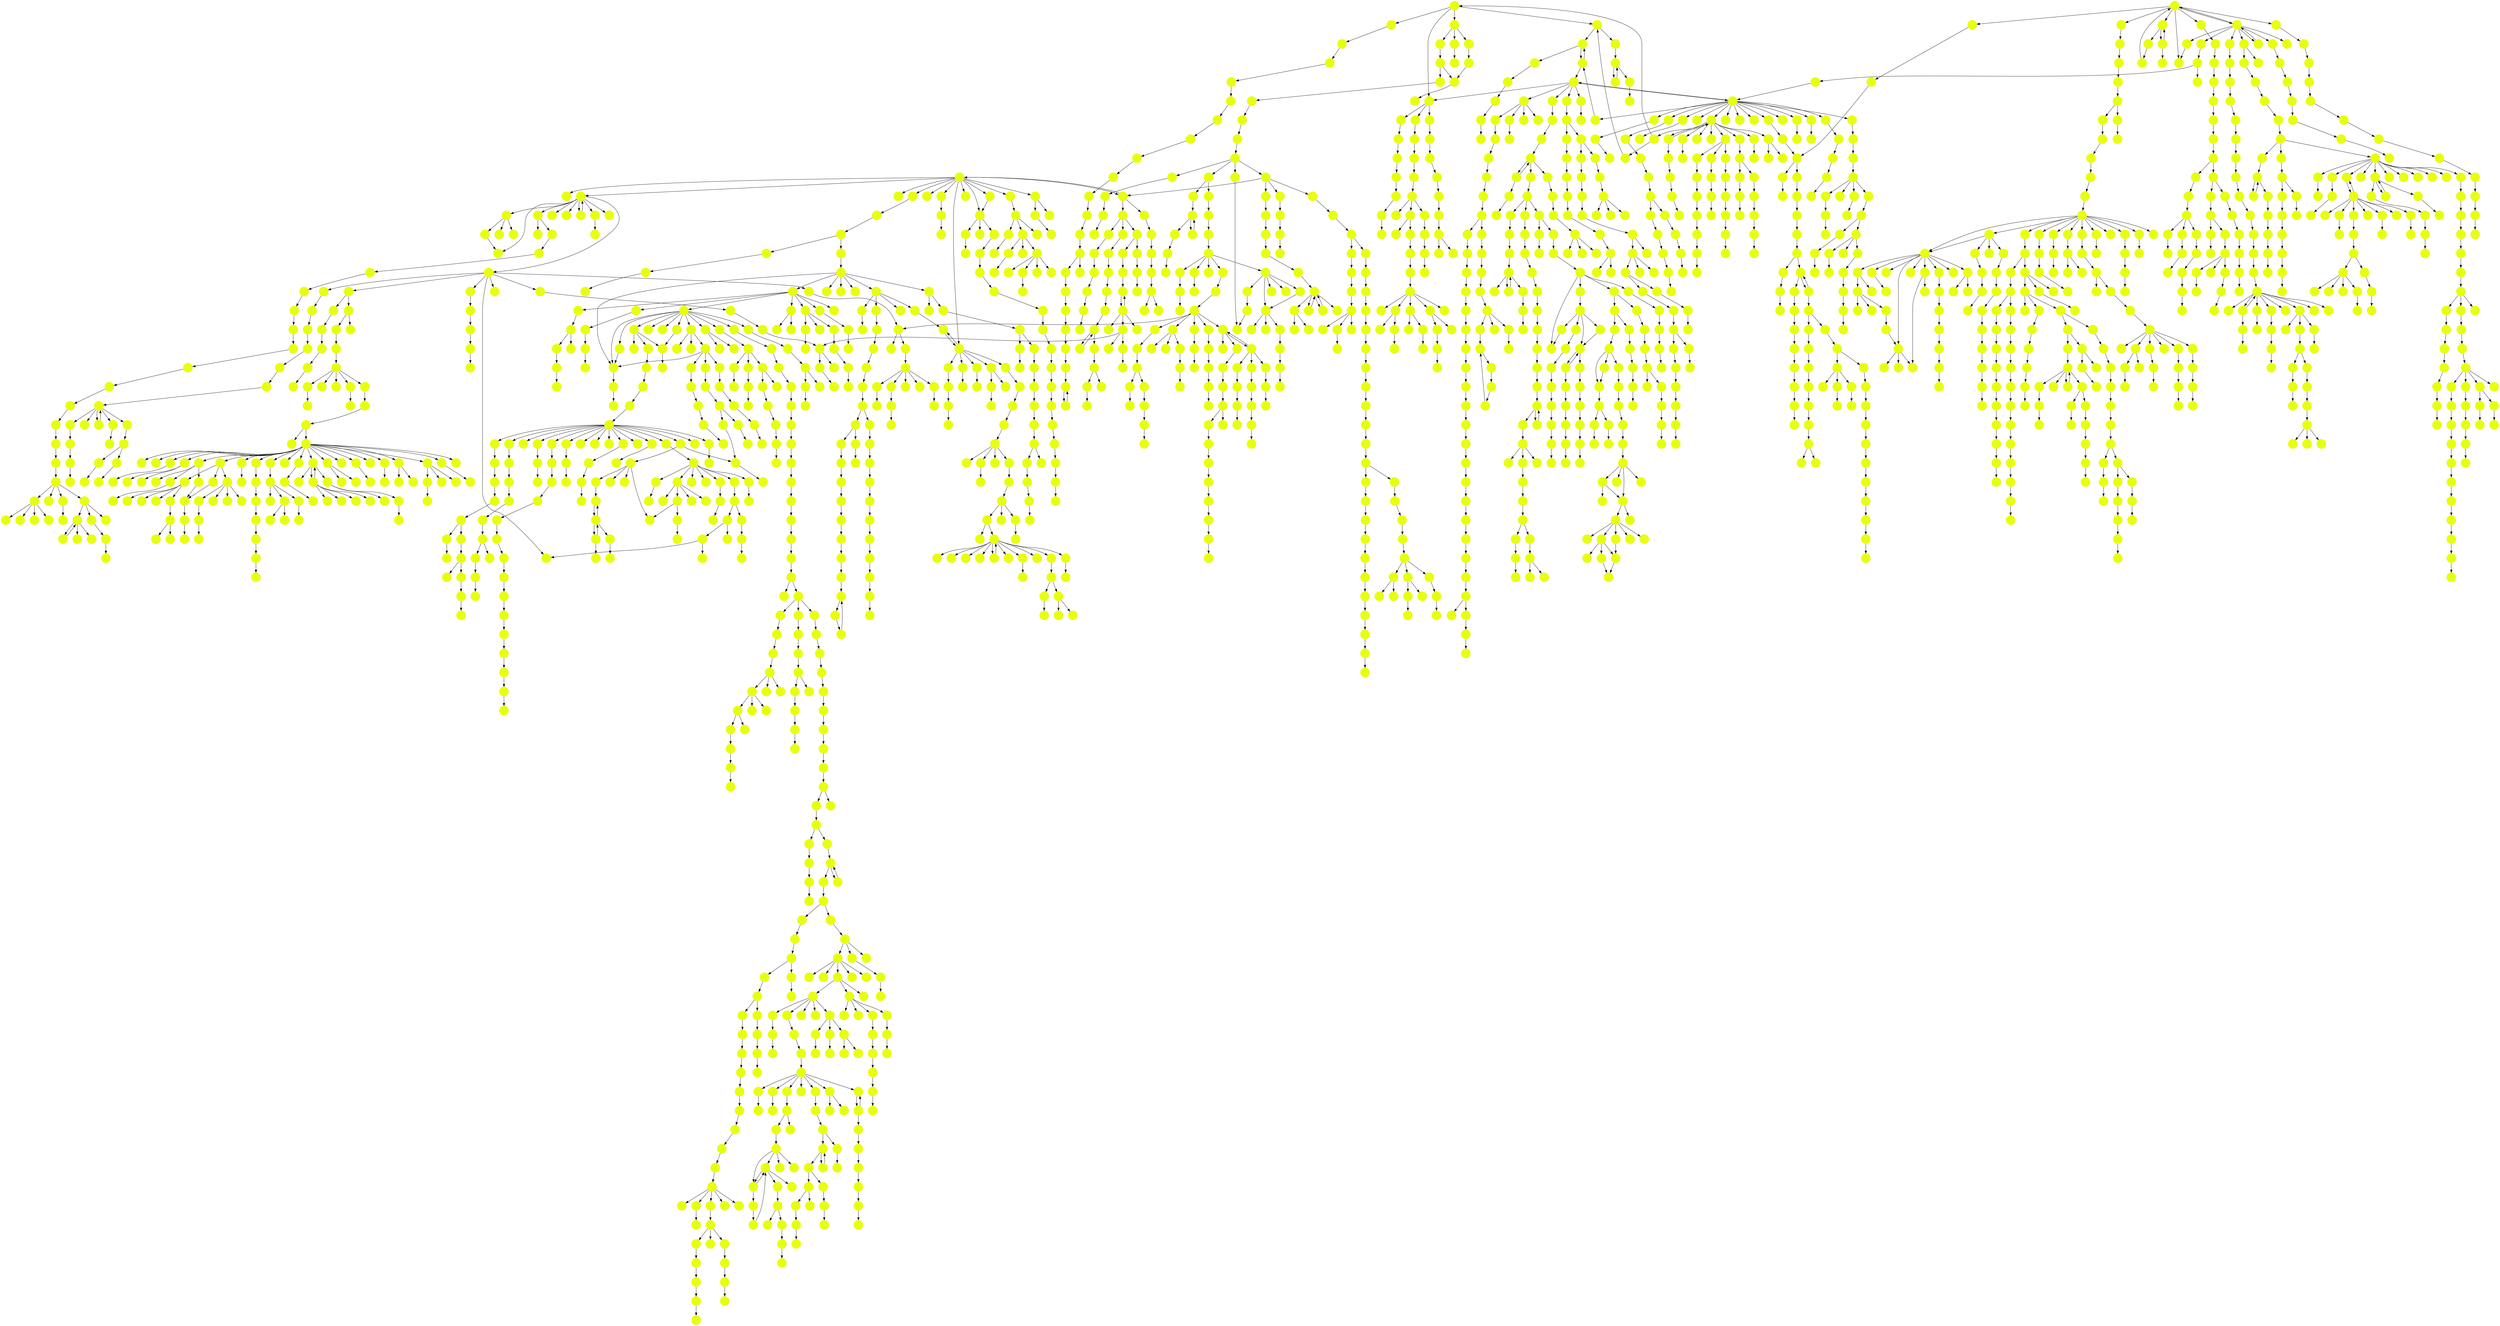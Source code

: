 digraph{
0 [tooltip = "P", penwidth = 0, style = filled, fillcolor = "#e7ff0f", shape = circle, label = ""]
1 [tooltip = "P", penwidth = 0, style = filled, fillcolor = "#e7ff0f", shape = circle, label = ""]
2 [tooltip = "P", penwidth = 0, style = filled, fillcolor = "#e7ff0f", shape = circle, label = ""]
3 [tooltip = "P", penwidth = 0, style = filled, fillcolor = "#e7ff0f", shape = circle, label = ""]
4 [tooltip = "P", penwidth = 0, style = filled, fillcolor = "#e7ff0f", shape = circle, label = ""]
5 [tooltip = "P", penwidth = 0, style = filled, fillcolor = "#e7ff0f", shape = circle, label = ""]
6 [tooltip = "P", penwidth = 0, style = filled, fillcolor = "#e7ff0f", shape = circle, label = ""]
7 [tooltip = "P", penwidth = 0, style = filled, fillcolor = "#e7ff0f", shape = circle, label = ""]
8 [tooltip = "P", penwidth = 0, style = filled, fillcolor = "#e7ff0f", shape = circle, label = ""]
9 [tooltip = "P", penwidth = 0, style = filled, fillcolor = "#e7ff0f", shape = circle, label = ""]
10 [tooltip = "P", penwidth = 0, style = filled, fillcolor = "#e7ff0f", shape = circle, label = ""]
11 [tooltip = "P", penwidth = 0, style = filled, fillcolor = "#e7ff0f", shape = circle, label = ""]
12 [tooltip = "P", penwidth = 0, style = filled, fillcolor = "#e7ff0f", shape = circle, label = ""]
13 [tooltip = "P", penwidth = 0, style = filled, fillcolor = "#e7ff0f", shape = circle, label = ""]
14 [tooltip = "P", penwidth = 0, style = filled, fillcolor = "#e7ff0f", shape = circle, label = ""]
15 [tooltip = "P", penwidth = 0, style = filled, fillcolor = "#e7ff0f", shape = circle, label = ""]
16 [tooltip = "P", penwidth = 0, style = filled, fillcolor = "#e7ff0f", shape = circle, label = ""]
17 [tooltip = "P", penwidth = 0, style = filled, fillcolor = "#e7ff0f", shape = circle, label = ""]
18 [tooltip = "P", penwidth = 0, style = filled, fillcolor = "#e7ff0f", shape = circle, label = ""]
19 [tooltip = "P", penwidth = 0, style = filled, fillcolor = "#e7ff0f", shape = circle, label = ""]
20 [tooltip = "P", penwidth = 0, style = filled, fillcolor = "#e7ff0f", shape = circle, label = ""]
21 [tooltip = "P", penwidth = 0, style = filled, fillcolor = "#e7ff0f", shape = circle, label = ""]
22 [tooltip = "P", penwidth = 0, style = filled, fillcolor = "#e7ff0f", shape = circle, label = ""]
23 [tooltip = "P", penwidth = 0, style = filled, fillcolor = "#e7ff0f", shape = circle, label = ""]
24 [tooltip = "P", penwidth = 0, style = filled, fillcolor = "#e7ff0f", shape = circle, label = ""]
25 [tooltip = "P", penwidth = 0, style = filled, fillcolor = "#e7ff0f", shape = circle, label = ""]
26 [tooltip = "P", penwidth = 0, style = filled, fillcolor = "#e7ff0f", shape = circle, label = ""]
27 [tooltip = "P", penwidth = 0, style = filled, fillcolor = "#e7ff0f", shape = circle, label = ""]
28 [tooltip = "P", penwidth = 0, style = filled, fillcolor = "#e7ff0f", shape = circle, label = ""]
29 [tooltip = "P", penwidth = 0, style = filled, fillcolor = "#e7ff0f", shape = circle, label = ""]
30 [tooltip = "P", penwidth = 0, style = filled, fillcolor = "#e7ff0f", shape = circle, label = ""]
31 [tooltip = "P", penwidth = 0, style = filled, fillcolor = "#e7ff0f", shape = circle, label = ""]
32 [tooltip = "P", penwidth = 0, style = filled, fillcolor = "#e7ff0f", shape = circle, label = ""]
33 [tooltip = "P", penwidth = 0, style = filled, fillcolor = "#e7ff0f", shape = circle, label = ""]
34 [tooltip = "P", penwidth = 0, style = filled, fillcolor = "#e7ff0f", shape = circle, label = ""]
35 [tooltip = "P", penwidth = 0, style = filled, fillcolor = "#e7ff0f", shape = circle, label = ""]
36 [tooltip = "P", penwidth = 0, style = filled, fillcolor = "#e7ff0f", shape = circle, label = ""]
37 [tooltip = "P", penwidth = 0, style = filled, fillcolor = "#e7ff0f", shape = circle, label = ""]
38 [tooltip = "P", penwidth = 0, style = filled, fillcolor = "#e7ff0f", shape = circle, label = ""]
39 [tooltip = "P", penwidth = 0, style = filled, fillcolor = "#e7ff0f", shape = circle, label = ""]
40 [tooltip = "P", penwidth = 0, style = filled, fillcolor = "#e7ff0f", shape = circle, label = ""]
41 [tooltip = "P", penwidth = 0, style = filled, fillcolor = "#e7ff0f", shape = circle, label = ""]
42 [tooltip = "P", penwidth = 0, style = filled, fillcolor = "#e7ff0f", shape = circle, label = ""]
43 [tooltip = "P", penwidth = 0, style = filled, fillcolor = "#e7ff0f", shape = circle, label = ""]
44 [tooltip = "P", penwidth = 0, style = filled, fillcolor = "#e7ff0f", shape = circle, label = ""]
45 [tooltip = "P", penwidth = 0, style = filled, fillcolor = "#e7ff0f", shape = circle, label = ""]
46 [tooltip = "P", penwidth = 0, style = filled, fillcolor = "#e7ff0f", shape = circle, label = ""]
47 [tooltip = "P", penwidth = 0, style = filled, fillcolor = "#e7ff0f", shape = circle, label = ""]
48 [tooltip = "P", penwidth = 0, style = filled, fillcolor = "#e7ff0f", shape = circle, label = ""]
49 [tooltip = "P", penwidth = 0, style = filled, fillcolor = "#e7ff0f", shape = circle, label = ""]
50 [tooltip = "P", penwidth = 0, style = filled, fillcolor = "#e7ff0f", shape = circle, label = ""]
51 [tooltip = "P", penwidth = 0, style = filled, fillcolor = "#e7ff0f", shape = circle, label = ""]
52 [tooltip = "P", penwidth = 0, style = filled, fillcolor = "#e7ff0f", shape = circle, label = ""]
53 [tooltip = "P", penwidth = 0, style = filled, fillcolor = "#e7ff0f", shape = circle, label = ""]
54 [tooltip = "P", penwidth = 0, style = filled, fillcolor = "#e7ff0f", shape = circle, label = ""]
55 [tooltip = "P", penwidth = 0, style = filled, fillcolor = "#e7ff0f", shape = circle, label = ""]
56 [tooltip = "P", penwidth = 0, style = filled, fillcolor = "#e7ff0f", shape = circle, label = ""]
57 [tooltip = "P", penwidth = 0, style = filled, fillcolor = "#e7ff0f", shape = circle, label = ""]
58 [tooltip = "P", penwidth = 0, style = filled, fillcolor = "#e7ff0f", shape = circle, label = ""]
59 [tooltip = "P", penwidth = 0, style = filled, fillcolor = "#e7ff0f", shape = circle, label = ""]
60 [tooltip = "P", penwidth = 0, style = filled, fillcolor = "#e7ff0f", shape = circle, label = ""]
61 [tooltip = "P", penwidth = 0, style = filled, fillcolor = "#e7ff0f", shape = circle, label = ""]
62 [tooltip = "P", penwidth = 0, style = filled, fillcolor = "#e7ff0f", shape = circle, label = ""]
63 [tooltip = "P", penwidth = 0, style = filled, fillcolor = "#e7ff0f", shape = circle, label = ""]
64 [tooltip = "P", penwidth = 0, style = filled, fillcolor = "#e7ff0f", shape = circle, label = ""]
65 [tooltip = "P", penwidth = 0, style = filled, fillcolor = "#e7ff0f", shape = circle, label = ""]
66 [tooltip = "P", penwidth = 0, style = filled, fillcolor = "#e7ff0f", shape = circle, label = ""]
67 [tooltip = "P", penwidth = 0, style = filled, fillcolor = "#e7ff0f", shape = circle, label = ""]
68 [tooltip = "P", penwidth = 0, style = filled, fillcolor = "#e7ff0f", shape = circle, label = ""]
69 [tooltip = "P", penwidth = 0, style = filled, fillcolor = "#e7ff0f", shape = circle, label = ""]
70 [tooltip = "P", penwidth = 0, style = filled, fillcolor = "#e7ff0f", shape = circle, label = ""]
71 [tooltip = "P", penwidth = 0, style = filled, fillcolor = "#e7ff0f", shape = circle, label = ""]
72 [tooltip = "P", penwidth = 0, style = filled, fillcolor = "#e7ff0f", shape = circle, label = ""]
73 [tooltip = "P", penwidth = 0, style = filled, fillcolor = "#e7ff0f", shape = circle, label = ""]
74 [tooltip = "P", penwidth = 0, style = filled, fillcolor = "#e7ff0f", shape = circle, label = ""]
75 [tooltip = "P", penwidth = 0, style = filled, fillcolor = "#e7ff0f", shape = circle, label = ""]
76 [tooltip = "P", penwidth = 0, style = filled, fillcolor = "#e7ff0f", shape = circle, label = ""]
77 [tooltip = "P", penwidth = 0, style = filled, fillcolor = "#e7ff0f", shape = circle, label = ""]
78 [tooltip = "P", penwidth = 0, style = filled, fillcolor = "#e7ff0f", shape = circle, label = ""]
79 [tooltip = "P", penwidth = 0, style = filled, fillcolor = "#e7ff0f", shape = circle, label = ""]
80 [tooltip = "P", penwidth = 0, style = filled, fillcolor = "#e7ff0f", shape = circle, label = ""]
81 [tooltip = "P", penwidth = 0, style = filled, fillcolor = "#e7ff0f", shape = circle, label = ""]
82 [tooltip = "P", penwidth = 0, style = filled, fillcolor = "#e7ff0f", shape = circle, label = ""]
83 [tooltip = "P", penwidth = 0, style = filled, fillcolor = "#e7ff0f", shape = circle, label = ""]
84 [tooltip = "P", penwidth = 0, style = filled, fillcolor = "#e7ff0f", shape = circle, label = ""]
85 [tooltip = "P", penwidth = 0, style = filled, fillcolor = "#e7ff0f", shape = circle, label = ""]
86 [tooltip = "P", penwidth = 0, style = filled, fillcolor = "#e7ff0f", shape = circle, label = ""]
87 [tooltip = "P", penwidth = 0, style = filled, fillcolor = "#e7ff0f", shape = circle, label = ""]
88 [tooltip = "P", penwidth = 0, style = filled, fillcolor = "#e7ff0f", shape = circle, label = ""]
89 [tooltip = "P", penwidth = 0, style = filled, fillcolor = "#e7ff0f", shape = circle, label = ""]
90 [tooltip = "P", penwidth = 0, style = filled, fillcolor = "#e7ff0f", shape = circle, label = ""]
91 [tooltip = "P", penwidth = 0, style = filled, fillcolor = "#e7ff0f", shape = circle, label = ""]
92 [tooltip = "P", penwidth = 0, style = filled, fillcolor = "#e7ff0f", shape = circle, label = ""]
93 [tooltip = "P", penwidth = 0, style = filled, fillcolor = "#e7ff0f", shape = circle, label = ""]
94 [tooltip = "P", penwidth = 0, style = filled, fillcolor = "#e7ff0f", shape = circle, label = ""]
95 [tooltip = "P", penwidth = 0, style = filled, fillcolor = "#e7ff0f", shape = circle, label = ""]
96 [tooltip = "P", penwidth = 0, style = filled, fillcolor = "#e7ff0f", shape = circle, label = ""]
97 [tooltip = "P", penwidth = 0, style = filled, fillcolor = "#e7ff0f", shape = circle, label = ""]
98 [tooltip = "P", penwidth = 0, style = filled, fillcolor = "#e7ff0f", shape = circle, label = ""]
99 [tooltip = "P", penwidth = 0, style = filled, fillcolor = "#e7ff0f", shape = circle, label = ""]
100 [tooltip = "P", penwidth = 0, style = filled, fillcolor = "#e7ff0f", shape = circle, label = ""]
101 [tooltip = "P", penwidth = 0, style = filled, fillcolor = "#e7ff0f", shape = circle, label = ""]
102 [tooltip = "P", penwidth = 0, style = filled, fillcolor = "#e7ff0f", shape = circle, label = ""]
103 [tooltip = "P", penwidth = 0, style = filled, fillcolor = "#e7ff0f", shape = circle, label = ""]
104 [tooltip = "P", penwidth = 0, style = filled, fillcolor = "#e7ff0f", shape = circle, label = ""]
105 [tooltip = "P", penwidth = 0, style = filled, fillcolor = "#e7ff0f", shape = circle, label = ""]
106 [tooltip = "P", penwidth = 0, style = filled, fillcolor = "#e7ff0f", shape = circle, label = ""]
107 [tooltip = "P", penwidth = 0, style = filled, fillcolor = "#e7ff0f", shape = circle, label = ""]
108 [tooltip = "P", penwidth = 0, style = filled, fillcolor = "#e7ff0f", shape = circle, label = ""]
109 [tooltip = "P", penwidth = 0, style = filled, fillcolor = "#e7ff0f", shape = circle, label = ""]
110 [tooltip = "P", penwidth = 0, style = filled, fillcolor = "#e7ff0f", shape = circle, label = ""]
111 [tooltip = "P", penwidth = 0, style = filled, fillcolor = "#e7ff0f", shape = circle, label = ""]
112 [tooltip = "P", penwidth = 0, style = filled, fillcolor = "#e7ff0f", shape = circle, label = ""]
113 [tooltip = "P", penwidth = 0, style = filled, fillcolor = "#e7ff0f", shape = circle, label = ""]
114 [tooltip = "P", penwidth = 0, style = filled, fillcolor = "#e7ff0f", shape = circle, label = ""]
115 [tooltip = "P", penwidth = 0, style = filled, fillcolor = "#e7ff0f", shape = circle, label = ""]
116 [tooltip = "P", penwidth = 0, style = filled, fillcolor = "#e7ff0f", shape = circle, label = ""]
117 [tooltip = "P", penwidth = 0, style = filled, fillcolor = "#e7ff0f", shape = circle, label = ""]
118 [tooltip = "P", penwidth = 0, style = filled, fillcolor = "#e7ff0f", shape = circle, label = ""]
119 [tooltip = "P", penwidth = 0, style = filled, fillcolor = "#e7ff0f", shape = circle, label = ""]
120 [tooltip = "P", penwidth = 0, style = filled, fillcolor = "#e7ff0f", shape = circle, label = ""]
121 [tooltip = "P", penwidth = 0, style = filled, fillcolor = "#e7ff0f", shape = circle, label = ""]
122 [tooltip = "P", penwidth = 0, style = filled, fillcolor = "#e7ff0f", shape = circle, label = ""]
123 [tooltip = "P", penwidth = 0, style = filled, fillcolor = "#e7ff0f", shape = circle, label = ""]
124 [tooltip = "P", penwidth = 0, style = filled, fillcolor = "#e7ff0f", shape = circle, label = ""]
125 [tooltip = "P", penwidth = 0, style = filled, fillcolor = "#e7ff0f", shape = circle, label = ""]
126 [tooltip = "P", penwidth = 0, style = filled, fillcolor = "#e7ff0f", shape = circle, label = ""]
127 [tooltip = "P", penwidth = 0, style = filled, fillcolor = "#e7ff0f", shape = circle, label = ""]
128 [tooltip = "P", penwidth = 0, style = filled, fillcolor = "#e7ff0f", shape = circle, label = ""]
129 [tooltip = "P", penwidth = 0, style = filled, fillcolor = "#e7ff0f", shape = circle, label = ""]
130 [tooltip = "P", penwidth = 0, style = filled, fillcolor = "#e7ff0f", shape = circle, label = ""]
131 [tooltip = "P", penwidth = 0, style = filled, fillcolor = "#e7ff0f", shape = circle, label = ""]
132 [tooltip = "P", penwidth = 0, style = filled, fillcolor = "#e7ff0f", shape = circle, label = ""]
133 [tooltip = "P", penwidth = 0, style = filled, fillcolor = "#e7ff0f", shape = circle, label = ""]
134 [tooltip = "P", penwidth = 0, style = filled, fillcolor = "#e7ff0f", shape = circle, label = ""]
135 [tooltip = "P", penwidth = 0, style = filled, fillcolor = "#e7ff0f", shape = circle, label = ""]
136 [tooltip = "P", penwidth = 0, style = filled, fillcolor = "#e7ff0f", shape = circle, label = ""]
137 [tooltip = "P", penwidth = 0, style = filled, fillcolor = "#e7ff0f", shape = circle, label = ""]
138 [tooltip = "P", penwidth = 0, style = filled, fillcolor = "#e7ff0f", shape = circle, label = ""]
139 [tooltip = "P", penwidth = 0, style = filled, fillcolor = "#e7ff0f", shape = circle, label = ""]
140 [tooltip = "P", penwidth = 0, style = filled, fillcolor = "#e7ff0f", shape = circle, label = ""]
141 [tooltip = "P", penwidth = 0, style = filled, fillcolor = "#e7ff0f", shape = circle, label = ""]
142 [tooltip = "P", penwidth = 0, style = filled, fillcolor = "#e7ff0f", shape = circle, label = ""]
143 [tooltip = "P", penwidth = 0, style = filled, fillcolor = "#e7ff0f", shape = circle, label = ""]
144 [tooltip = "P", penwidth = 0, style = filled, fillcolor = "#e7ff0f", shape = circle, label = ""]
145 [tooltip = "P", penwidth = 0, style = filled, fillcolor = "#e7ff0f", shape = circle, label = ""]
146 [tooltip = "P", penwidth = 0, style = filled, fillcolor = "#e7ff0f", shape = circle, label = ""]
147 [tooltip = "P", penwidth = 0, style = filled, fillcolor = "#e7ff0f", shape = circle, label = ""]
148 [tooltip = "P", penwidth = 0, style = filled, fillcolor = "#e7ff0f", shape = circle, label = ""]
149 [tooltip = "P", penwidth = 0, style = filled, fillcolor = "#e7ff0f", shape = circle, label = ""]
150 [tooltip = "P", penwidth = 0, style = filled, fillcolor = "#e7ff0f", shape = circle, label = ""]
151 [tooltip = "P", penwidth = 0, style = filled, fillcolor = "#e7ff0f", shape = circle, label = ""]
152 [tooltip = "P", penwidth = 0, style = filled, fillcolor = "#e7ff0f", shape = circle, label = ""]
153 [tooltip = "P", penwidth = 0, style = filled, fillcolor = "#e7ff0f", shape = circle, label = ""]
154 [tooltip = "P", penwidth = 0, style = filled, fillcolor = "#e7ff0f", shape = circle, label = ""]
155 [tooltip = "P", penwidth = 0, style = filled, fillcolor = "#e7ff0f", shape = circle, label = ""]
156 [tooltip = "P", penwidth = 0, style = filled, fillcolor = "#e7ff0f", shape = circle, label = ""]
157 [tooltip = "P", penwidth = 0, style = filled, fillcolor = "#e7ff0f", shape = circle, label = ""]
158 [tooltip = "P", penwidth = 0, style = filled, fillcolor = "#e7ff0f", shape = circle, label = ""]
159 [tooltip = "P", penwidth = 0, style = filled, fillcolor = "#e7ff0f", shape = circle, label = ""]
160 [tooltip = "P", penwidth = 0, style = filled, fillcolor = "#e7ff0f", shape = circle, label = ""]
161 [tooltip = "P", penwidth = 0, style = filled, fillcolor = "#e7ff0f", shape = circle, label = ""]
162 [tooltip = "P", penwidth = 0, style = filled, fillcolor = "#e7ff0f", shape = circle, label = ""]
163 [tooltip = "P", penwidth = 0, style = filled, fillcolor = "#e7ff0f", shape = circle, label = ""]
164 [tooltip = "P", penwidth = 0, style = filled, fillcolor = "#e7ff0f", shape = circle, label = ""]
165 [tooltip = "P", penwidth = 0, style = filled, fillcolor = "#e7ff0f", shape = circle, label = ""]
166 [tooltip = "P", penwidth = 0, style = filled, fillcolor = "#e7ff0f", shape = circle, label = ""]
167 [tooltip = "P", penwidth = 0, style = filled, fillcolor = "#e7ff0f", shape = circle, label = ""]
168 [tooltip = "P", penwidth = 0, style = filled, fillcolor = "#e7ff0f", shape = circle, label = ""]
169 [tooltip = "P", penwidth = 0, style = filled, fillcolor = "#e7ff0f", shape = circle, label = ""]
170 [tooltip = "P", penwidth = 0, style = filled, fillcolor = "#e7ff0f", shape = circle, label = ""]
171 [tooltip = "P", penwidth = 0, style = filled, fillcolor = "#e7ff0f", shape = circle, label = ""]
172 [tooltip = "P", penwidth = 0, style = filled, fillcolor = "#e7ff0f", shape = circle, label = ""]
173 [tooltip = "P", penwidth = 0, style = filled, fillcolor = "#e7ff0f", shape = circle, label = ""]
174 [tooltip = "P", penwidth = 0, style = filled, fillcolor = "#e7ff0f", shape = circle, label = ""]
175 [tooltip = "P", penwidth = 0, style = filled, fillcolor = "#e7ff0f", shape = circle, label = ""]
176 [tooltip = "P", penwidth = 0, style = filled, fillcolor = "#e7ff0f", shape = circle, label = ""]
177 [tooltip = "P", penwidth = 0, style = filled, fillcolor = "#e7ff0f", shape = circle, label = ""]
178 [tooltip = "P", penwidth = 0, style = filled, fillcolor = "#e7ff0f", shape = circle, label = ""]
179 [tooltip = "P", penwidth = 0, style = filled, fillcolor = "#e7ff0f", shape = circle, label = ""]
180 [tooltip = "P", penwidth = 0, style = filled, fillcolor = "#e7ff0f", shape = circle, label = ""]
181 [tooltip = "P", penwidth = 0, style = filled, fillcolor = "#e7ff0f", shape = circle, label = ""]
182 [tooltip = "P", penwidth = 0, style = filled, fillcolor = "#e7ff0f", shape = circle, label = ""]
183 [tooltip = "P", penwidth = 0, style = filled, fillcolor = "#e7ff0f", shape = circle, label = ""]
184 [tooltip = "P", penwidth = 0, style = filled, fillcolor = "#e7ff0f", shape = circle, label = ""]
185 [tooltip = "P", penwidth = 0, style = filled, fillcolor = "#e7ff0f", shape = circle, label = ""]
186 [tooltip = "P", penwidth = 0, style = filled, fillcolor = "#e7ff0f", shape = circle, label = ""]
187 [tooltip = "P", penwidth = 0, style = filled, fillcolor = "#e7ff0f", shape = circle, label = ""]
188 [tooltip = "P", penwidth = 0, style = filled, fillcolor = "#e7ff0f", shape = circle, label = ""]
189 [tooltip = "P", penwidth = 0, style = filled, fillcolor = "#e7ff0f", shape = circle, label = ""]
190 [tooltip = "P", penwidth = 0, style = filled, fillcolor = "#e7ff0f", shape = circle, label = ""]
191 [tooltip = "P", penwidth = 0, style = filled, fillcolor = "#e7ff0f", shape = circle, label = ""]
192 [tooltip = "P", penwidth = 0, style = filled, fillcolor = "#e7ff0f", shape = circle, label = ""]
193 [tooltip = "P", penwidth = 0, style = filled, fillcolor = "#e7ff0f", shape = circle, label = ""]
194 [tooltip = "P", penwidth = 0, style = filled, fillcolor = "#e7ff0f", shape = circle, label = ""]
195 [tooltip = "P", penwidth = 0, style = filled, fillcolor = "#e7ff0f", shape = circle, label = ""]
196 [tooltip = "P", penwidth = 0, style = filled, fillcolor = "#e7ff0f", shape = circle, label = ""]
197 [tooltip = "P", penwidth = 0, style = filled, fillcolor = "#e7ff0f", shape = circle, label = ""]
198 [tooltip = "P", penwidth = 0, style = filled, fillcolor = "#e7ff0f", shape = circle, label = ""]
199 [tooltip = "P", penwidth = 0, style = filled, fillcolor = "#e7ff0f", shape = circle, label = ""]
200 [tooltip = "P", penwidth = 0, style = filled, fillcolor = "#e7ff0f", shape = circle, label = ""]
201 [tooltip = "P", penwidth = 0, style = filled, fillcolor = "#e7ff0f", shape = circle, label = ""]
202 [tooltip = "P", penwidth = 0, style = filled, fillcolor = "#e7ff0f", shape = circle, label = ""]
203 [tooltip = "P", penwidth = 0, style = filled, fillcolor = "#e7ff0f", shape = circle, label = ""]
204 [tooltip = "P", penwidth = 0, style = filled, fillcolor = "#e7ff0f", shape = circle, label = ""]
205 [tooltip = "P", penwidth = 0, style = filled, fillcolor = "#e7ff0f", shape = circle, label = ""]
206 [tooltip = "P", penwidth = 0, style = filled, fillcolor = "#e7ff0f", shape = circle, label = ""]
207 [tooltip = "P", penwidth = 0, style = filled, fillcolor = "#e7ff0f", shape = circle, label = ""]
208 [tooltip = "P", penwidth = 0, style = filled, fillcolor = "#e7ff0f", shape = circle, label = ""]
209 [tooltip = "P", penwidth = 0, style = filled, fillcolor = "#e7ff0f", shape = circle, label = ""]
210 [tooltip = "P", penwidth = 0, style = filled, fillcolor = "#e7ff0f", shape = circle, label = ""]
211 [tooltip = "P", penwidth = 0, style = filled, fillcolor = "#e7ff0f", shape = circle, label = ""]
212 [tooltip = "P", penwidth = 0, style = filled, fillcolor = "#e7ff0f", shape = circle, label = ""]
213 [tooltip = "P", penwidth = 0, style = filled, fillcolor = "#e7ff0f", shape = circle, label = ""]
214 [tooltip = "P", penwidth = 0, style = filled, fillcolor = "#e7ff0f", shape = circle, label = ""]
215 [tooltip = "P", penwidth = 0, style = filled, fillcolor = "#e7ff0f", shape = circle, label = ""]
216 [tooltip = "P", penwidth = 0, style = filled, fillcolor = "#e7ff0f", shape = circle, label = ""]
217 [tooltip = "P", penwidth = 0, style = filled, fillcolor = "#e7ff0f", shape = circle, label = ""]
218 [tooltip = "P", penwidth = 0, style = filled, fillcolor = "#e7ff0f", shape = circle, label = ""]
219 [tooltip = "P", penwidth = 0, style = filled, fillcolor = "#e7ff0f", shape = circle, label = ""]
220 [tooltip = "P", penwidth = 0, style = filled, fillcolor = "#e7ff0f", shape = circle, label = ""]
221 [tooltip = "P", penwidth = 0, style = filled, fillcolor = "#e7ff0f", shape = circle, label = ""]
222 [tooltip = "P", penwidth = 0, style = filled, fillcolor = "#e7ff0f", shape = circle, label = ""]
223 [tooltip = "P", penwidth = 0, style = filled, fillcolor = "#e7ff0f", shape = circle, label = ""]
224 [tooltip = "P", penwidth = 0, style = filled, fillcolor = "#e7ff0f", shape = circle, label = ""]
225 [tooltip = "P", penwidth = 0, style = filled, fillcolor = "#e7ff0f", shape = circle, label = ""]
226 [tooltip = "P", penwidth = 0, style = filled, fillcolor = "#e7ff0f", shape = circle, label = ""]
227 [tooltip = "P", penwidth = 0, style = filled, fillcolor = "#e7ff0f", shape = circle, label = ""]
228 [tooltip = "P", penwidth = 0, style = filled, fillcolor = "#e7ff0f", shape = circle, label = ""]
229 [tooltip = "P", penwidth = 0, style = filled, fillcolor = "#e7ff0f", shape = circle, label = ""]
230 [tooltip = "P", penwidth = 0, style = filled, fillcolor = "#e7ff0f", shape = circle, label = ""]
231 [tooltip = "P", penwidth = 0, style = filled, fillcolor = "#e7ff0f", shape = circle, label = ""]
232 [tooltip = "P", penwidth = 0, style = filled, fillcolor = "#e7ff0f", shape = circle, label = ""]
233 [tooltip = "P", penwidth = 0, style = filled, fillcolor = "#e7ff0f", shape = circle, label = ""]
234 [tooltip = "P", penwidth = 0, style = filled, fillcolor = "#e7ff0f", shape = circle, label = ""]
235 [tooltip = "P", penwidth = 0, style = filled, fillcolor = "#e7ff0f", shape = circle, label = ""]
236 [tooltip = "P", penwidth = 0, style = filled, fillcolor = "#e7ff0f", shape = circle, label = ""]
237 [tooltip = "P", penwidth = 0, style = filled, fillcolor = "#e7ff0f", shape = circle, label = ""]
238 [tooltip = "P", penwidth = 0, style = filled, fillcolor = "#e7ff0f", shape = circle, label = ""]
239 [tooltip = "P", penwidth = 0, style = filled, fillcolor = "#e7ff0f", shape = circle, label = ""]
240 [tooltip = "P", penwidth = 0, style = filled, fillcolor = "#e7ff0f", shape = circle, label = ""]
241 [tooltip = "P", penwidth = 0, style = filled, fillcolor = "#e7ff0f", shape = circle, label = ""]
242 [tooltip = "P", penwidth = 0, style = filled, fillcolor = "#e7ff0f", shape = circle, label = ""]
243 [tooltip = "P", penwidth = 0, style = filled, fillcolor = "#e7ff0f", shape = circle, label = ""]
244 [tooltip = "P", penwidth = 0, style = filled, fillcolor = "#e7ff0f", shape = circle, label = ""]
245 [tooltip = "P", penwidth = 0, style = filled, fillcolor = "#e7ff0f", shape = circle, label = ""]
246 [tooltip = "P", penwidth = 0, style = filled, fillcolor = "#e7ff0f", shape = circle, label = ""]
247 [tooltip = "P", penwidth = 0, style = filled, fillcolor = "#e7ff0f", shape = circle, label = ""]
248 [tooltip = "P", penwidth = 0, style = filled, fillcolor = "#e7ff0f", shape = circle, label = ""]
249 [tooltip = "P", penwidth = 0, style = filled, fillcolor = "#e7ff0f", shape = circle, label = ""]
250 [tooltip = "P", penwidth = 0, style = filled, fillcolor = "#e7ff0f", shape = circle, label = ""]
251 [tooltip = "P", penwidth = 0, style = filled, fillcolor = "#e7ff0f", shape = circle, label = ""]
252 [tooltip = "P", penwidth = 0, style = filled, fillcolor = "#e7ff0f", shape = circle, label = ""]
253 [tooltip = "P", penwidth = 0, style = filled, fillcolor = "#e7ff0f", shape = circle, label = ""]
254 [tooltip = "P", penwidth = 0, style = filled, fillcolor = "#e7ff0f", shape = circle, label = ""]
255 [tooltip = "P", penwidth = 0, style = filled, fillcolor = "#e7ff0f", shape = circle, label = ""]
256 [tooltip = "P", penwidth = 0, style = filled, fillcolor = "#e7ff0f", shape = circle, label = ""]
257 [tooltip = "P", penwidth = 0, style = filled, fillcolor = "#e7ff0f", shape = circle, label = ""]
258 [tooltip = "P", penwidth = 0, style = filled, fillcolor = "#e7ff0f", shape = circle, label = ""]
259 [tooltip = "P", penwidth = 0, style = filled, fillcolor = "#e7ff0f", shape = circle, label = ""]
260 [tooltip = "P", penwidth = 0, style = filled, fillcolor = "#e7ff0f", shape = circle, label = ""]
261 [tooltip = "P", penwidth = 0, style = filled, fillcolor = "#e7ff0f", shape = circle, label = ""]
262 [tooltip = "P", penwidth = 0, style = filled, fillcolor = "#e7ff0f", shape = circle, label = ""]
263 [tooltip = "P", penwidth = 0, style = filled, fillcolor = "#e7ff0f", shape = circle, label = ""]
264 [tooltip = "P", penwidth = 0, style = filled, fillcolor = "#e7ff0f", shape = circle, label = ""]
265 [tooltip = "P", penwidth = 0, style = filled, fillcolor = "#e7ff0f", shape = circle, label = ""]
266 [tooltip = "P", penwidth = 0, style = filled, fillcolor = "#e7ff0f", shape = circle, label = ""]
267 [tooltip = "P", penwidth = 0, style = filled, fillcolor = "#e7ff0f", shape = circle, label = ""]
268 [tooltip = "P", penwidth = 0, style = filled, fillcolor = "#e7ff0f", shape = circle, label = ""]
269 [tooltip = "P", penwidth = 0, style = filled, fillcolor = "#e7ff0f", shape = circle, label = ""]
270 [tooltip = "P", penwidth = 0, style = filled, fillcolor = "#e7ff0f", shape = circle, label = ""]
271 [tooltip = "P", penwidth = 0, style = filled, fillcolor = "#e7ff0f", shape = circle, label = ""]
272 [tooltip = "P", penwidth = 0, style = filled, fillcolor = "#e7ff0f", shape = circle, label = ""]
273 [tooltip = "P", penwidth = 0, style = filled, fillcolor = "#e7ff0f", shape = circle, label = ""]
274 [tooltip = "P", penwidth = 0, style = filled, fillcolor = "#e7ff0f", shape = circle, label = ""]
275 [tooltip = "P", penwidth = 0, style = filled, fillcolor = "#e7ff0f", shape = circle, label = ""]
276 [tooltip = "P", penwidth = 0, style = filled, fillcolor = "#e7ff0f", shape = circle, label = ""]
277 [tooltip = "P", penwidth = 0, style = filled, fillcolor = "#e7ff0f", shape = circle, label = ""]
278 [tooltip = "P", penwidth = 0, style = filled, fillcolor = "#e7ff0f", shape = circle, label = ""]
279 [tooltip = "P", penwidth = 0, style = filled, fillcolor = "#e7ff0f", shape = circle, label = ""]
280 [tooltip = "P", penwidth = 0, style = filled, fillcolor = "#e7ff0f", shape = circle, label = ""]
281 [tooltip = "P", penwidth = 0, style = filled, fillcolor = "#e7ff0f", shape = circle, label = ""]
282 [tooltip = "P", penwidth = 0, style = filled, fillcolor = "#e7ff0f", shape = circle, label = ""]
283 [tooltip = "P", penwidth = 0, style = filled, fillcolor = "#e7ff0f", shape = circle, label = ""]
284 [tooltip = "P", penwidth = 0, style = filled, fillcolor = "#e7ff0f", shape = circle, label = ""]
285 [tooltip = "P", penwidth = 0, style = filled, fillcolor = "#e7ff0f", shape = circle, label = ""]
286 [tooltip = "P", penwidth = 0, style = filled, fillcolor = "#e7ff0f", shape = circle, label = ""]
287 [tooltip = "P", penwidth = 0, style = filled, fillcolor = "#e7ff0f", shape = circle, label = ""]
288 [tooltip = "P", penwidth = 0, style = filled, fillcolor = "#e7ff0f", shape = circle, label = ""]
289 [tooltip = "P", penwidth = 0, style = filled, fillcolor = "#e7ff0f", shape = circle, label = ""]
290 [tooltip = "P", penwidth = 0, style = filled, fillcolor = "#e7ff0f", shape = circle, label = ""]
291 [tooltip = "P", penwidth = 0, style = filled, fillcolor = "#e7ff0f", shape = circle, label = ""]
292 [tooltip = "P", penwidth = 0, style = filled, fillcolor = "#e7ff0f", shape = circle, label = ""]
293 [tooltip = "P", penwidth = 0, style = filled, fillcolor = "#e7ff0f", shape = circle, label = ""]
294 [tooltip = "P", penwidth = 0, style = filled, fillcolor = "#e7ff0f", shape = circle, label = ""]
295 [tooltip = "P", penwidth = 0, style = filled, fillcolor = "#e7ff0f", shape = circle, label = ""]
296 [tooltip = "P", penwidth = 0, style = filled, fillcolor = "#e7ff0f", shape = circle, label = ""]
297 [tooltip = "P", penwidth = 0, style = filled, fillcolor = "#e7ff0f", shape = circle, label = ""]
298 [tooltip = "P", penwidth = 0, style = filled, fillcolor = "#e7ff0f", shape = circle, label = ""]
299 [tooltip = "P", penwidth = 0, style = filled, fillcolor = "#e7ff0f", shape = circle, label = ""]
300 [tooltip = "P", penwidth = 0, style = filled, fillcolor = "#e7ff0f", shape = circle, label = ""]
301 [tooltip = "P", penwidth = 0, style = filled, fillcolor = "#e7ff0f", shape = circle, label = ""]
302 [tooltip = "P", penwidth = 0, style = filled, fillcolor = "#e7ff0f", shape = circle, label = ""]
303 [tooltip = "P", penwidth = 0, style = filled, fillcolor = "#e7ff0f", shape = circle, label = ""]
304 [tooltip = "P", penwidth = 0, style = filled, fillcolor = "#e7ff0f", shape = circle, label = ""]
305 [tooltip = "P", penwidth = 0, style = filled, fillcolor = "#e7ff0f", shape = circle, label = ""]
306 [tooltip = "P", penwidth = 0, style = filled, fillcolor = "#e7ff0f", shape = circle, label = ""]
307 [tooltip = "P", penwidth = 0, style = filled, fillcolor = "#e7ff0f", shape = circle, label = ""]
308 [tooltip = "P", penwidth = 0, style = filled, fillcolor = "#e7ff0f", shape = circle, label = ""]
309 [tooltip = "P", penwidth = 0, style = filled, fillcolor = "#e7ff0f", shape = circle, label = ""]
310 [tooltip = "P", penwidth = 0, style = filled, fillcolor = "#e7ff0f", shape = circle, label = ""]
311 [tooltip = "P", penwidth = 0, style = filled, fillcolor = "#e7ff0f", shape = circle, label = ""]
312 [tooltip = "P", penwidth = 0, style = filled, fillcolor = "#e7ff0f", shape = circle, label = ""]
313 [tooltip = "P", penwidth = 0, style = filled, fillcolor = "#e7ff0f", shape = circle, label = ""]
314 [tooltip = "P", penwidth = 0, style = filled, fillcolor = "#e7ff0f", shape = circle, label = ""]
315 [tooltip = "P", penwidth = 0, style = filled, fillcolor = "#e7ff0f", shape = circle, label = ""]
316 [tooltip = "P", penwidth = 0, style = filled, fillcolor = "#e7ff0f", shape = circle, label = ""]
317 [tooltip = "P", penwidth = 0, style = filled, fillcolor = "#e7ff0f", shape = circle, label = ""]
318 [tooltip = "P", penwidth = 0, style = filled, fillcolor = "#e7ff0f", shape = circle, label = ""]
319 [tooltip = "P", penwidth = 0, style = filled, fillcolor = "#e7ff0f", shape = circle, label = ""]
320 [tooltip = "P", penwidth = 0, style = filled, fillcolor = "#e7ff0f", shape = circle, label = ""]
321 [tooltip = "P", penwidth = 0, style = filled, fillcolor = "#e7ff0f", shape = circle, label = ""]
322 [tooltip = "P", penwidth = 0, style = filled, fillcolor = "#e7ff0f", shape = circle, label = ""]
323 [tooltip = "P", penwidth = 0, style = filled, fillcolor = "#e7ff0f", shape = circle, label = ""]
324 [tooltip = "P", penwidth = 0, style = filled, fillcolor = "#e7ff0f", shape = circle, label = ""]
325 [tooltip = "P", penwidth = 0, style = filled, fillcolor = "#e7ff0f", shape = circle, label = ""]
326 [tooltip = "P", penwidth = 0, style = filled, fillcolor = "#e7ff0f", shape = circle, label = ""]
327 [tooltip = "P", penwidth = 0, style = filled, fillcolor = "#e7ff0f", shape = circle, label = ""]
328 [tooltip = "P", penwidth = 0, style = filled, fillcolor = "#e7ff0f", shape = circle, label = ""]
329 [tooltip = "P", penwidth = 0, style = filled, fillcolor = "#e7ff0f", shape = circle, label = ""]
330 [tooltip = "P", penwidth = 0, style = filled, fillcolor = "#e7ff0f", shape = circle, label = ""]
331 [tooltip = "P", penwidth = 0, style = filled, fillcolor = "#e7ff0f", shape = circle, label = ""]
332 [tooltip = "P", penwidth = 0, style = filled, fillcolor = "#e7ff0f", shape = circle, label = ""]
333 [tooltip = "P", penwidth = 0, style = filled, fillcolor = "#e7ff0f", shape = circle, label = ""]
334 [tooltip = "P", penwidth = 0, style = filled, fillcolor = "#e7ff0f", shape = circle, label = ""]
335 [tooltip = "P", penwidth = 0, style = filled, fillcolor = "#e7ff0f", shape = circle, label = ""]
336 [tooltip = "P", penwidth = 0, style = filled, fillcolor = "#e7ff0f", shape = circle, label = ""]
337 [tooltip = "P", penwidth = 0, style = filled, fillcolor = "#e7ff0f", shape = circle, label = ""]
338 [tooltip = "P", penwidth = 0, style = filled, fillcolor = "#e7ff0f", shape = circle, label = ""]
339 [tooltip = "P", penwidth = 0, style = filled, fillcolor = "#e7ff0f", shape = circle, label = ""]
340 [tooltip = "P", penwidth = 0, style = filled, fillcolor = "#e7ff0f", shape = circle, label = ""]
341 [tooltip = "P", penwidth = 0, style = filled, fillcolor = "#e7ff0f", shape = circle, label = ""]
342 [tooltip = "P", penwidth = 0, style = filled, fillcolor = "#e7ff0f", shape = circle, label = ""]
343 [tooltip = "P", penwidth = 0, style = filled, fillcolor = "#e7ff0f", shape = circle, label = ""]
344 [tooltip = "P", penwidth = 0, style = filled, fillcolor = "#e7ff0f", shape = circle, label = ""]
345 [tooltip = "P", penwidth = 0, style = filled, fillcolor = "#e7ff0f", shape = circle, label = ""]
346 [tooltip = "P", penwidth = 0, style = filled, fillcolor = "#e7ff0f", shape = circle, label = ""]
347 [tooltip = "P", penwidth = 0, style = filled, fillcolor = "#e7ff0f", shape = circle, label = ""]
348 [tooltip = "P", penwidth = 0, style = filled, fillcolor = "#e7ff0f", shape = circle, label = ""]
349 [tooltip = "P", penwidth = 0, style = filled, fillcolor = "#e7ff0f", shape = circle, label = ""]
350 [tooltip = "P", penwidth = 0, style = filled, fillcolor = "#e7ff0f", shape = circle, label = ""]
351 [tooltip = "P", penwidth = 0, style = filled, fillcolor = "#e7ff0f", shape = circle, label = ""]
352 [tooltip = "P", penwidth = 0, style = filled, fillcolor = "#e7ff0f", shape = circle, label = ""]
353 [tooltip = "P", penwidth = 0, style = filled, fillcolor = "#e7ff0f", shape = circle, label = ""]
354 [tooltip = "P", penwidth = 0, style = filled, fillcolor = "#e7ff0f", shape = circle, label = ""]
355 [tooltip = "P", penwidth = 0, style = filled, fillcolor = "#e7ff0f", shape = circle, label = ""]
356 [tooltip = "P", penwidth = 0, style = filled, fillcolor = "#e7ff0f", shape = circle, label = ""]
357 [tooltip = "P", penwidth = 0, style = filled, fillcolor = "#e7ff0f", shape = circle, label = ""]
358 [tooltip = "P", penwidth = 0, style = filled, fillcolor = "#e7ff0f", shape = circle, label = ""]
359 [tooltip = "P", penwidth = 0, style = filled, fillcolor = "#e7ff0f", shape = circle, label = ""]
360 [tooltip = "P", penwidth = 0, style = filled, fillcolor = "#e7ff0f", shape = circle, label = ""]
361 [tooltip = "P", penwidth = 0, style = filled, fillcolor = "#e7ff0f", shape = circle, label = ""]
362 [tooltip = "P", penwidth = 0, style = filled, fillcolor = "#e7ff0f", shape = circle, label = ""]
363 [tooltip = "P", penwidth = 0, style = filled, fillcolor = "#e7ff0f", shape = circle, label = ""]
364 [tooltip = "P", penwidth = 0, style = filled, fillcolor = "#e7ff0f", shape = circle, label = ""]
365 [tooltip = "P", penwidth = 0, style = filled, fillcolor = "#e7ff0f", shape = circle, label = ""]
366 [tooltip = "P", penwidth = 0, style = filled, fillcolor = "#e7ff0f", shape = circle, label = ""]
367 [tooltip = "P", penwidth = 0, style = filled, fillcolor = "#e7ff0f", shape = circle, label = ""]
368 [tooltip = "P", penwidth = 0, style = filled, fillcolor = "#e7ff0f", shape = circle, label = ""]
369 [tooltip = "P", penwidth = 0, style = filled, fillcolor = "#e7ff0f", shape = circle, label = ""]
370 [tooltip = "P", penwidth = 0, style = filled, fillcolor = "#e7ff0f", shape = circle, label = ""]
371 [tooltip = "P", penwidth = 0, style = filled, fillcolor = "#e7ff0f", shape = circle, label = ""]
372 [tooltip = "P", penwidth = 0, style = filled, fillcolor = "#e7ff0f", shape = circle, label = ""]
373 [tooltip = "P", penwidth = 0, style = filled, fillcolor = "#e7ff0f", shape = circle, label = ""]
374 [tooltip = "P", penwidth = 0, style = filled, fillcolor = "#e7ff0f", shape = circle, label = ""]
375 [tooltip = "P", penwidth = 0, style = filled, fillcolor = "#e7ff0f", shape = circle, label = ""]
376 [tooltip = "P", penwidth = 0, style = filled, fillcolor = "#e7ff0f", shape = circle, label = ""]
377 [tooltip = "P", penwidth = 0, style = filled, fillcolor = "#e7ff0f", shape = circle, label = ""]
378 [tooltip = "P", penwidth = 0, style = filled, fillcolor = "#e7ff0f", shape = circle, label = ""]
379 [tooltip = "P", penwidth = 0, style = filled, fillcolor = "#e7ff0f", shape = circle, label = ""]
380 [tooltip = "P", penwidth = 0, style = filled, fillcolor = "#e7ff0f", shape = circle, label = ""]
381 [tooltip = "P", penwidth = 0, style = filled, fillcolor = "#e7ff0f", shape = circle, label = ""]
382 [tooltip = "P", penwidth = 0, style = filled, fillcolor = "#e7ff0f", shape = circle, label = ""]
383 [tooltip = "P", penwidth = 0, style = filled, fillcolor = "#e7ff0f", shape = circle, label = ""]
384 [tooltip = "P", penwidth = 0, style = filled, fillcolor = "#e7ff0f", shape = circle, label = ""]
385 [tooltip = "P", penwidth = 0, style = filled, fillcolor = "#e7ff0f", shape = circle, label = ""]
386 [tooltip = "P", penwidth = 0, style = filled, fillcolor = "#e7ff0f", shape = circle, label = ""]
387 [tooltip = "P", penwidth = 0, style = filled, fillcolor = "#e7ff0f", shape = circle, label = ""]
388 [tooltip = "P", penwidth = 0, style = filled, fillcolor = "#e7ff0f", shape = circle, label = ""]
389 [tooltip = "P", penwidth = 0, style = filled, fillcolor = "#e7ff0f", shape = circle, label = ""]
390 [tooltip = "P", penwidth = 0, style = filled, fillcolor = "#e7ff0f", shape = circle, label = ""]
391 [tooltip = "P", penwidth = 0, style = filled, fillcolor = "#e7ff0f", shape = circle, label = ""]
392 [tooltip = "P", penwidth = 0, style = filled, fillcolor = "#e7ff0f", shape = circle, label = ""]
393 [tooltip = "P", penwidth = 0, style = filled, fillcolor = "#e7ff0f", shape = circle, label = ""]
394 [tooltip = "P", penwidth = 0, style = filled, fillcolor = "#e7ff0f", shape = circle, label = ""]
395 [tooltip = "P", penwidth = 0, style = filled, fillcolor = "#e7ff0f", shape = circle, label = ""]
396 [tooltip = "P", penwidth = 0, style = filled, fillcolor = "#e7ff0f", shape = circle, label = ""]
397 [tooltip = "P", penwidth = 0, style = filled, fillcolor = "#e7ff0f", shape = circle, label = ""]
398 [tooltip = "P", penwidth = 0, style = filled, fillcolor = "#e7ff0f", shape = circle, label = ""]
399 [tooltip = "P", penwidth = 0, style = filled, fillcolor = "#e7ff0f", shape = circle, label = ""]
400 [tooltip = "P", penwidth = 0, style = filled, fillcolor = "#e7ff0f", shape = circle, label = ""]
401 [tooltip = "P", penwidth = 0, style = filled, fillcolor = "#e7ff0f", shape = circle, label = ""]
402 [tooltip = "P", penwidth = 0, style = filled, fillcolor = "#e7ff0f", shape = circle, label = ""]
403 [tooltip = "P", penwidth = 0, style = filled, fillcolor = "#e7ff0f", shape = circle, label = ""]
404 [tooltip = "P", penwidth = 0, style = filled, fillcolor = "#e7ff0f", shape = circle, label = ""]
405 [tooltip = "P", penwidth = 0, style = filled, fillcolor = "#e7ff0f", shape = circle, label = ""]
406 [tooltip = "P", penwidth = 0, style = filled, fillcolor = "#e7ff0f", shape = circle, label = ""]
407 [tooltip = "P", penwidth = 0, style = filled, fillcolor = "#e7ff0f", shape = circle, label = ""]
408 [tooltip = "P", penwidth = 0, style = filled, fillcolor = "#e7ff0f", shape = circle, label = ""]
409 [tooltip = "P", penwidth = 0, style = filled, fillcolor = "#e7ff0f", shape = circle, label = ""]
410 [tooltip = "P", penwidth = 0, style = filled, fillcolor = "#e7ff0f", shape = circle, label = ""]
411 [tooltip = "P", penwidth = 0, style = filled, fillcolor = "#e7ff0f", shape = circle, label = ""]
412 [tooltip = "P", penwidth = 0, style = filled, fillcolor = "#e7ff0f", shape = circle, label = ""]
413 [tooltip = "P", penwidth = 0, style = filled, fillcolor = "#e7ff0f", shape = circle, label = ""]
414 [tooltip = "P", penwidth = 0, style = filled, fillcolor = "#e7ff0f", shape = circle, label = ""]
415 [tooltip = "P", penwidth = 0, style = filled, fillcolor = "#e7ff0f", shape = circle, label = ""]
416 [tooltip = "P", penwidth = 0, style = filled, fillcolor = "#e7ff0f", shape = circle, label = ""]
417 [tooltip = "P", penwidth = 0, style = filled, fillcolor = "#e7ff0f", shape = circle, label = ""]
418 [tooltip = "P", penwidth = 0, style = filled, fillcolor = "#e7ff0f", shape = circle, label = ""]
419 [tooltip = "P", penwidth = 0, style = filled, fillcolor = "#e7ff0f", shape = circle, label = ""]
420 [tooltip = "P", penwidth = 0, style = filled, fillcolor = "#e7ff0f", shape = circle, label = ""]
421 [tooltip = "P", penwidth = 0, style = filled, fillcolor = "#e7ff0f", shape = circle, label = ""]
422 [tooltip = "P", penwidth = 0, style = filled, fillcolor = "#e7ff0f", shape = circle, label = ""]
423 [tooltip = "P", penwidth = 0, style = filled, fillcolor = "#e7ff0f", shape = circle, label = ""]
424 [tooltip = "P", penwidth = 0, style = filled, fillcolor = "#e7ff0f", shape = circle, label = ""]
425 [tooltip = "P", penwidth = 0, style = filled, fillcolor = "#e7ff0f", shape = circle, label = ""]
426 [tooltip = "P", penwidth = 0, style = filled, fillcolor = "#e7ff0f", shape = circle, label = ""]
427 [tooltip = "P", penwidth = 0, style = filled, fillcolor = "#e7ff0f", shape = circle, label = ""]
428 [tooltip = "P", penwidth = 0, style = filled, fillcolor = "#e7ff0f", shape = circle, label = ""]
429 [tooltip = "P", penwidth = 0, style = filled, fillcolor = "#e7ff0f", shape = circle, label = ""]
430 [tooltip = "P", penwidth = 0, style = filled, fillcolor = "#e7ff0f", shape = circle, label = ""]
431 [tooltip = "P", penwidth = 0, style = filled, fillcolor = "#e7ff0f", shape = circle, label = ""]
432 [tooltip = "P", penwidth = 0, style = filled, fillcolor = "#e7ff0f", shape = circle, label = ""]
433 [tooltip = "P", penwidth = 0, style = filled, fillcolor = "#e7ff0f", shape = circle, label = ""]
434 [tooltip = "P", penwidth = 0, style = filled, fillcolor = "#e7ff0f", shape = circle, label = ""]
435 [tooltip = "P", penwidth = 0, style = filled, fillcolor = "#e7ff0f", shape = circle, label = ""]
436 [tooltip = "P", penwidth = 0, style = filled, fillcolor = "#e7ff0f", shape = circle, label = ""]
437 [tooltip = "P", penwidth = 0, style = filled, fillcolor = "#e7ff0f", shape = circle, label = ""]
438 [tooltip = "P", penwidth = 0, style = filled, fillcolor = "#e7ff0f", shape = circle, label = ""]
439 [tooltip = "P", penwidth = 0, style = filled, fillcolor = "#e7ff0f", shape = circle, label = ""]
440 [tooltip = "P", penwidth = 0, style = filled, fillcolor = "#e7ff0f", shape = circle, label = ""]
441 [tooltip = "P", penwidth = 0, style = filled, fillcolor = "#e7ff0f", shape = circle, label = ""]
442 [tooltip = "P", penwidth = 0, style = filled, fillcolor = "#e7ff0f", shape = circle, label = ""]
443 [tooltip = "P", penwidth = 0, style = filled, fillcolor = "#e7ff0f", shape = circle, label = ""]
444 [tooltip = "P", penwidth = 0, style = filled, fillcolor = "#e7ff0f", shape = circle, label = ""]
445 [tooltip = "P", penwidth = 0, style = filled, fillcolor = "#e7ff0f", shape = circle, label = ""]
446 [tooltip = "P", penwidth = 0, style = filled, fillcolor = "#e7ff0f", shape = circle, label = ""]
447 [tooltip = "P", penwidth = 0, style = filled, fillcolor = "#e7ff0f", shape = circle, label = ""]
448 [tooltip = "P", penwidth = 0, style = filled, fillcolor = "#e7ff0f", shape = circle, label = ""]
449 [tooltip = "P", penwidth = 0, style = filled, fillcolor = "#e7ff0f", shape = circle, label = ""]
450 [tooltip = "P", penwidth = 0, style = filled, fillcolor = "#e7ff0f", shape = circle, label = ""]
451 [tooltip = "P", penwidth = 0, style = filled, fillcolor = "#e7ff0f", shape = circle, label = ""]
452 [tooltip = "P", penwidth = 0, style = filled, fillcolor = "#e7ff0f", shape = circle, label = ""]
453 [tooltip = "P", penwidth = 0, style = filled, fillcolor = "#e7ff0f", shape = circle, label = ""]
454 [tooltip = "P", penwidth = 0, style = filled, fillcolor = "#e7ff0f", shape = circle, label = ""]
455 [tooltip = "P", penwidth = 0, style = filled, fillcolor = "#e7ff0f", shape = circle, label = ""]
456 [tooltip = "P", penwidth = 0, style = filled, fillcolor = "#e7ff0f", shape = circle, label = ""]
457 [tooltip = "P", penwidth = 0, style = filled, fillcolor = "#e7ff0f", shape = circle, label = ""]
458 [tooltip = "P", penwidth = 0, style = filled, fillcolor = "#e7ff0f", shape = circle, label = ""]
459 [tooltip = "P", penwidth = 0, style = filled, fillcolor = "#e7ff0f", shape = circle, label = ""]
460 [tooltip = "P", penwidth = 0, style = filled, fillcolor = "#e7ff0f", shape = circle, label = ""]
461 [tooltip = "P", penwidth = 0, style = filled, fillcolor = "#e7ff0f", shape = circle, label = ""]
462 [tooltip = "P", penwidth = 0, style = filled, fillcolor = "#e7ff0f", shape = circle, label = ""]
463 [tooltip = "P", penwidth = 0, style = filled, fillcolor = "#e7ff0f", shape = circle, label = ""]
464 [tooltip = "P", penwidth = 0, style = filled, fillcolor = "#e7ff0f", shape = circle, label = ""]
465 [tooltip = "P", penwidth = 0, style = filled, fillcolor = "#e7ff0f", shape = circle, label = ""]
466 [tooltip = "P", penwidth = 0, style = filled, fillcolor = "#e7ff0f", shape = circle, label = ""]
467 [tooltip = "P", penwidth = 0, style = filled, fillcolor = "#e7ff0f", shape = circle, label = ""]
468 [tooltip = "P", penwidth = 0, style = filled, fillcolor = "#e7ff0f", shape = circle, label = ""]
469 [tooltip = "P", penwidth = 0, style = filled, fillcolor = "#e7ff0f", shape = circle, label = ""]
470 [tooltip = "P", penwidth = 0, style = filled, fillcolor = "#e7ff0f", shape = circle, label = ""]
471 [tooltip = "P", penwidth = 0, style = filled, fillcolor = "#e7ff0f", shape = circle, label = ""]
472 [tooltip = "P", penwidth = 0, style = filled, fillcolor = "#e7ff0f", shape = circle, label = ""]
473 [tooltip = "P", penwidth = 0, style = filled, fillcolor = "#e7ff0f", shape = circle, label = ""]
474 [tooltip = "P", penwidth = 0, style = filled, fillcolor = "#e7ff0f", shape = circle, label = ""]
475 [tooltip = "P", penwidth = 0, style = filled, fillcolor = "#e7ff0f", shape = circle, label = ""]
476 [tooltip = "P", penwidth = 0, style = filled, fillcolor = "#e7ff0f", shape = circle, label = ""]
477 [tooltip = "P", penwidth = 0, style = filled, fillcolor = "#e7ff0f", shape = circle, label = ""]
478 [tooltip = "P", penwidth = 0, style = filled, fillcolor = "#e7ff0f", shape = circle, label = ""]
479 [tooltip = "P", penwidth = 0, style = filled, fillcolor = "#e7ff0f", shape = circle, label = ""]
480 [tooltip = "P", penwidth = 0, style = filled, fillcolor = "#e7ff0f", shape = circle, label = ""]
481 [tooltip = "P", penwidth = 0, style = filled, fillcolor = "#e7ff0f", shape = circle, label = ""]
482 [tooltip = "P", penwidth = 0, style = filled, fillcolor = "#e7ff0f", shape = circle, label = ""]
483 [tooltip = "P", penwidth = 0, style = filled, fillcolor = "#e7ff0f", shape = circle, label = ""]
484 [tooltip = "P", penwidth = 0, style = filled, fillcolor = "#e7ff0f", shape = circle, label = ""]
485 [tooltip = "P", penwidth = 0, style = filled, fillcolor = "#e7ff0f", shape = circle, label = ""]
486 [tooltip = "P", penwidth = 0, style = filled, fillcolor = "#e7ff0f", shape = circle, label = ""]
487 [tooltip = "P", penwidth = 0, style = filled, fillcolor = "#e7ff0f", shape = circle, label = ""]
488 [tooltip = "P", penwidth = 0, style = filled, fillcolor = "#e7ff0f", shape = circle, label = ""]
489 [tooltip = "P", penwidth = 0, style = filled, fillcolor = "#e7ff0f", shape = circle, label = ""]
490 [tooltip = "P", penwidth = 0, style = filled, fillcolor = "#e7ff0f", shape = circle, label = ""]
491 [tooltip = "P", penwidth = 0, style = filled, fillcolor = "#e7ff0f", shape = circle, label = ""]
492 [tooltip = "P", penwidth = 0, style = filled, fillcolor = "#e7ff0f", shape = circle, label = ""]
493 [tooltip = "P", penwidth = 0, style = filled, fillcolor = "#e7ff0f", shape = circle, label = ""]
494 [tooltip = "P", penwidth = 0, style = filled, fillcolor = "#e7ff0f", shape = circle, label = ""]
495 [tooltip = "P", penwidth = 0, style = filled, fillcolor = "#e7ff0f", shape = circle, label = ""]
496 [tooltip = "P", penwidth = 0, style = filled, fillcolor = "#e7ff0f", shape = circle, label = ""]
497 [tooltip = "P", penwidth = 0, style = filled, fillcolor = "#e7ff0f", shape = circle, label = ""]
498 [tooltip = "P", penwidth = 0, style = filled, fillcolor = "#e7ff0f", shape = circle, label = ""]
499 [tooltip = "P", penwidth = 0, style = filled, fillcolor = "#e7ff0f", shape = circle, label = ""]
500 [tooltip = "P", penwidth = 0, style = filled, fillcolor = "#e7ff0f", shape = circle, label = ""]
501 [tooltip = "P", penwidth = 0, style = filled, fillcolor = "#e7ff0f", shape = circle, label = ""]
502 [tooltip = "P", penwidth = 0, style = filled, fillcolor = "#e7ff0f", shape = circle, label = ""]
503 [tooltip = "P", penwidth = 0, style = filled, fillcolor = "#e7ff0f", shape = circle, label = ""]
504 [tooltip = "P", penwidth = 0, style = filled, fillcolor = "#e7ff0f", shape = circle, label = ""]
505 [tooltip = "P", penwidth = 0, style = filled, fillcolor = "#e7ff0f", shape = circle, label = ""]
506 [tooltip = "P", penwidth = 0, style = filled, fillcolor = "#e7ff0f", shape = circle, label = ""]
507 [tooltip = "P", penwidth = 0, style = filled, fillcolor = "#e7ff0f", shape = circle, label = ""]
508 [tooltip = "P", penwidth = 0, style = filled, fillcolor = "#e7ff0f", shape = circle, label = ""]
509 [tooltip = "P", penwidth = 0, style = filled, fillcolor = "#e7ff0f", shape = circle, label = ""]
510 [tooltip = "P", penwidth = 0, style = filled, fillcolor = "#e7ff0f", shape = circle, label = ""]
511 [tooltip = "P", penwidth = 0, style = filled, fillcolor = "#e7ff0f", shape = circle, label = ""]
512 [tooltip = "P", penwidth = 0, style = filled, fillcolor = "#e7ff0f", shape = circle, label = ""]
513 [tooltip = "P", penwidth = 0, style = filled, fillcolor = "#e7ff0f", shape = circle, label = ""]
514 [tooltip = "P", penwidth = 0, style = filled, fillcolor = "#e7ff0f", shape = circle, label = ""]
515 [tooltip = "P", penwidth = 0, style = filled, fillcolor = "#e7ff0f", shape = circle, label = ""]
516 [tooltip = "P", penwidth = 0, style = filled, fillcolor = "#e7ff0f", shape = circle, label = ""]
517 [tooltip = "P", penwidth = 0, style = filled, fillcolor = "#e7ff0f", shape = circle, label = ""]
518 [tooltip = "P", penwidth = 0, style = filled, fillcolor = "#e7ff0f", shape = circle, label = ""]
519 [tooltip = "P", penwidth = 0, style = filled, fillcolor = "#e7ff0f", shape = circle, label = ""]
520 [tooltip = "P", penwidth = 0, style = filled, fillcolor = "#e7ff0f", shape = circle, label = ""]
521 [tooltip = "P", penwidth = 0, style = filled, fillcolor = "#e7ff0f", shape = circle, label = ""]
522 [tooltip = "P", penwidth = 0, style = filled, fillcolor = "#e7ff0f", shape = circle, label = ""]
523 [tooltip = "P", penwidth = 0, style = filled, fillcolor = "#e7ff0f", shape = circle, label = ""]
524 [tooltip = "P", penwidth = 0, style = filled, fillcolor = "#e7ff0f", shape = circle, label = ""]
525 [tooltip = "P", penwidth = 0, style = filled, fillcolor = "#e7ff0f", shape = circle, label = ""]
526 [tooltip = "P", penwidth = 0, style = filled, fillcolor = "#e7ff0f", shape = circle, label = ""]
527 [tooltip = "P", penwidth = 0, style = filled, fillcolor = "#e7ff0f", shape = circle, label = ""]
528 [tooltip = "P", penwidth = 0, style = filled, fillcolor = "#e7ff0f", shape = circle, label = ""]
529 [tooltip = "P", penwidth = 0, style = filled, fillcolor = "#e7ff0f", shape = circle, label = ""]
530 [tooltip = "P", penwidth = 0, style = filled, fillcolor = "#e7ff0f", shape = circle, label = ""]
531 [tooltip = "P", penwidth = 0, style = filled, fillcolor = "#e7ff0f", shape = circle, label = ""]
532 [tooltip = "P", penwidth = 0, style = filled, fillcolor = "#e7ff0f", shape = circle, label = ""]
533 [tooltip = "P", penwidth = 0, style = filled, fillcolor = "#e7ff0f", shape = circle, label = ""]
534 [tooltip = "P", penwidth = 0, style = filled, fillcolor = "#e7ff0f", shape = circle, label = ""]
535 [tooltip = "P", penwidth = 0, style = filled, fillcolor = "#e7ff0f", shape = circle, label = ""]
536 [tooltip = "P", penwidth = 0, style = filled, fillcolor = "#e7ff0f", shape = circle, label = ""]
537 [tooltip = "P", penwidth = 0, style = filled, fillcolor = "#e7ff0f", shape = circle, label = ""]
538 [tooltip = "P", penwidth = 0, style = filled, fillcolor = "#e7ff0f", shape = circle, label = ""]
539 [tooltip = "P", penwidth = 0, style = filled, fillcolor = "#e7ff0f", shape = circle, label = ""]
540 [tooltip = "P", penwidth = 0, style = filled, fillcolor = "#e7ff0f", shape = circle, label = ""]
541 [tooltip = "P", penwidth = 0, style = filled, fillcolor = "#e7ff0f", shape = circle, label = ""]
542 [tooltip = "P", penwidth = 0, style = filled, fillcolor = "#e7ff0f", shape = circle, label = ""]
543 [tooltip = "P", penwidth = 0, style = filled, fillcolor = "#e7ff0f", shape = circle, label = ""]
544 [tooltip = "P", penwidth = 0, style = filled, fillcolor = "#e7ff0f", shape = circle, label = ""]
545 [tooltip = "P", penwidth = 0, style = filled, fillcolor = "#e7ff0f", shape = circle, label = ""]
546 [tooltip = "P", penwidth = 0, style = filled, fillcolor = "#e7ff0f", shape = circle, label = ""]
547 [tooltip = "P", penwidth = 0, style = filled, fillcolor = "#e7ff0f", shape = circle, label = ""]
548 [tooltip = "P", penwidth = 0, style = filled, fillcolor = "#e7ff0f", shape = circle, label = ""]
549 [tooltip = "P", penwidth = 0, style = filled, fillcolor = "#e7ff0f", shape = circle, label = ""]
550 [tooltip = "P", penwidth = 0, style = filled, fillcolor = "#e7ff0f", shape = circle, label = ""]
551 [tooltip = "P", penwidth = 0, style = filled, fillcolor = "#e7ff0f", shape = circle, label = ""]
552 [tooltip = "P", penwidth = 0, style = filled, fillcolor = "#e7ff0f", shape = circle, label = ""]
553 [tooltip = "P", penwidth = 0, style = filled, fillcolor = "#e7ff0f", shape = circle, label = ""]
554 [tooltip = "P", penwidth = 0, style = filled, fillcolor = "#e7ff0f", shape = circle, label = ""]
555 [tooltip = "P", penwidth = 0, style = filled, fillcolor = "#e7ff0f", shape = circle, label = ""]
556 [tooltip = "P", penwidth = 0, style = filled, fillcolor = "#e7ff0f", shape = circle, label = ""]
557 [tooltip = "P", penwidth = 0, style = filled, fillcolor = "#e7ff0f", shape = circle, label = ""]
558 [tooltip = "P", penwidth = 0, style = filled, fillcolor = "#e7ff0f", shape = circle, label = ""]
559 [tooltip = "P", penwidth = 0, style = filled, fillcolor = "#e7ff0f", shape = circle, label = ""]
560 [tooltip = "P", penwidth = 0, style = filled, fillcolor = "#e7ff0f", shape = circle, label = ""]
561 [tooltip = "P", penwidth = 0, style = filled, fillcolor = "#e7ff0f", shape = circle, label = ""]
562 [tooltip = "P", penwidth = 0, style = filled, fillcolor = "#e7ff0f", shape = circle, label = ""]
563 [tooltip = "P", penwidth = 0, style = filled, fillcolor = "#e7ff0f", shape = circle, label = ""]
564 [tooltip = "P", penwidth = 0, style = filled, fillcolor = "#e7ff0f", shape = circle, label = ""]
565 [tooltip = "P", penwidth = 0, style = filled, fillcolor = "#e7ff0f", shape = circle, label = ""]
566 [tooltip = "P", penwidth = 0, style = filled, fillcolor = "#e7ff0f", shape = circle, label = ""]
567 [tooltip = "P", penwidth = 0, style = filled, fillcolor = "#e7ff0f", shape = circle, label = ""]
568 [tooltip = "P", penwidth = 0, style = filled, fillcolor = "#e7ff0f", shape = circle, label = ""]
569 [tooltip = "P", penwidth = 0, style = filled, fillcolor = "#e7ff0f", shape = circle, label = ""]
570 [tooltip = "P", penwidth = 0, style = filled, fillcolor = "#e7ff0f", shape = circle, label = ""]
571 [tooltip = "P", penwidth = 0, style = filled, fillcolor = "#e7ff0f", shape = circle, label = ""]
572 [tooltip = "P", penwidth = 0, style = filled, fillcolor = "#e7ff0f", shape = circle, label = ""]
573 [tooltip = "P", penwidth = 0, style = filled, fillcolor = "#e7ff0f", shape = circle, label = ""]
574 [tooltip = "P", penwidth = 0, style = filled, fillcolor = "#e7ff0f", shape = circle, label = ""]
575 [tooltip = "P", penwidth = 0, style = filled, fillcolor = "#e7ff0f", shape = circle, label = ""]
576 [tooltip = "P", penwidth = 0, style = filled, fillcolor = "#e7ff0f", shape = circle, label = ""]
577 [tooltip = "P", penwidth = 0, style = filled, fillcolor = "#e7ff0f", shape = circle, label = ""]
578 [tooltip = "P", penwidth = 0, style = filled, fillcolor = "#e7ff0f", shape = circle, label = ""]
579 [tooltip = "P", penwidth = 0, style = filled, fillcolor = "#e7ff0f", shape = circle, label = ""]
580 [tooltip = "P", penwidth = 0, style = filled, fillcolor = "#e7ff0f", shape = circle, label = ""]
581 [tooltip = "P", penwidth = 0, style = filled, fillcolor = "#e7ff0f", shape = circle, label = ""]
582 [tooltip = "P", penwidth = 0, style = filled, fillcolor = "#e7ff0f", shape = circle, label = ""]
583 [tooltip = "P", penwidth = 0, style = filled, fillcolor = "#e7ff0f", shape = circle, label = ""]
584 [tooltip = "P", penwidth = 0, style = filled, fillcolor = "#e7ff0f", shape = circle, label = ""]
585 [tooltip = "P", penwidth = 0, style = filled, fillcolor = "#e7ff0f", shape = circle, label = ""]
586 [tooltip = "P", penwidth = 0, style = filled, fillcolor = "#e7ff0f", shape = circle, label = ""]
587 [tooltip = "P", penwidth = 0, style = filled, fillcolor = "#e7ff0f", shape = circle, label = ""]
588 [tooltip = "P", penwidth = 0, style = filled, fillcolor = "#e7ff0f", shape = circle, label = ""]
589 [tooltip = "P", penwidth = 0, style = filled, fillcolor = "#e7ff0f", shape = circle, label = ""]
590 [tooltip = "P", penwidth = 0, style = filled, fillcolor = "#e7ff0f", shape = circle, label = ""]
591 [tooltip = "P", penwidth = 0, style = filled, fillcolor = "#e7ff0f", shape = circle, label = ""]
592 [tooltip = "P", penwidth = 0, style = filled, fillcolor = "#e7ff0f", shape = circle, label = ""]
593 [tooltip = "P", penwidth = 0, style = filled, fillcolor = "#e7ff0f", shape = circle, label = ""]
594 [tooltip = "P", penwidth = 0, style = filled, fillcolor = "#e7ff0f", shape = circle, label = ""]
595 [tooltip = "P", penwidth = 0, style = filled, fillcolor = "#e7ff0f", shape = circle, label = ""]
596 [tooltip = "P", penwidth = 0, style = filled, fillcolor = "#e7ff0f", shape = circle, label = ""]
597 [tooltip = "P", penwidth = 0, style = filled, fillcolor = "#e7ff0f", shape = circle, label = ""]
598 [tooltip = "P", penwidth = 0, style = filled, fillcolor = "#e7ff0f", shape = circle, label = ""]
599 [tooltip = "P", penwidth = 0, style = filled, fillcolor = "#e7ff0f", shape = circle, label = ""]
600 [tooltip = "P", penwidth = 0, style = filled, fillcolor = "#e7ff0f", shape = circle, label = ""]
601 [tooltip = "P", penwidth = 0, style = filled, fillcolor = "#e7ff0f", shape = circle, label = ""]
602 [tooltip = "P", penwidth = 0, style = filled, fillcolor = "#e7ff0f", shape = circle, label = ""]
603 [tooltip = "P", penwidth = 0, style = filled, fillcolor = "#e7ff0f", shape = circle, label = ""]
604 [tooltip = "P", penwidth = 0, style = filled, fillcolor = "#e7ff0f", shape = circle, label = ""]
605 [tooltip = "P", penwidth = 0, style = filled, fillcolor = "#e7ff0f", shape = circle, label = ""]
606 [tooltip = "P", penwidth = 0, style = filled, fillcolor = "#e7ff0f", shape = circle, label = ""]
607 [tooltip = "P", penwidth = 0, style = filled, fillcolor = "#e7ff0f", shape = circle, label = ""]
608 [tooltip = "P", penwidth = 0, style = filled, fillcolor = "#e7ff0f", shape = circle, label = ""]
609 [tooltip = "P", penwidth = 0, style = filled, fillcolor = "#e7ff0f", shape = circle, label = ""]
610 [tooltip = "P", penwidth = 0, style = filled, fillcolor = "#e7ff0f", shape = circle, label = ""]
611 [tooltip = "P", penwidth = 0, style = filled, fillcolor = "#e7ff0f", shape = circle, label = ""]
612 [tooltip = "P", penwidth = 0, style = filled, fillcolor = "#e7ff0f", shape = circle, label = ""]
613 [tooltip = "P", penwidth = 0, style = filled, fillcolor = "#e7ff0f", shape = circle, label = ""]
614 [tooltip = "P", penwidth = 0, style = filled, fillcolor = "#e7ff0f", shape = circle, label = ""]
615 [tooltip = "P", penwidth = 0, style = filled, fillcolor = "#e7ff0f", shape = circle, label = ""]
616 [tooltip = "P", penwidth = 0, style = filled, fillcolor = "#e7ff0f", shape = circle, label = ""]
617 [tooltip = "P", penwidth = 0, style = filled, fillcolor = "#e7ff0f", shape = circle, label = ""]
618 [tooltip = "P", penwidth = 0, style = filled, fillcolor = "#e7ff0f", shape = circle, label = ""]
619 [tooltip = "P", penwidth = 0, style = filled, fillcolor = "#e7ff0f", shape = circle, label = ""]
620 [tooltip = "P", penwidth = 0, style = filled, fillcolor = "#e7ff0f", shape = circle, label = ""]
621 [tooltip = "P", penwidth = 0, style = filled, fillcolor = "#e7ff0f", shape = circle, label = ""]
622 [tooltip = "P", penwidth = 0, style = filled, fillcolor = "#e7ff0f", shape = circle, label = ""]
623 [tooltip = "P", penwidth = 0, style = filled, fillcolor = "#e7ff0f", shape = circle, label = ""]
624 [tooltip = "P", penwidth = 0, style = filled, fillcolor = "#e7ff0f", shape = circle, label = ""]
625 [tooltip = "P", penwidth = 0, style = filled, fillcolor = "#e7ff0f", shape = circle, label = ""]
626 [tooltip = "P", penwidth = 0, style = filled, fillcolor = "#e7ff0f", shape = circle, label = ""]
627 [tooltip = "P", penwidth = 0, style = filled, fillcolor = "#e7ff0f", shape = circle, label = ""]
628 [tooltip = "P", penwidth = 0, style = filled, fillcolor = "#e7ff0f", shape = circle, label = ""]
629 [tooltip = "P", penwidth = 0, style = filled, fillcolor = "#e7ff0f", shape = circle, label = ""]
630 [tooltip = "P", penwidth = 0, style = filled, fillcolor = "#e7ff0f", shape = circle, label = ""]
631 [tooltip = "P", penwidth = 0, style = filled, fillcolor = "#e7ff0f", shape = circle, label = ""]
632 [tooltip = "P", penwidth = 0, style = filled, fillcolor = "#e7ff0f", shape = circle, label = ""]
633 [tooltip = "P", penwidth = 0, style = filled, fillcolor = "#e7ff0f", shape = circle, label = ""]
634 [tooltip = "P", penwidth = 0, style = filled, fillcolor = "#e7ff0f", shape = circle, label = ""]
635 [tooltip = "P", penwidth = 0, style = filled, fillcolor = "#e7ff0f", shape = circle, label = ""]
636 [tooltip = "P", penwidth = 0, style = filled, fillcolor = "#e7ff0f", shape = circle, label = ""]
637 [tooltip = "P", penwidth = 0, style = filled, fillcolor = "#e7ff0f", shape = circle, label = ""]
638 [tooltip = "P", penwidth = 0, style = filled, fillcolor = "#e7ff0f", shape = circle, label = ""]
639 [tooltip = "P", penwidth = 0, style = filled, fillcolor = "#e7ff0f", shape = circle, label = ""]
640 [tooltip = "P", penwidth = 0, style = filled, fillcolor = "#e7ff0f", shape = circle, label = ""]
641 [tooltip = "P", penwidth = 0, style = filled, fillcolor = "#e7ff0f", shape = circle, label = ""]
642 [tooltip = "P", penwidth = 0, style = filled, fillcolor = "#e7ff0f", shape = circle, label = ""]
643 [tooltip = "P", penwidth = 0, style = filled, fillcolor = "#e7ff0f", shape = circle, label = ""]
644 [tooltip = "P", penwidth = 0, style = filled, fillcolor = "#e7ff0f", shape = circle, label = ""]
645 [tooltip = "P", penwidth = 0, style = filled, fillcolor = "#e7ff0f", shape = circle, label = ""]
646 [tooltip = "P", penwidth = 0, style = filled, fillcolor = "#e7ff0f", shape = circle, label = ""]
647 [tooltip = "P", penwidth = 0, style = filled, fillcolor = "#e7ff0f", shape = circle, label = ""]
648 [tooltip = "P", penwidth = 0, style = filled, fillcolor = "#e7ff0f", shape = circle, label = ""]
649 [tooltip = "P", penwidth = 0, style = filled, fillcolor = "#e7ff0f", shape = circle, label = ""]
650 [tooltip = "P", penwidth = 0, style = filled, fillcolor = "#e7ff0f", shape = circle, label = ""]
651 [tooltip = "P", penwidth = 0, style = filled, fillcolor = "#e7ff0f", shape = circle, label = ""]
652 [tooltip = "P", penwidth = 0, style = filled, fillcolor = "#e7ff0f", shape = circle, label = ""]
653 [tooltip = "P", penwidth = 0, style = filled, fillcolor = "#e7ff0f", shape = circle, label = ""]
654 [tooltip = "P", penwidth = 0, style = filled, fillcolor = "#e7ff0f", shape = circle, label = ""]
655 [tooltip = "P", penwidth = 0, style = filled, fillcolor = "#e7ff0f", shape = circle, label = ""]
656 [tooltip = "P", penwidth = 0, style = filled, fillcolor = "#e7ff0f", shape = circle, label = ""]
657 [tooltip = "P", penwidth = 0, style = filled, fillcolor = "#e7ff0f", shape = circle, label = ""]
658 [tooltip = "P", penwidth = 0, style = filled, fillcolor = "#e7ff0f", shape = circle, label = ""]
659 [tooltip = "P", penwidth = 0, style = filled, fillcolor = "#e7ff0f", shape = circle, label = ""]
660 [tooltip = "P", penwidth = 0, style = filled, fillcolor = "#e7ff0f", shape = circle, label = ""]
661 [tooltip = "P", penwidth = 0, style = filled, fillcolor = "#e7ff0f", shape = circle, label = ""]
662 [tooltip = "P", penwidth = 0, style = filled, fillcolor = "#e7ff0f", shape = circle, label = ""]
663 [tooltip = "P", penwidth = 0, style = filled, fillcolor = "#e7ff0f", shape = circle, label = ""]
664 [tooltip = "P", penwidth = 0, style = filled, fillcolor = "#e7ff0f", shape = circle, label = ""]
665 [tooltip = "P", penwidth = 0, style = filled, fillcolor = "#e7ff0f", shape = circle, label = ""]
666 [tooltip = "P", penwidth = 0, style = filled, fillcolor = "#e7ff0f", shape = circle, label = ""]
667 [tooltip = "P", penwidth = 0, style = filled, fillcolor = "#e7ff0f", shape = circle, label = ""]
668 [tooltip = "P", penwidth = 0, style = filled, fillcolor = "#e7ff0f", shape = circle, label = ""]
669 [tooltip = "P", penwidth = 0, style = filled, fillcolor = "#e7ff0f", shape = circle, label = ""]
670 [tooltip = "P", penwidth = 0, style = filled, fillcolor = "#e7ff0f", shape = circle, label = ""]
671 [tooltip = "P", penwidth = 0, style = filled, fillcolor = "#e7ff0f", shape = circle, label = ""]
672 [tooltip = "P", penwidth = 0, style = filled, fillcolor = "#e7ff0f", shape = circle, label = ""]
673 [tooltip = "P", penwidth = 0, style = filled, fillcolor = "#e7ff0f", shape = circle, label = ""]
674 [tooltip = "P", penwidth = 0, style = filled, fillcolor = "#e7ff0f", shape = circle, label = ""]
675 [tooltip = "P", penwidth = 0, style = filled, fillcolor = "#e7ff0f", shape = circle, label = ""]
676 [tooltip = "P", penwidth = 0, style = filled, fillcolor = "#e7ff0f", shape = circle, label = ""]
677 [tooltip = "P", penwidth = 0, style = filled, fillcolor = "#e7ff0f", shape = circle, label = ""]
678 [tooltip = "P", penwidth = 0, style = filled, fillcolor = "#e7ff0f", shape = circle, label = ""]
679 [tooltip = "P", penwidth = 0, style = filled, fillcolor = "#e7ff0f", shape = circle, label = ""]
680 [tooltip = "P", penwidth = 0, style = filled, fillcolor = "#e7ff0f", shape = circle, label = ""]
681 [tooltip = "P", penwidth = 0, style = filled, fillcolor = "#e7ff0f", shape = circle, label = ""]
682 [tooltip = "P", penwidth = 0, style = filled, fillcolor = "#e7ff0f", shape = circle, label = ""]
683 [tooltip = "P", penwidth = 0, style = filled, fillcolor = "#e7ff0f", shape = circle, label = ""]
684 [tooltip = "P", penwidth = 0, style = filled, fillcolor = "#e7ff0f", shape = circle, label = ""]
685 [tooltip = "P", penwidth = 0, style = filled, fillcolor = "#e7ff0f", shape = circle, label = ""]
686 [tooltip = "P", penwidth = 0, style = filled, fillcolor = "#e7ff0f", shape = circle, label = ""]
687 [tooltip = "P", penwidth = 0, style = filled, fillcolor = "#e7ff0f", shape = circle, label = ""]
688 [tooltip = "P", penwidth = 0, style = filled, fillcolor = "#e7ff0f", shape = circle, label = ""]
689 [tooltip = "P", penwidth = 0, style = filled, fillcolor = "#e7ff0f", shape = circle, label = ""]
690 [tooltip = "P", penwidth = 0, style = filled, fillcolor = "#e7ff0f", shape = circle, label = ""]
691 [tooltip = "P", penwidth = 0, style = filled, fillcolor = "#e7ff0f", shape = circle, label = ""]
692 [tooltip = "P", penwidth = 0, style = filled, fillcolor = "#e7ff0f", shape = circle, label = ""]
693 [tooltip = "P", penwidth = 0, style = filled, fillcolor = "#e7ff0f", shape = circle, label = ""]
694 [tooltip = "P", penwidth = 0, style = filled, fillcolor = "#e7ff0f", shape = circle, label = ""]
695 [tooltip = "P", penwidth = 0, style = filled, fillcolor = "#e7ff0f", shape = circle, label = ""]
696 [tooltip = "P", penwidth = 0, style = filled, fillcolor = "#e7ff0f", shape = circle, label = ""]
697 [tooltip = "P", penwidth = 0, style = filled, fillcolor = "#e7ff0f", shape = circle, label = ""]
698 [tooltip = "P", penwidth = 0, style = filled, fillcolor = "#e7ff0f", shape = circle, label = ""]
699 [tooltip = "P", penwidth = 0, style = filled, fillcolor = "#e7ff0f", shape = circle, label = ""]
700 [tooltip = "P", penwidth = 0, style = filled, fillcolor = "#e7ff0f", shape = circle, label = ""]
701 [tooltip = "P", penwidth = 0, style = filled, fillcolor = "#e7ff0f", shape = circle, label = ""]
702 [tooltip = "P", penwidth = 0, style = filled, fillcolor = "#e7ff0f", shape = circle, label = ""]
703 [tooltip = "P", penwidth = 0, style = filled, fillcolor = "#e7ff0f", shape = circle, label = ""]
704 [tooltip = "P", penwidth = 0, style = filled, fillcolor = "#e7ff0f", shape = circle, label = ""]
705 [tooltip = "P", penwidth = 0, style = filled, fillcolor = "#e7ff0f", shape = circle, label = ""]
706 [tooltip = "P", penwidth = 0, style = filled, fillcolor = "#e7ff0f", shape = circle, label = ""]
707 [tooltip = "P", penwidth = 0, style = filled, fillcolor = "#e7ff0f", shape = circle, label = ""]
708 [tooltip = "P", penwidth = 0, style = filled, fillcolor = "#e7ff0f", shape = circle, label = ""]
709 [tooltip = "P", penwidth = 0, style = filled, fillcolor = "#e7ff0f", shape = circle, label = ""]
710 [tooltip = "P", penwidth = 0, style = filled, fillcolor = "#e7ff0f", shape = circle, label = ""]
711 [tooltip = "P", penwidth = 0, style = filled, fillcolor = "#e7ff0f", shape = circle, label = ""]
712 [tooltip = "P", penwidth = 0, style = filled, fillcolor = "#e7ff0f", shape = circle, label = ""]
713 [tooltip = "P", penwidth = 0, style = filled, fillcolor = "#e7ff0f", shape = circle, label = ""]
714 [tooltip = "P", penwidth = 0, style = filled, fillcolor = "#e7ff0f", shape = circle, label = ""]
715 [tooltip = "P", penwidth = 0, style = filled, fillcolor = "#e7ff0f", shape = circle, label = ""]
716 [tooltip = "P", penwidth = 0, style = filled, fillcolor = "#e7ff0f", shape = circle, label = ""]
717 [tooltip = "P", penwidth = 0, style = filled, fillcolor = "#e7ff0f", shape = circle, label = ""]
718 [tooltip = "P", penwidth = 0, style = filled, fillcolor = "#e7ff0f", shape = circle, label = ""]
719 [tooltip = "P", penwidth = 0, style = filled, fillcolor = "#e7ff0f", shape = circle, label = ""]
720 [tooltip = "P", penwidth = 0, style = filled, fillcolor = "#e7ff0f", shape = circle, label = ""]
721 [tooltip = "P", penwidth = 0, style = filled, fillcolor = "#e7ff0f", shape = circle, label = ""]
722 [tooltip = "P", penwidth = 0, style = filled, fillcolor = "#e7ff0f", shape = circle, label = ""]
723 [tooltip = "P", penwidth = 0, style = filled, fillcolor = "#e7ff0f", shape = circle, label = ""]
724 [tooltip = "P", penwidth = 0, style = filled, fillcolor = "#e7ff0f", shape = circle, label = ""]
725 [tooltip = "P", penwidth = 0, style = filled, fillcolor = "#e7ff0f", shape = circle, label = ""]
726 [tooltip = "P", penwidth = 0, style = filled, fillcolor = "#e7ff0f", shape = circle, label = ""]
727 [tooltip = "P", penwidth = 0, style = filled, fillcolor = "#e7ff0f", shape = circle, label = ""]
728 [tooltip = "P", penwidth = 0, style = filled, fillcolor = "#e7ff0f", shape = circle, label = ""]
729 [tooltip = "P", penwidth = 0, style = filled, fillcolor = "#e7ff0f", shape = circle, label = ""]
730 [tooltip = "P", penwidth = 0, style = filled, fillcolor = "#e7ff0f", shape = circle, label = ""]
731 [tooltip = "P", penwidth = 0, style = filled, fillcolor = "#e7ff0f", shape = circle, label = ""]
732 [tooltip = "P", penwidth = 0, style = filled, fillcolor = "#e7ff0f", shape = circle, label = ""]
733 [tooltip = "P", penwidth = 0, style = filled, fillcolor = "#e7ff0f", shape = circle, label = ""]
734 [tooltip = "P", penwidth = 0, style = filled, fillcolor = "#e7ff0f", shape = circle, label = ""]
735 [tooltip = "P", penwidth = 0, style = filled, fillcolor = "#e7ff0f", shape = circle, label = ""]
736 [tooltip = "P", penwidth = 0, style = filled, fillcolor = "#e7ff0f", shape = circle, label = ""]
737 [tooltip = "P", penwidth = 0, style = filled, fillcolor = "#e7ff0f", shape = circle, label = ""]
738 [tooltip = "P", penwidth = 0, style = filled, fillcolor = "#e7ff0f", shape = circle, label = ""]
739 [tooltip = "P", penwidth = 0, style = filled, fillcolor = "#e7ff0f", shape = circle, label = ""]
740 [tooltip = "P", penwidth = 0, style = filled, fillcolor = "#e7ff0f", shape = circle, label = ""]
741 [tooltip = "P", penwidth = 0, style = filled, fillcolor = "#e7ff0f", shape = circle, label = ""]
742 [tooltip = "P", penwidth = 0, style = filled, fillcolor = "#e7ff0f", shape = circle, label = ""]
743 [tooltip = "P", penwidth = 0, style = filled, fillcolor = "#e7ff0f", shape = circle, label = ""]
744 [tooltip = "P", penwidth = 0, style = filled, fillcolor = "#e7ff0f", shape = circle, label = ""]
745 [tooltip = "P", penwidth = 0, style = filled, fillcolor = "#e7ff0f", shape = circle, label = ""]
746 [tooltip = "P", penwidth = 0, style = filled, fillcolor = "#e7ff0f", shape = circle, label = ""]
747 [tooltip = "P", penwidth = 0, style = filled, fillcolor = "#e7ff0f", shape = circle, label = ""]
748 [tooltip = "P", penwidth = 0, style = filled, fillcolor = "#e7ff0f", shape = circle, label = ""]
749 [tooltip = "P", penwidth = 0, style = filled, fillcolor = "#e7ff0f", shape = circle, label = ""]
750 [tooltip = "P", penwidth = 0, style = filled, fillcolor = "#e7ff0f", shape = circle, label = ""]
751 [tooltip = "P", penwidth = 0, style = filled, fillcolor = "#e7ff0f", shape = circle, label = ""]
752 [tooltip = "P", penwidth = 0, style = filled, fillcolor = "#e7ff0f", shape = circle, label = ""]
753 [tooltip = "P", penwidth = 0, style = filled, fillcolor = "#e7ff0f", shape = circle, label = ""]
754 [tooltip = "P", penwidth = 0, style = filled, fillcolor = "#e7ff0f", shape = circle, label = ""]
755 [tooltip = "P", penwidth = 0, style = filled, fillcolor = "#e7ff0f", shape = circle, label = ""]
756 [tooltip = "P", penwidth = 0, style = filled, fillcolor = "#e7ff0f", shape = circle, label = ""]
757 [tooltip = "P", penwidth = 0, style = filled, fillcolor = "#e7ff0f", shape = circle, label = ""]
758 [tooltip = "P", penwidth = 0, style = filled, fillcolor = "#e7ff0f", shape = circle, label = ""]
759 [tooltip = "P", penwidth = 0, style = filled, fillcolor = "#e7ff0f", shape = circle, label = ""]
760 [tooltip = "P", penwidth = 0, style = filled, fillcolor = "#e7ff0f", shape = circle, label = ""]
761 [tooltip = "P", penwidth = 0, style = filled, fillcolor = "#e7ff0f", shape = circle, label = ""]
762 [tooltip = "P", penwidth = 0, style = filled, fillcolor = "#e7ff0f", shape = circle, label = ""]
763 [tooltip = "P", penwidth = 0, style = filled, fillcolor = "#e7ff0f", shape = circle, label = ""]
764 [tooltip = "P", penwidth = 0, style = filled, fillcolor = "#e7ff0f", shape = circle, label = ""]
765 [tooltip = "P", penwidth = 0, style = filled, fillcolor = "#e7ff0f", shape = circle, label = ""]
766 [tooltip = "P", penwidth = 0, style = filled, fillcolor = "#e7ff0f", shape = circle, label = ""]
767 [tooltip = "P", penwidth = 0, style = filled, fillcolor = "#e7ff0f", shape = circle, label = ""]
768 [tooltip = "P", penwidth = 0, style = filled, fillcolor = "#e7ff0f", shape = circle, label = ""]
769 [tooltip = "P", penwidth = 0, style = filled, fillcolor = "#e7ff0f", shape = circle, label = ""]
770 [tooltip = "P", penwidth = 0, style = filled, fillcolor = "#e7ff0f", shape = circle, label = ""]
771 [tooltip = "P", penwidth = 0, style = filled, fillcolor = "#e7ff0f", shape = circle, label = ""]
772 [tooltip = "P", penwidth = 0, style = filled, fillcolor = "#e7ff0f", shape = circle, label = ""]
773 [tooltip = "P", penwidth = 0, style = filled, fillcolor = "#e7ff0f", shape = circle, label = ""]
774 [tooltip = "P", penwidth = 0, style = filled, fillcolor = "#e7ff0f", shape = circle, label = ""]
775 [tooltip = "P", penwidth = 0, style = filled, fillcolor = "#e7ff0f", shape = circle, label = ""]
776 [tooltip = "P", penwidth = 0, style = filled, fillcolor = "#e7ff0f", shape = circle, label = ""]
777 [tooltip = "P", penwidth = 0, style = filled, fillcolor = "#e7ff0f", shape = circle, label = ""]
778 [tooltip = "P", penwidth = 0, style = filled, fillcolor = "#e7ff0f", shape = circle, label = ""]
779 [tooltip = "P", penwidth = 0, style = filled, fillcolor = "#e7ff0f", shape = circle, label = ""]
780 [tooltip = "P", penwidth = 0, style = filled, fillcolor = "#e7ff0f", shape = circle, label = ""]
781 [tooltip = "P", penwidth = 0, style = filled, fillcolor = "#e7ff0f", shape = circle, label = ""]
782 [tooltip = "P", penwidth = 0, style = filled, fillcolor = "#e7ff0f", shape = circle, label = ""]
783 [tooltip = "P", penwidth = 0, style = filled, fillcolor = "#e7ff0f", shape = circle, label = ""]
784 [tooltip = "P", penwidth = 0, style = filled, fillcolor = "#e7ff0f", shape = circle, label = ""]
785 [tooltip = "P", penwidth = 0, style = filled, fillcolor = "#e7ff0f", shape = circle, label = ""]
786 [tooltip = "P", penwidth = 0, style = filled, fillcolor = "#e7ff0f", shape = circle, label = ""]
787 [tooltip = "P", penwidth = 0, style = filled, fillcolor = "#e7ff0f", shape = circle, label = ""]
788 [tooltip = "P", penwidth = 0, style = filled, fillcolor = "#e7ff0f", shape = circle, label = ""]
789 [tooltip = "P", penwidth = 0, style = filled, fillcolor = "#e7ff0f", shape = circle, label = ""]
790 [tooltip = "P", penwidth = 0, style = filled, fillcolor = "#e7ff0f", shape = circle, label = ""]
791 [tooltip = "P", penwidth = 0, style = filled, fillcolor = "#e7ff0f", shape = circle, label = ""]
792 [tooltip = "P", penwidth = 0, style = filled, fillcolor = "#e7ff0f", shape = circle, label = ""]
793 [tooltip = "P", penwidth = 0, style = filled, fillcolor = "#e7ff0f", shape = circle, label = ""]
794 [tooltip = "P", penwidth = 0, style = filled, fillcolor = "#e7ff0f", shape = circle, label = ""]
795 [tooltip = "P", penwidth = 0, style = filled, fillcolor = "#e7ff0f", shape = circle, label = ""]
796 [tooltip = "P", penwidth = 0, style = filled, fillcolor = "#e7ff0f", shape = circle, label = ""]
797 [tooltip = "P", penwidth = 0, style = filled, fillcolor = "#e7ff0f", shape = circle, label = ""]
798 [tooltip = "P", penwidth = 0, style = filled, fillcolor = "#e7ff0f", shape = circle, label = ""]
799 [tooltip = "P", penwidth = 0, style = filled, fillcolor = "#e7ff0f", shape = circle, label = ""]
800 [tooltip = "P", penwidth = 0, style = filled, fillcolor = "#e7ff0f", shape = circle, label = ""]
801 [tooltip = "P", penwidth = 0, style = filled, fillcolor = "#e7ff0f", shape = circle, label = ""]
802 [tooltip = "P", penwidth = 0, style = filled, fillcolor = "#e7ff0f", shape = circle, label = ""]
803 [tooltip = "P", penwidth = 0, style = filled, fillcolor = "#e7ff0f", shape = circle, label = ""]
804 [tooltip = "P", penwidth = 0, style = filled, fillcolor = "#e7ff0f", shape = circle, label = ""]
805 [tooltip = "P", penwidth = 0, style = filled, fillcolor = "#e7ff0f", shape = circle, label = ""]
806 [tooltip = "P", penwidth = 0, style = filled, fillcolor = "#e7ff0f", shape = circle, label = ""]
807 [tooltip = "P", penwidth = 0, style = filled, fillcolor = "#e7ff0f", shape = circle, label = ""]
808 [tooltip = "P", penwidth = 0, style = filled, fillcolor = "#e7ff0f", shape = circle, label = ""]
809 [tooltip = "P", penwidth = 0, style = filled, fillcolor = "#e7ff0f", shape = circle, label = ""]
810 [tooltip = "P", penwidth = 0, style = filled, fillcolor = "#e7ff0f", shape = circle, label = ""]
811 [tooltip = "P", penwidth = 0, style = filled, fillcolor = "#e7ff0f", shape = circle, label = ""]
812 [tooltip = "P", penwidth = 0, style = filled, fillcolor = "#e7ff0f", shape = circle, label = ""]
813 [tooltip = "P", penwidth = 0, style = filled, fillcolor = "#e7ff0f", shape = circle, label = ""]
814 [tooltip = "P", penwidth = 0, style = filled, fillcolor = "#e7ff0f", shape = circle, label = ""]
815 [tooltip = "P", penwidth = 0, style = filled, fillcolor = "#e7ff0f", shape = circle, label = ""]
816 [tooltip = "P", penwidth = 0, style = filled, fillcolor = "#e7ff0f", shape = circle, label = ""]
817 [tooltip = "P", penwidth = 0, style = filled, fillcolor = "#e7ff0f", shape = circle, label = ""]
818 [tooltip = "P", penwidth = 0, style = filled, fillcolor = "#e7ff0f", shape = circle, label = ""]
819 [tooltip = "P", penwidth = 0, style = filled, fillcolor = "#e7ff0f", shape = circle, label = ""]
820 [tooltip = "P", penwidth = 0, style = filled, fillcolor = "#e7ff0f", shape = circle, label = ""]
821 [tooltip = "P", penwidth = 0, style = filled, fillcolor = "#e7ff0f", shape = circle, label = ""]
822 [tooltip = "P", penwidth = 0, style = filled, fillcolor = "#e7ff0f", shape = circle, label = ""]
823 [tooltip = "P", penwidth = 0, style = filled, fillcolor = "#e7ff0f", shape = circle, label = ""]
824 [tooltip = "P", penwidth = 0, style = filled, fillcolor = "#e7ff0f", shape = circle, label = ""]
825 [tooltip = "P", penwidth = 0, style = filled, fillcolor = "#e7ff0f", shape = circle, label = ""]
826 [tooltip = "P", penwidth = 0, style = filled, fillcolor = "#e7ff0f", shape = circle, label = ""]
827 [tooltip = "P", penwidth = 0, style = filled, fillcolor = "#e7ff0f", shape = circle, label = ""]
828 [tooltip = "P", penwidth = 0, style = filled, fillcolor = "#e7ff0f", shape = circle, label = ""]
829 [tooltip = "P", penwidth = 0, style = filled, fillcolor = "#e7ff0f", shape = circle, label = ""]
830 [tooltip = "P", penwidth = 0, style = filled, fillcolor = "#e7ff0f", shape = circle, label = ""]
831 [tooltip = "P", penwidth = 0, style = filled, fillcolor = "#e7ff0f", shape = circle, label = ""]
832 [tooltip = "P", penwidth = 0, style = filled, fillcolor = "#e7ff0f", shape = circle, label = ""]
833 [tooltip = "P", penwidth = 0, style = filled, fillcolor = "#e7ff0f", shape = circle, label = ""]
834 [tooltip = "P", penwidth = 0, style = filled, fillcolor = "#e7ff0f", shape = circle, label = ""]
835 [tooltip = "P", penwidth = 0, style = filled, fillcolor = "#e7ff0f", shape = circle, label = ""]
836 [tooltip = "P", penwidth = 0, style = filled, fillcolor = "#e7ff0f", shape = circle, label = ""]
837 [tooltip = "P", penwidth = 0, style = filled, fillcolor = "#e7ff0f", shape = circle, label = ""]
838 [tooltip = "P", penwidth = 0, style = filled, fillcolor = "#e7ff0f", shape = circle, label = ""]
839 [tooltip = "P", penwidth = 0, style = filled, fillcolor = "#e7ff0f", shape = circle, label = ""]
840 [tooltip = "P", penwidth = 0, style = filled, fillcolor = "#e7ff0f", shape = circle, label = ""]
841 [tooltip = "P", penwidth = 0, style = filled, fillcolor = "#e7ff0f", shape = circle, label = ""]
842 [tooltip = "P", penwidth = 0, style = filled, fillcolor = "#e7ff0f", shape = circle, label = ""]
843 [tooltip = "P", penwidth = 0, style = filled, fillcolor = "#e7ff0f", shape = circle, label = ""]
844 [tooltip = "P", penwidth = 0, style = filled, fillcolor = "#e7ff0f", shape = circle, label = ""]
845 [tooltip = "P", penwidth = 0, style = filled, fillcolor = "#e7ff0f", shape = circle, label = ""]
846 [tooltip = "P", penwidth = 0, style = filled, fillcolor = "#e7ff0f", shape = circle, label = ""]
847 [tooltip = "P", penwidth = 0, style = filled, fillcolor = "#e7ff0f", shape = circle, label = ""]
848 [tooltip = "P", penwidth = 0, style = filled, fillcolor = "#e7ff0f", shape = circle, label = ""]
849 [tooltip = "P", penwidth = 0, style = filled, fillcolor = "#e7ff0f", shape = circle, label = ""]
850 [tooltip = "P", penwidth = 0, style = filled, fillcolor = "#e7ff0f", shape = circle, label = ""]
851 [tooltip = "P", penwidth = 0, style = filled, fillcolor = "#e7ff0f", shape = circle, label = ""]
852 [tooltip = "P", penwidth = 0, style = filled, fillcolor = "#e7ff0f", shape = circle, label = ""]
853 [tooltip = "P", penwidth = 0, style = filled, fillcolor = "#e7ff0f", shape = circle, label = ""]
854 [tooltip = "P", penwidth = 0, style = filled, fillcolor = "#e7ff0f", shape = circle, label = ""]
855 [tooltip = "P", penwidth = 0, style = filled, fillcolor = "#e7ff0f", shape = circle, label = ""]
856 [tooltip = "P", penwidth = 0, style = filled, fillcolor = "#e7ff0f", shape = circle, label = ""]
857 [tooltip = "P", penwidth = 0, style = filled, fillcolor = "#e7ff0f", shape = circle, label = ""]
858 [tooltip = "P", penwidth = 0, style = filled, fillcolor = "#e7ff0f", shape = circle, label = ""]
859 [tooltip = "P", penwidth = 0, style = filled, fillcolor = "#e7ff0f", shape = circle, label = ""]
860 [tooltip = "P", penwidth = 0, style = filled, fillcolor = "#e7ff0f", shape = circle, label = ""]
861 [tooltip = "P", penwidth = 0, style = filled, fillcolor = "#e7ff0f", shape = circle, label = ""]
862 [tooltip = "P", penwidth = 0, style = filled, fillcolor = "#e7ff0f", shape = circle, label = ""]
863 [tooltip = "P", penwidth = 0, style = filled, fillcolor = "#e7ff0f", shape = circle, label = ""]
864 [tooltip = "P", penwidth = 0, style = filled, fillcolor = "#e7ff0f", shape = circle, label = ""]
865 [tooltip = "P", penwidth = 0, style = filled, fillcolor = "#e7ff0f", shape = circle, label = ""]
866 [tooltip = "P", penwidth = 0, style = filled, fillcolor = "#e7ff0f", shape = circle, label = ""]
867 [tooltip = "P", penwidth = 0, style = filled, fillcolor = "#e7ff0f", shape = circle, label = ""]
868 [tooltip = "P", penwidth = 0, style = filled, fillcolor = "#e7ff0f", shape = circle, label = ""]
869 [tooltip = "P", penwidth = 0, style = filled, fillcolor = "#e7ff0f", shape = circle, label = ""]
870 [tooltip = "P", penwidth = 0, style = filled, fillcolor = "#e7ff0f", shape = circle, label = ""]
871 [tooltip = "P", penwidth = 0, style = filled, fillcolor = "#e7ff0f", shape = circle, label = ""]
872 [tooltip = "P", penwidth = 0, style = filled, fillcolor = "#e7ff0f", shape = circle, label = ""]
873 [tooltip = "P", penwidth = 0, style = filled, fillcolor = "#e7ff0f", shape = circle, label = ""]
874 [tooltip = "P", penwidth = 0, style = filled, fillcolor = "#e7ff0f", shape = circle, label = ""]
875 [tooltip = "P", penwidth = 0, style = filled, fillcolor = "#e7ff0f", shape = circle, label = ""]
876 [tooltip = "P", penwidth = 0, style = filled, fillcolor = "#e7ff0f", shape = circle, label = ""]
877 [tooltip = "P", penwidth = 0, style = filled, fillcolor = "#e7ff0f", shape = circle, label = ""]
878 [tooltip = "P", penwidth = 0, style = filled, fillcolor = "#e7ff0f", shape = circle, label = ""]
879 [tooltip = "P", penwidth = 0, style = filled, fillcolor = "#e7ff0f", shape = circle, label = ""]
880 [tooltip = "P", penwidth = 0, style = filled, fillcolor = "#e7ff0f", shape = circle, label = ""]
881 [tooltip = "P", penwidth = 0, style = filled, fillcolor = "#e7ff0f", shape = circle, label = ""]
882 [tooltip = "P", penwidth = 0, style = filled, fillcolor = "#e7ff0f", shape = circle, label = ""]
883 [tooltip = "P", penwidth = 0, style = filled, fillcolor = "#e7ff0f", shape = circle, label = ""]
884 [tooltip = "P", penwidth = 0, style = filled, fillcolor = "#e7ff0f", shape = circle, label = ""]
885 [tooltip = "P", penwidth = 0, style = filled, fillcolor = "#e7ff0f", shape = circle, label = ""]
886 [tooltip = "P", penwidth = 0, style = filled, fillcolor = "#e7ff0f", shape = circle, label = ""]
887 [tooltip = "P", penwidth = 0, style = filled, fillcolor = "#e7ff0f", shape = circle, label = ""]
888 [tooltip = "P", penwidth = 0, style = filled, fillcolor = "#e7ff0f", shape = circle, label = ""]
889 [tooltip = "P", penwidth = 0, style = filled, fillcolor = "#e7ff0f", shape = circle, label = ""]
890 [tooltip = "P", penwidth = 0, style = filled, fillcolor = "#e7ff0f", shape = circle, label = ""]
891 [tooltip = "P", penwidth = 0, style = filled, fillcolor = "#e7ff0f", shape = circle, label = ""]
892 [tooltip = "P", penwidth = 0, style = filled, fillcolor = "#e7ff0f", shape = circle, label = ""]
893 [tooltip = "P", penwidth = 0, style = filled, fillcolor = "#e7ff0f", shape = circle, label = ""]
894 [tooltip = "P", penwidth = 0, style = filled, fillcolor = "#e7ff0f", shape = circle, label = ""]
895 [tooltip = "P", penwidth = 0, style = filled, fillcolor = "#e7ff0f", shape = circle, label = ""]
896 [tooltip = "P", penwidth = 0, style = filled, fillcolor = "#e7ff0f", shape = circle, label = ""]
897 [tooltip = "P", penwidth = 0, style = filled, fillcolor = "#e7ff0f", shape = circle, label = ""]
898 [tooltip = "P", penwidth = 0, style = filled, fillcolor = "#e7ff0f", shape = circle, label = ""]
899 [tooltip = "P", penwidth = 0, style = filled, fillcolor = "#e7ff0f", shape = circle, label = ""]
900 [tooltip = "P", penwidth = 0, style = filled, fillcolor = "#e7ff0f", shape = circle, label = ""]
901 [tooltip = "P", penwidth = 0, style = filled, fillcolor = "#e7ff0f", shape = circle, label = ""]
902 [tooltip = "P", penwidth = 0, style = filled, fillcolor = "#e7ff0f", shape = circle, label = ""]
903 [tooltip = "P", penwidth = 0, style = filled, fillcolor = "#e7ff0f", shape = circle, label = ""]
904 [tooltip = "P", penwidth = 0, style = filled, fillcolor = "#e7ff0f", shape = circle, label = ""]
905 [tooltip = "P", penwidth = 0, style = filled, fillcolor = "#e7ff0f", shape = circle, label = ""]
906 [tooltip = "P", penwidth = 0, style = filled, fillcolor = "#e7ff0f", shape = circle, label = ""]
907 [tooltip = "P", penwidth = 0, style = filled, fillcolor = "#e7ff0f", shape = circle, label = ""]
908 [tooltip = "P", penwidth = 0, style = filled, fillcolor = "#e7ff0f", shape = circle, label = ""]
909 [tooltip = "P", penwidth = 0, style = filled, fillcolor = "#e7ff0f", shape = circle, label = ""]
910 [tooltip = "P", penwidth = 0, style = filled, fillcolor = "#e7ff0f", shape = circle, label = ""]
911 [tooltip = "P", penwidth = 0, style = filled, fillcolor = "#e7ff0f", shape = circle, label = ""]
912 [tooltip = "P", penwidth = 0, style = filled, fillcolor = "#e7ff0f", shape = circle, label = ""]
913 [tooltip = "P", penwidth = 0, style = filled, fillcolor = "#e7ff0f", shape = circle, label = ""]
914 [tooltip = "P", penwidth = 0, style = filled, fillcolor = "#e7ff0f", shape = circle, label = ""]
915 [tooltip = "P", penwidth = 0, style = filled, fillcolor = "#e7ff0f", shape = circle, label = ""]
916 [tooltip = "P", penwidth = 0, style = filled, fillcolor = "#e7ff0f", shape = circle, label = ""]
917 [tooltip = "P", penwidth = 0, style = filled, fillcolor = "#e7ff0f", shape = circle, label = ""]
918 [tooltip = "P", penwidth = 0, style = filled, fillcolor = "#e7ff0f", shape = circle, label = ""]
919 [tooltip = "P", penwidth = 0, style = filled, fillcolor = "#e7ff0f", shape = circle, label = ""]
920 [tooltip = "P", penwidth = 0, style = filled, fillcolor = "#e7ff0f", shape = circle, label = ""]
921 [tooltip = "P", penwidth = 0, style = filled, fillcolor = "#e7ff0f", shape = circle, label = ""]
922 [tooltip = "P", penwidth = 0, style = filled, fillcolor = "#e7ff0f", shape = circle, label = ""]
923 [tooltip = "P", penwidth = 0, style = filled, fillcolor = "#e7ff0f", shape = circle, label = ""]
924 [tooltip = "P", penwidth = 0, style = filled, fillcolor = "#e7ff0f", shape = circle, label = ""]
925 [tooltip = "P", penwidth = 0, style = filled, fillcolor = "#e7ff0f", shape = circle, label = ""]
926 [tooltip = "P", penwidth = 0, style = filled, fillcolor = "#e7ff0f", shape = circle, label = ""]
927 [tooltip = "P", penwidth = 0, style = filled, fillcolor = "#e7ff0f", shape = circle, label = ""]
928 [tooltip = "P", penwidth = 0, style = filled, fillcolor = "#e7ff0f", shape = circle, label = ""]
929 [tooltip = "P", penwidth = 0, style = filled, fillcolor = "#e7ff0f", shape = circle, label = ""]
930 [tooltip = "P", penwidth = 0, style = filled, fillcolor = "#e7ff0f", shape = circle, label = ""]
931 [tooltip = "P", penwidth = 0, style = filled, fillcolor = "#e7ff0f", shape = circle, label = ""]
932 [tooltip = "P", penwidth = 0, style = filled, fillcolor = "#e7ff0f", shape = circle, label = ""]
933 [tooltip = "P", penwidth = 0, style = filled, fillcolor = "#e7ff0f", shape = circle, label = ""]
934 [tooltip = "P", penwidth = 0, style = filled, fillcolor = "#e7ff0f", shape = circle, label = ""]
935 [tooltip = "P", penwidth = 0, style = filled, fillcolor = "#e7ff0f", shape = circle, label = ""]
936 [tooltip = "P", penwidth = 0, style = filled, fillcolor = "#e7ff0f", shape = circle, label = ""]
937 [tooltip = "P", penwidth = 0, style = filled, fillcolor = "#e7ff0f", shape = circle, label = ""]
938 [tooltip = "P", penwidth = 0, style = filled, fillcolor = "#e7ff0f", shape = circle, label = ""]
939 [tooltip = "P", penwidth = 0, style = filled, fillcolor = "#e7ff0f", shape = circle, label = ""]
940 [tooltip = "P", penwidth = 0, style = filled, fillcolor = "#e7ff0f", shape = circle, label = ""]
941 [tooltip = "P", penwidth = 0, style = filled, fillcolor = "#e7ff0f", shape = circle, label = ""]
942 [tooltip = "P", penwidth = 0, style = filled, fillcolor = "#e7ff0f", shape = circle, label = ""]
943 [tooltip = "P", penwidth = 0, style = filled, fillcolor = "#e7ff0f", shape = circle, label = ""]
944 [tooltip = "P", penwidth = 0, style = filled, fillcolor = "#e7ff0f", shape = circle, label = ""]
945 [tooltip = "P", penwidth = 0, style = filled, fillcolor = "#e7ff0f", shape = circle, label = ""]
946 [tooltip = "P", penwidth = 0, style = filled, fillcolor = "#e7ff0f", shape = circle, label = ""]
947 [tooltip = "P", penwidth = 0, style = filled, fillcolor = "#e7ff0f", shape = circle, label = ""]
948 [tooltip = "P", penwidth = 0, style = filled, fillcolor = "#e7ff0f", shape = circle, label = ""]
949 [tooltip = "P", penwidth = 0, style = filled, fillcolor = "#e7ff0f", shape = circle, label = ""]
950 [tooltip = "P", penwidth = 0, style = filled, fillcolor = "#e7ff0f", shape = circle, label = ""]
951 [tooltip = "P", penwidth = 0, style = filled, fillcolor = "#e7ff0f", shape = circle, label = ""]
952 [tooltip = "P", penwidth = 0, style = filled, fillcolor = "#e7ff0f", shape = circle, label = ""]
953 [tooltip = "P", penwidth = 0, style = filled, fillcolor = "#e7ff0f", shape = circle, label = ""]
954 [tooltip = "P", penwidth = 0, style = filled, fillcolor = "#e7ff0f", shape = circle, label = ""]
955 [tooltip = "P", penwidth = 0, style = filled, fillcolor = "#e7ff0f", shape = circle, label = ""]
956 [tooltip = "P", penwidth = 0, style = filled, fillcolor = "#e7ff0f", shape = circle, label = ""]
957 [tooltip = "P", penwidth = 0, style = filled, fillcolor = "#e7ff0f", shape = circle, label = ""]
958 [tooltip = "P", penwidth = 0, style = filled, fillcolor = "#e7ff0f", shape = circle, label = ""]
959 [tooltip = "P", penwidth = 0, style = filled, fillcolor = "#e7ff0f", shape = circle, label = ""]
960 [tooltip = "P", penwidth = 0, style = filled, fillcolor = "#e7ff0f", shape = circle, label = ""]
961 [tooltip = "P", penwidth = 0, style = filled, fillcolor = "#e7ff0f", shape = circle, label = ""]
962 [tooltip = "P", penwidth = 0, style = filled, fillcolor = "#e7ff0f", shape = circle, label = ""]
963 [tooltip = "P", penwidth = 0, style = filled, fillcolor = "#e7ff0f", shape = circle, label = ""]
964 [tooltip = "P", penwidth = 0, style = filled, fillcolor = "#e7ff0f", shape = circle, label = ""]
965 [tooltip = "P", penwidth = 0, style = filled, fillcolor = "#e7ff0f", shape = circle, label = ""]
966 [tooltip = "P", penwidth = 0, style = filled, fillcolor = "#e7ff0f", shape = circle, label = ""]
967 [tooltip = "P", penwidth = 0, style = filled, fillcolor = "#e7ff0f", shape = circle, label = ""]
968 [tooltip = "P", penwidth = 0, style = filled, fillcolor = "#e7ff0f", shape = circle, label = ""]
969 [tooltip = "P", penwidth = 0, style = filled, fillcolor = "#e7ff0f", shape = circle, label = ""]
970 [tooltip = "P", penwidth = 0, style = filled, fillcolor = "#e7ff0f", shape = circle, label = ""]
971 [tooltip = "P", penwidth = 0, style = filled, fillcolor = "#e7ff0f", shape = circle, label = ""]
972 [tooltip = "P", penwidth = 0, style = filled, fillcolor = "#e7ff0f", shape = circle, label = ""]
973 [tooltip = "P", penwidth = 0, style = filled, fillcolor = "#e7ff0f", shape = circle, label = ""]
974 [tooltip = "P", penwidth = 0, style = filled, fillcolor = "#e7ff0f", shape = circle, label = ""]
975 [tooltip = "P", penwidth = 0, style = filled, fillcolor = "#e7ff0f", shape = circle, label = ""]
976 [tooltip = "P", penwidth = 0, style = filled, fillcolor = "#e7ff0f", shape = circle, label = ""]
977 [tooltip = "P", penwidth = 0, style = filled, fillcolor = "#e7ff0f", shape = circle, label = ""]
978 [tooltip = "P", penwidth = 0, style = filled, fillcolor = "#e7ff0f", shape = circle, label = ""]
979 [tooltip = "P", penwidth = 0, style = filled, fillcolor = "#e7ff0f", shape = circle, label = ""]
980 [tooltip = "P", penwidth = 0, style = filled, fillcolor = "#e7ff0f", shape = circle, label = ""]
981 [tooltip = "P", penwidth = 0, style = filled, fillcolor = "#e7ff0f", shape = circle, label = ""]
982 [tooltip = "P", penwidth = 0, style = filled, fillcolor = "#e7ff0f", shape = circle, label = ""]
983 [tooltip = "P", penwidth = 0, style = filled, fillcolor = "#e7ff0f", shape = circle, label = ""]
984 [tooltip = "P", penwidth = 0, style = filled, fillcolor = "#e7ff0f", shape = circle, label = ""]
985 [tooltip = "P", penwidth = 0, style = filled, fillcolor = "#e7ff0f", shape = circle, label = ""]
986 [tooltip = "P", penwidth = 0, style = filled, fillcolor = "#e7ff0f", shape = circle, label = ""]
987 [tooltip = "P", penwidth = 0, style = filled, fillcolor = "#e7ff0f", shape = circle, label = ""]
988 [tooltip = "P", penwidth = 0, style = filled, fillcolor = "#e7ff0f", shape = circle, label = ""]
989 [tooltip = "P", penwidth = 0, style = filled, fillcolor = "#e7ff0f", shape = circle, label = ""]
990 [tooltip = "P", penwidth = 0, style = filled, fillcolor = "#e7ff0f", shape = circle, label = ""]
991 [tooltip = "P", penwidth = 0, style = filled, fillcolor = "#e7ff0f", shape = circle, label = ""]
992 [tooltip = "P", penwidth = 0, style = filled, fillcolor = "#e7ff0f", shape = circle, label = ""]
993 [tooltip = "P", penwidth = 0, style = filled, fillcolor = "#e7ff0f", shape = circle, label = ""]
994 [tooltip = "P", penwidth = 0, style = filled, fillcolor = "#e7ff0f", shape = circle, label = ""]
995 [tooltip = "P", penwidth = 0, style = filled, fillcolor = "#e7ff0f", shape = circle, label = ""]
996 [tooltip = "P", penwidth = 0, style = filled, fillcolor = "#e7ff0f", shape = circle, label = ""]
997 [tooltip = "P", penwidth = 0, style = filled, fillcolor = "#e7ff0f", shape = circle, label = ""]
998 [tooltip = "P", penwidth = 0, style = filled, fillcolor = "#e7ff0f", shape = circle, label = ""]
999 [tooltip = "P", penwidth = 0, style = filled, fillcolor = "#e7ff0f", shape = circle, label = ""]
1000 [tooltip = "P", penwidth = 0, style = filled, fillcolor = "#e7ff0f", shape = circle, label = ""]
1001 [tooltip = "P", penwidth = 0, style = filled, fillcolor = "#e7ff0f", shape = circle, label = ""]
1002 [tooltip = "P", penwidth = 0, style = filled, fillcolor = "#e7ff0f", shape = circle, label = ""]
1003 [tooltip = "P", penwidth = 0, style = filled, fillcolor = "#e7ff0f", shape = circle, label = ""]
1004 [tooltip = "P", penwidth = 0, style = filled, fillcolor = "#e7ff0f", shape = circle, label = ""]
1005 [tooltip = "P", penwidth = 0, style = filled, fillcolor = "#e7ff0f", shape = circle, label = ""]
1006 [tooltip = "P", penwidth = 0, style = filled, fillcolor = "#e7ff0f", shape = circle, label = ""]
1007 [tooltip = "P", penwidth = 0, style = filled, fillcolor = "#e7ff0f", shape = circle, label = ""]
1008 [tooltip = "P", penwidth = 0, style = filled, fillcolor = "#e7ff0f", shape = circle, label = ""]
1009 [tooltip = "P", penwidth = 0, style = filled, fillcolor = "#e7ff0f", shape = circle, label = ""]
1010 [tooltip = "P", penwidth = 0, style = filled, fillcolor = "#e7ff0f", shape = circle, label = ""]
1011 [tooltip = "P", penwidth = 0, style = filled, fillcolor = "#e7ff0f", shape = circle, label = ""]
1012 [tooltip = "P", penwidth = 0, style = filled, fillcolor = "#e7ff0f", shape = circle, label = ""]
1013 [tooltip = "P", penwidth = 0, style = filled, fillcolor = "#e7ff0f", shape = circle, label = ""]
1014 [tooltip = "P", penwidth = 0, style = filled, fillcolor = "#e7ff0f", shape = circle, label = ""]
1015 [tooltip = "P", penwidth = 0, style = filled, fillcolor = "#e7ff0f", shape = circle, label = ""]
1016 [tooltip = "P", penwidth = 0, style = filled, fillcolor = "#e7ff0f", shape = circle, label = ""]
1017 [tooltip = "P", penwidth = 0, style = filled, fillcolor = "#e7ff0f", shape = circle, label = ""]
1018 [tooltip = "P", penwidth = 0, style = filled, fillcolor = "#e7ff0f", shape = circle, label = ""]
1019 [tooltip = "P", penwidth = 0, style = filled, fillcolor = "#e7ff0f", shape = circle, label = ""]
1020 [tooltip = "P", penwidth = 0, style = filled, fillcolor = "#e7ff0f", shape = circle, label = ""]
1021 [tooltip = "P", penwidth = 0, style = filled, fillcolor = "#e7ff0f", shape = circle, label = ""]
1022 [tooltip = "P", penwidth = 0, style = filled, fillcolor = "#e7ff0f", shape = circle, label = ""]
1023 [tooltip = "P", penwidth = 0, style = filled, fillcolor = "#e7ff0f", shape = circle, label = ""]
1024 [tooltip = "P", penwidth = 0, style = filled, fillcolor = "#e7ff0f", shape = circle, label = ""]
1025 [tooltip = "P", penwidth = 0, style = filled, fillcolor = "#e7ff0f", shape = circle, label = ""]
1026 [tooltip = "P", penwidth = 0, style = filled, fillcolor = "#e7ff0f", shape = circle, label = ""]
1027 [tooltip = "P", penwidth = 0, style = filled, fillcolor = "#e7ff0f", shape = circle, label = ""]
1028 [tooltip = "P", penwidth = 0, style = filled, fillcolor = "#e7ff0f", shape = circle, label = ""]
1029 [tooltip = "P", penwidth = 0, style = filled, fillcolor = "#e7ff0f", shape = circle, label = ""]
1030 [tooltip = "P", penwidth = 0, style = filled, fillcolor = "#e7ff0f", shape = circle, label = ""]
1031 [tooltip = "P", penwidth = 0, style = filled, fillcolor = "#e7ff0f", shape = circle, label = ""]
1032 [tooltip = "P", penwidth = 0, style = filled, fillcolor = "#e7ff0f", shape = circle, label = ""]
1033 [tooltip = "P", penwidth = 0, style = filled, fillcolor = "#e7ff0f", shape = circle, label = ""]
1034 [tooltip = "P", penwidth = 0, style = filled, fillcolor = "#e7ff0f", shape = circle, label = ""]
1035 [tooltip = "P", penwidth = 0, style = filled, fillcolor = "#e7ff0f", shape = circle, label = ""]
1036 [tooltip = "P", penwidth = 0, style = filled, fillcolor = "#e7ff0f", shape = circle, label = ""]
1037 [tooltip = "P", penwidth = 0, style = filled, fillcolor = "#e7ff0f", shape = circle, label = ""]
1038 [tooltip = "P", penwidth = 0, style = filled, fillcolor = "#e7ff0f", shape = circle, label = ""]
1039 [tooltip = "P", penwidth = 0, style = filled, fillcolor = "#e7ff0f", shape = circle, label = ""]
1040 [tooltip = "P", penwidth = 0, style = filled, fillcolor = "#e7ff0f", shape = circle, label = ""]
1041 [tooltip = "P", penwidth = 0, style = filled, fillcolor = "#e7ff0f", shape = circle, label = ""]
1042 [tooltip = "P", penwidth = 0, style = filled, fillcolor = "#e7ff0f", shape = circle, label = ""]
1043 [tooltip = "P", penwidth = 0, style = filled, fillcolor = "#e7ff0f", shape = circle, label = ""]
1044 [tooltip = "P", penwidth = 0, style = filled, fillcolor = "#e7ff0f", shape = circle, label = ""]
1045 [tooltip = "P", penwidth = 0, style = filled, fillcolor = "#e7ff0f", shape = circle, label = ""]
1046 [tooltip = "P", penwidth = 0, style = filled, fillcolor = "#e7ff0f", shape = circle, label = ""]
1047 [tooltip = "P", penwidth = 0, style = filled, fillcolor = "#e7ff0f", shape = circle, label = ""]
1048 [tooltip = "P", penwidth = 0, style = filled, fillcolor = "#e7ff0f", shape = circle, label = ""]
1049 [tooltip = "P", penwidth = 0, style = filled, fillcolor = "#e7ff0f", shape = circle, label = ""]
1050 [tooltip = "P", penwidth = 0, style = filled, fillcolor = "#e7ff0f", shape = circle, label = ""]
1051 [tooltip = "P", penwidth = 0, style = filled, fillcolor = "#e7ff0f", shape = circle, label = ""]
1052 [tooltip = "P", penwidth = 0, style = filled, fillcolor = "#e7ff0f", shape = circle, label = ""]
1053 [tooltip = "P", penwidth = 0, style = filled, fillcolor = "#e7ff0f", shape = circle, label = ""]
1054 [tooltip = "P", penwidth = 0, style = filled, fillcolor = "#e7ff0f", shape = circle, label = ""]
1055 [tooltip = "P", penwidth = 0, style = filled, fillcolor = "#e7ff0f", shape = circle, label = ""]
1056 [tooltip = "P", penwidth = 0, style = filled, fillcolor = "#e7ff0f", shape = circle, label = ""]
1057 [tooltip = "P", penwidth = 0, style = filled, fillcolor = "#e7ff0f", shape = circle, label = ""]
1058 [tooltip = "P", penwidth = 0, style = filled, fillcolor = "#e7ff0f", shape = circle, label = ""]
1059 [tooltip = "P", penwidth = 0, style = filled, fillcolor = "#e7ff0f", shape = circle, label = ""]
1060 [tooltip = "P", penwidth = 0, style = filled, fillcolor = "#e7ff0f", shape = circle, label = ""]
1061 [tooltip = "P", penwidth = 0, style = filled, fillcolor = "#e7ff0f", shape = circle, label = ""]
1062 [tooltip = "P", penwidth = 0, style = filled, fillcolor = "#e7ff0f", shape = circle, label = ""]
1063 [tooltip = "P", penwidth = 0, style = filled, fillcolor = "#e7ff0f", shape = circle, label = ""]
1064 [tooltip = "P", penwidth = 0, style = filled, fillcolor = "#e7ff0f", shape = circle, label = ""]
1065 [tooltip = "P", penwidth = 0, style = filled, fillcolor = "#e7ff0f", shape = circle, label = ""]
1066 [tooltip = "P", penwidth = 0, style = filled, fillcolor = "#e7ff0f", shape = circle, label = ""]
1067 [tooltip = "P", penwidth = 0, style = filled, fillcolor = "#e7ff0f", shape = circle, label = ""]
1068 [tooltip = "P", penwidth = 0, style = filled, fillcolor = "#e7ff0f", shape = circle, label = ""]
1069 [tooltip = "P", penwidth = 0, style = filled, fillcolor = "#e7ff0f", shape = circle, label = ""]
1070 [tooltip = "P", penwidth = 0, style = filled, fillcolor = "#e7ff0f", shape = circle, label = ""]
1071 [tooltip = "P", penwidth = 0, style = filled, fillcolor = "#e7ff0f", shape = circle, label = ""]
1072 [tooltip = "P", penwidth = 0, style = filled, fillcolor = "#e7ff0f", shape = circle, label = ""]
1073 [tooltip = "P", penwidth = 0, style = filled, fillcolor = "#e7ff0f", shape = circle, label = ""]
1074 [tooltip = "P", penwidth = 0, style = filled, fillcolor = "#e7ff0f", shape = circle, label = ""]
1075 [tooltip = "P", penwidth = 0, style = filled, fillcolor = "#e7ff0f", shape = circle, label = ""]
1076 [tooltip = "P", penwidth = 0, style = filled, fillcolor = "#e7ff0f", shape = circle, label = ""]
1077 [tooltip = "P", penwidth = 0, style = filled, fillcolor = "#e7ff0f", shape = circle, label = ""]
1078 [tooltip = "P", penwidth = 0, style = filled, fillcolor = "#e7ff0f", shape = circle, label = ""]
1079 [tooltip = "P", penwidth = 0, style = filled, fillcolor = "#e7ff0f", shape = circle, label = ""]
1080 [tooltip = "P", penwidth = 0, style = filled, fillcolor = "#e7ff0f", shape = circle, label = ""]
1081 [tooltip = "P", penwidth = 0, style = filled, fillcolor = "#e7ff0f", shape = circle, label = ""]
1082 [tooltip = "P", penwidth = 0, style = filled, fillcolor = "#e7ff0f", shape = circle, label = ""]
1083 [tooltip = "P", penwidth = 0, style = filled, fillcolor = "#e7ff0f", shape = circle, label = ""]
1084 [tooltip = "P", penwidth = 0, style = filled, fillcolor = "#e7ff0f", shape = circle, label = ""]
1085 [tooltip = "P", penwidth = 0, style = filled, fillcolor = "#e7ff0f", shape = circle, label = ""]
1086 [tooltip = "P", penwidth = 0, style = filled, fillcolor = "#e7ff0f", shape = circle, label = ""]
1087 [tooltip = "P", penwidth = 0, style = filled, fillcolor = "#e7ff0f", shape = circle, label = ""]
1088 [tooltip = "P", penwidth = 0, style = filled, fillcolor = "#e7ff0f", shape = circle, label = ""]
1089 [tooltip = "P", penwidth = 0, style = filled, fillcolor = "#e7ff0f", shape = circle, label = ""]
1090 [tooltip = "P", penwidth = 0, style = filled, fillcolor = "#e7ff0f", shape = circle, label = ""]
1091 [tooltip = "P", penwidth = 0, style = filled, fillcolor = "#e7ff0f", shape = circle, label = ""]
1092 [tooltip = "P", penwidth = 0, style = filled, fillcolor = "#e7ff0f", shape = circle, label = ""]
1093 [tooltip = "P", penwidth = 0, style = filled, fillcolor = "#e7ff0f", shape = circle, label = ""]
1094 [tooltip = "P", penwidth = 0, style = filled, fillcolor = "#e7ff0f", shape = circle, label = ""]
1095 [tooltip = "P", penwidth = 0, style = filled, fillcolor = "#e7ff0f", shape = circle, label = ""]
1096 [tooltip = "P", penwidth = 0, style = filled, fillcolor = "#e7ff0f", shape = circle, label = ""]
1097 [tooltip = "P", penwidth = 0, style = filled, fillcolor = "#e7ff0f", shape = circle, label = ""]
1098 [tooltip = "P", penwidth = 0, style = filled, fillcolor = "#e7ff0f", shape = circle, label = ""]
1099 [tooltip = "P", penwidth = 0, style = filled, fillcolor = "#e7ff0f", shape = circle, label = ""]
1100 [tooltip = "P", penwidth = 0, style = filled, fillcolor = "#e7ff0f", shape = circle, label = ""]
1101 [tooltip = "P", penwidth = 0, style = filled, fillcolor = "#e7ff0f", shape = circle, label = ""]
1102 [tooltip = "P", penwidth = 0, style = filled, fillcolor = "#e7ff0f", shape = circle, label = ""]
1103 [tooltip = "P", penwidth = 0, style = filled, fillcolor = "#e7ff0f", shape = circle, label = ""]
1104 [tooltip = "P", penwidth = 0, style = filled, fillcolor = "#e7ff0f", shape = circle, label = ""]
1105 [tooltip = "P", penwidth = 0, style = filled, fillcolor = "#e7ff0f", shape = circle, label = ""]
1106 [tooltip = "P", penwidth = 0, style = filled, fillcolor = "#e7ff0f", shape = circle, label = ""]
1107 [tooltip = "P", penwidth = 0, style = filled, fillcolor = "#e7ff0f", shape = circle, label = ""]
1108 [tooltip = "P", penwidth = 0, style = filled, fillcolor = "#e7ff0f", shape = circle, label = ""]
1109 [tooltip = "P", penwidth = 0, style = filled, fillcolor = "#e7ff0f", shape = circle, label = ""]
1110 [tooltip = "P", penwidth = 0, style = filled, fillcolor = "#e7ff0f", shape = circle, label = ""]
1111 [tooltip = "P", penwidth = 0, style = filled, fillcolor = "#e7ff0f", shape = circle, label = ""]
1112 [tooltip = "P", penwidth = 0, style = filled, fillcolor = "#e7ff0f", shape = circle, label = ""]
1113 [tooltip = "P", penwidth = 0, style = filled, fillcolor = "#e7ff0f", shape = circle, label = ""]
1114 [tooltip = "P", penwidth = 0, style = filled, fillcolor = "#e7ff0f", shape = circle, label = ""]
1115 [tooltip = "P", penwidth = 0, style = filled, fillcolor = "#e7ff0f", shape = circle, label = ""]
1116 [tooltip = "P", penwidth = 0, style = filled, fillcolor = "#e7ff0f", shape = circle, label = ""]
1117 [tooltip = "P", penwidth = 0, style = filled, fillcolor = "#e7ff0f", shape = circle, label = ""]
1118 [tooltip = "P", penwidth = 0, style = filled, fillcolor = "#e7ff0f", shape = circle, label = ""]
1119 [tooltip = "P", penwidth = 0, style = filled, fillcolor = "#e7ff0f", shape = circle, label = ""]
1120 [tooltip = "P", penwidth = 0, style = filled, fillcolor = "#e7ff0f", shape = circle, label = ""]
1121 [tooltip = "P", penwidth = 0, style = filled, fillcolor = "#e7ff0f", shape = circle, label = ""]
1122 [tooltip = "P", penwidth = 0, style = filled, fillcolor = "#e7ff0f", shape = circle, label = ""]
1123 [tooltip = "P", penwidth = 0, style = filled, fillcolor = "#e7ff0f", shape = circle, label = ""]
1124 [tooltip = "P", penwidth = 0, style = filled, fillcolor = "#e7ff0f", shape = circle, label = ""]
1125 [tooltip = "P", penwidth = 0, style = filled, fillcolor = "#e7ff0f", shape = circle, label = ""]
1126 [tooltip = "P", penwidth = 0, style = filled, fillcolor = "#e7ff0f", shape = circle, label = ""]
1127 [tooltip = "P", penwidth = 0, style = filled, fillcolor = "#e7ff0f", shape = circle, label = ""]
1128 [tooltip = "P", penwidth = 0, style = filled, fillcolor = "#e7ff0f", shape = circle, label = ""]
1129 [tooltip = "P", penwidth = 0, style = filled, fillcolor = "#e7ff0f", shape = circle, label = ""]
1130 [tooltip = "P", penwidth = 0, style = filled, fillcolor = "#e7ff0f", shape = circle, label = ""]
1131 [tooltip = "P", penwidth = 0, style = filled, fillcolor = "#e7ff0f", shape = circle, label = ""]
1132 [tooltip = "P", penwidth = 0, style = filled, fillcolor = "#e7ff0f", shape = circle, label = ""]
1133 [tooltip = "P", penwidth = 0, style = filled, fillcolor = "#e7ff0f", shape = circle, label = ""]
1134 [tooltip = "P", penwidth = 0, style = filled, fillcolor = "#e7ff0f", shape = circle, label = ""]
1135 [tooltip = "P", penwidth = 0, style = filled, fillcolor = "#e7ff0f", shape = circle, label = ""]
1136 [tooltip = "P", penwidth = 0, style = filled, fillcolor = "#e7ff0f", shape = circle, label = ""]
1137 [tooltip = "P", penwidth = 0, style = filled, fillcolor = "#e7ff0f", shape = circle, label = ""]
1138 [tooltip = "P", penwidth = 0, style = filled, fillcolor = "#e7ff0f", shape = circle, label = ""]
1139 [tooltip = "P", penwidth = 0, style = filled, fillcolor = "#e7ff0f", shape = circle, label = ""]
1140 [tooltip = "P", penwidth = 0, style = filled, fillcolor = "#e7ff0f", shape = circle, label = ""]
1141 [tooltip = "P", penwidth = 0, style = filled, fillcolor = "#e7ff0f", shape = circle, label = ""]
1142 [tooltip = "P", penwidth = 0, style = filled, fillcolor = "#e7ff0f", shape = circle, label = ""]
1143 [tooltip = "P", penwidth = 0, style = filled, fillcolor = "#e7ff0f", shape = circle, label = ""]
1144 [tooltip = "P", penwidth = 0, style = filled, fillcolor = "#e7ff0f", shape = circle, label = ""]
1145 [tooltip = "P", penwidth = 0, style = filled, fillcolor = "#e7ff0f", shape = circle, label = ""]
1146 [tooltip = "P", penwidth = 0, style = filled, fillcolor = "#e7ff0f", shape = circle, label = ""]
1147 [tooltip = "P", penwidth = 0, style = filled, fillcolor = "#e7ff0f", shape = circle, label = ""]
1148 [tooltip = "P", penwidth = 0, style = filled, fillcolor = "#e7ff0f", shape = circle, label = ""]
1149 [tooltip = "P", penwidth = 0, style = filled, fillcolor = "#e7ff0f", shape = circle, label = ""]
1150 [tooltip = "P", penwidth = 0, style = filled, fillcolor = "#e7ff0f", shape = circle, label = ""]
1151 [tooltip = "P", penwidth = 0, style = filled, fillcolor = "#e7ff0f", shape = circle, label = ""]
1152 [tooltip = "P", penwidth = 0, style = filled, fillcolor = "#e7ff0f", shape = circle, label = ""]
1153 [tooltip = "P", penwidth = 0, style = filled, fillcolor = "#e7ff0f", shape = circle, label = ""]
1154 [tooltip = "P", penwidth = 0, style = filled, fillcolor = "#e7ff0f", shape = circle, label = ""]
1155 [tooltip = "P", penwidth = 0, style = filled, fillcolor = "#e7ff0f", shape = circle, label = ""]
1156 [tooltip = "P", penwidth = 0, style = filled, fillcolor = "#e7ff0f", shape = circle, label = ""]
1157 [tooltip = "P", penwidth = 0, style = filled, fillcolor = "#e7ff0f", shape = circle, label = ""]
1158 [tooltip = "P", penwidth = 0, style = filled, fillcolor = "#e7ff0f", shape = circle, label = ""]
1159 [tooltip = "P", penwidth = 0, style = filled, fillcolor = "#e7ff0f", shape = circle, label = ""]
1160 [tooltip = "P", penwidth = 0, style = filled, fillcolor = "#e7ff0f", shape = circle, label = ""]
1161 [tooltip = "P", penwidth = 0, style = filled, fillcolor = "#e7ff0f", shape = circle, label = ""]
1162 [tooltip = "P", penwidth = 0, style = filled, fillcolor = "#e7ff0f", shape = circle, label = ""]
1163 [tooltip = "P", penwidth = 0, style = filled, fillcolor = "#e7ff0f", shape = circle, label = ""]
1164 [tooltip = "P", penwidth = 0, style = filled, fillcolor = "#e7ff0f", shape = circle, label = ""]
1165 [tooltip = "P", penwidth = 0, style = filled, fillcolor = "#e7ff0f", shape = circle, label = ""]
1166 [tooltip = "P", penwidth = 0, style = filled, fillcolor = "#e7ff0f", shape = circle, label = ""]
1167 [tooltip = "P", penwidth = 0, style = filled, fillcolor = "#e7ff0f", shape = circle, label = ""]
1168 [tooltip = "P", penwidth = 0, style = filled, fillcolor = "#e7ff0f", shape = circle, label = ""]
1169 [tooltip = "P", penwidth = 0, style = filled, fillcolor = "#e7ff0f", shape = circle, label = ""]
1170 [tooltip = "P", penwidth = 0, style = filled, fillcolor = "#e7ff0f", shape = circle, label = ""]
1171 [tooltip = "P", penwidth = 0, style = filled, fillcolor = "#e7ff0f", shape = circle, label = ""]
1172 [tooltip = "P", penwidth = 0, style = filled, fillcolor = "#e7ff0f", shape = circle, label = ""]
1173 [tooltip = "P", penwidth = 0, style = filled, fillcolor = "#e7ff0f", shape = circle, label = ""]
1174 [tooltip = "P", penwidth = 0, style = filled, fillcolor = "#e7ff0f", shape = circle, label = ""]
1175 [tooltip = "P", penwidth = 0, style = filled, fillcolor = "#e7ff0f", shape = circle, label = ""]
1176 [tooltip = "P", penwidth = 0, style = filled, fillcolor = "#e7ff0f", shape = circle, label = ""]
1177 [tooltip = "P", penwidth = 0, style = filled, fillcolor = "#e7ff0f", shape = circle, label = ""]
1178 [tooltip = "P", penwidth = 0, style = filled, fillcolor = "#e7ff0f", shape = circle, label = ""]
1179 [tooltip = "P", penwidth = 0, style = filled, fillcolor = "#e7ff0f", shape = circle, label = ""]
1180 [tooltip = "P", penwidth = 0, style = filled, fillcolor = "#e7ff0f", shape = circle, label = ""]
1181 [tooltip = "P", penwidth = 0, style = filled, fillcolor = "#e7ff0f", shape = circle, label = ""]
1182 [tooltip = "P", penwidth = 0, style = filled, fillcolor = "#e7ff0f", shape = circle, label = ""]
1183 [tooltip = "P", penwidth = 0, style = filled, fillcolor = "#e7ff0f", shape = circle, label = ""]
1184 [tooltip = "P", penwidth = 0, style = filled, fillcolor = "#e7ff0f", shape = circle, label = ""]
1185 [tooltip = "P", penwidth = 0, style = filled, fillcolor = "#e7ff0f", shape = circle, label = ""]
1186 [tooltip = "P", penwidth = 0, style = filled, fillcolor = "#e7ff0f", shape = circle, label = ""]
1187 [tooltip = "P", penwidth = 0, style = filled, fillcolor = "#e7ff0f", shape = circle, label = ""]
1188 [tooltip = "P", penwidth = 0, style = filled, fillcolor = "#e7ff0f", shape = circle, label = ""]
1189 [tooltip = "P", penwidth = 0, style = filled, fillcolor = "#e7ff0f", shape = circle, label = ""]
1190 [tooltip = "P", penwidth = 0, style = filled, fillcolor = "#e7ff0f", shape = circle, label = ""]
1191 [tooltip = "P", penwidth = 0, style = filled, fillcolor = "#e7ff0f", shape = circle, label = ""]
1192 [tooltip = "P", penwidth = 0, style = filled, fillcolor = "#e7ff0f", shape = circle, label = ""]
1193 [tooltip = "P", penwidth = 0, style = filled, fillcolor = "#e7ff0f", shape = circle, label = ""]
1194 [tooltip = "P", penwidth = 0, style = filled, fillcolor = "#e7ff0f", shape = circle, label = ""]
1195 [tooltip = "P", penwidth = 0, style = filled, fillcolor = "#e7ff0f", shape = circle, label = ""]
1196 [tooltip = "P", penwidth = 0, style = filled, fillcolor = "#e7ff0f", shape = circle, label = ""]
1197 [tooltip = "P", penwidth = 0, style = filled, fillcolor = "#e7ff0f", shape = circle, label = ""]
1198 [tooltip = "P", penwidth = 0, style = filled, fillcolor = "#e7ff0f", shape = circle, label = ""]
1199 [tooltip = "P", penwidth = 0, style = filled, fillcolor = "#e7ff0f", shape = circle, label = ""]
1200 [tooltip = "P", penwidth = 0, style = filled, fillcolor = "#e7ff0f", shape = circle, label = ""]
1201 [tooltip = "P", penwidth = 0, style = filled, fillcolor = "#e7ff0f", shape = circle, label = ""]
1202 [tooltip = "P", penwidth = 0, style = filled, fillcolor = "#e7ff0f", shape = circle, label = ""]
1203 [tooltip = "P", penwidth = 0, style = filled, fillcolor = "#e7ff0f", shape = circle, label = ""]
1204 [tooltip = "P", penwidth = 0, style = filled, fillcolor = "#e7ff0f", shape = circle, label = ""]
1205 [tooltip = "P", penwidth = 0, style = filled, fillcolor = "#e7ff0f", shape = circle, label = ""]
1206 [tooltip = "P", penwidth = 0, style = filled, fillcolor = "#e7ff0f", shape = circle, label = ""]
1207 [tooltip = "P", penwidth = 0, style = filled, fillcolor = "#e7ff0f", shape = circle, label = ""]
1208 [tooltip = "P", penwidth = 0, style = filled, fillcolor = "#e7ff0f", shape = circle, label = ""]
1209 [tooltip = "P", penwidth = 0, style = filled, fillcolor = "#e7ff0f", shape = circle, label = ""]
1210 [tooltip = "P", penwidth = 0, style = filled, fillcolor = "#e7ff0f", shape = circle, label = ""]
1211 [tooltip = "P", penwidth = 0, style = filled, fillcolor = "#e7ff0f", shape = circle, label = ""]
1212 [tooltip = "P", penwidth = 0, style = filled, fillcolor = "#e7ff0f", shape = circle, label = ""]
1213 [tooltip = "P", penwidth = 0, style = filled, fillcolor = "#e7ff0f", shape = circle, label = ""]
1214 [tooltip = "P", penwidth = 0, style = filled, fillcolor = "#e7ff0f", shape = circle, label = ""]
1215 [tooltip = "P", penwidth = 0, style = filled, fillcolor = "#e7ff0f", shape = circle, label = ""]
1216 [tooltip = "P", penwidth = 0, style = filled, fillcolor = "#e7ff0f", shape = circle, label = ""]
1217 [tooltip = "P", penwidth = 0, style = filled, fillcolor = "#e7ff0f", shape = circle, label = ""]
1218 [tooltip = "P", penwidth = 0, style = filled, fillcolor = "#e7ff0f", shape = circle, label = ""]
1219 [tooltip = "P", penwidth = 0, style = filled, fillcolor = "#e7ff0f", shape = circle, label = ""]
1220 [tooltip = "P", penwidth = 0, style = filled, fillcolor = "#e7ff0f", shape = circle, label = ""]
1221 [tooltip = "P", penwidth = 0, style = filled, fillcolor = "#e7ff0f", shape = circle, label = ""]
1222 [tooltip = "P", penwidth = 0, style = filled, fillcolor = "#e7ff0f", shape = circle, label = ""]
1223 [tooltip = "P", penwidth = 0, style = filled, fillcolor = "#e7ff0f", shape = circle, label = ""]
1224 [tooltip = "P", penwidth = 0, style = filled, fillcolor = "#e7ff0f", shape = circle, label = ""]
1225 [tooltip = "P", penwidth = 0, style = filled, fillcolor = "#e7ff0f", shape = circle, label = ""]
1226 [tooltip = "P", penwidth = 0, style = filled, fillcolor = "#e7ff0f", shape = circle, label = ""]
1227 [tooltip = "P", penwidth = 0, style = filled, fillcolor = "#e7ff0f", shape = circle, label = ""]
1228 [tooltip = "P", penwidth = 0, style = filled, fillcolor = "#e7ff0f", shape = circle, label = ""]
1229 [tooltip = "P", penwidth = 0, style = filled, fillcolor = "#e7ff0f", shape = circle, label = ""]
1230 [tooltip = "P", penwidth = 0, style = filled, fillcolor = "#e7ff0f", shape = circle, label = ""]
1231 [tooltip = "P", penwidth = 0, style = filled, fillcolor = "#e7ff0f", shape = circle, label = ""]
1232 [tooltip = "P", penwidth = 0, style = filled, fillcolor = "#e7ff0f", shape = circle, label = ""]
1233 [tooltip = "P", penwidth = 0, style = filled, fillcolor = "#e7ff0f", shape = circle, label = ""]
1234 [tooltip = "P", penwidth = 0, style = filled, fillcolor = "#e7ff0f", shape = circle, label = ""]
1235 [tooltip = "P", penwidth = 0, style = filled, fillcolor = "#e7ff0f", shape = circle, label = ""]
1236 [tooltip = "P", penwidth = 0, style = filled, fillcolor = "#e7ff0f", shape = circle, label = ""]
1237 [tooltip = "P", penwidth = 0, style = filled, fillcolor = "#e7ff0f", shape = circle, label = ""]
1238 [tooltip = "P", penwidth = 0, style = filled, fillcolor = "#e7ff0f", shape = circle, label = ""]
1239 [tooltip = "P", penwidth = 0, style = filled, fillcolor = "#e7ff0f", shape = circle, label = ""]
1240 [tooltip = "P", penwidth = 0, style = filled, fillcolor = "#e7ff0f", shape = circle, label = ""]
1241 [tooltip = "P", penwidth = 0, style = filled, fillcolor = "#e7ff0f", shape = circle, label = ""]
1242 [tooltip = "P", penwidth = 0, style = filled, fillcolor = "#e7ff0f", shape = circle, label = ""]
1243 [tooltip = "P", penwidth = 0, style = filled, fillcolor = "#e7ff0f", shape = circle, label = ""]
1244 [tooltip = "P", penwidth = 0, style = filled, fillcolor = "#e7ff0f", shape = circle, label = ""]
1245 [tooltip = "P", penwidth = 0, style = filled, fillcolor = "#e7ff0f", shape = circle, label = ""]
1246 [tooltip = "P", penwidth = 0, style = filled, fillcolor = "#e7ff0f", shape = circle, label = ""]
1247 [tooltip = "P", penwidth = 0, style = filled, fillcolor = "#e7ff0f", shape = circle, label = ""]
1248 [tooltip = "P", penwidth = 0, style = filled, fillcolor = "#e7ff0f", shape = circle, label = ""]
1249 [tooltip = "P", penwidth = 0, style = filled, fillcolor = "#e7ff0f", shape = circle, label = ""]
1250 [tooltip = "P", penwidth = 0, style = filled, fillcolor = "#e7ff0f", shape = circle, label = ""]
1251 [tooltip = "P", penwidth = 0, style = filled, fillcolor = "#e7ff0f", shape = circle, label = ""]
1252 [tooltip = "P", penwidth = 0, style = filled, fillcolor = "#e7ff0f", shape = circle, label = ""]
1253 [tooltip = "P", penwidth = 0, style = filled, fillcolor = "#e7ff0f", shape = circle, label = ""]
1254 [tooltip = "P", penwidth = 0, style = filled, fillcolor = "#e7ff0f", shape = circle, label = ""]
1255 [tooltip = "P", penwidth = 0, style = filled, fillcolor = "#e7ff0f", shape = circle, label = ""]
1256 [tooltip = "P", penwidth = 0, style = filled, fillcolor = "#e7ff0f", shape = circle, label = ""]
1257 [tooltip = "P", penwidth = 0, style = filled, fillcolor = "#e7ff0f", shape = circle, label = ""]
1258 [tooltip = "P", penwidth = 0, style = filled, fillcolor = "#e7ff0f", shape = circle, label = ""]
1259 [tooltip = "P", penwidth = 0, style = filled, fillcolor = "#e7ff0f", shape = circle, label = ""]
1260 [tooltip = "P", penwidth = 0, style = filled, fillcolor = "#e7ff0f", shape = circle, label = ""]
1261 [tooltip = "P", penwidth = 0, style = filled, fillcolor = "#e7ff0f", shape = circle, label = ""]
1262 [tooltip = "P", penwidth = 0, style = filled, fillcolor = "#e7ff0f", shape = circle, label = ""]
1263 [tooltip = "P", penwidth = 0, style = filled, fillcolor = "#e7ff0f", shape = circle, label = ""]
1264 [tooltip = "P", penwidth = 0, style = filled, fillcolor = "#e7ff0f", shape = circle, label = ""]
1265 [tooltip = "P", penwidth = 0, style = filled, fillcolor = "#e7ff0f", shape = circle, label = ""]
1266 [tooltip = "P", penwidth = 0, style = filled, fillcolor = "#e7ff0f", shape = circle, label = ""]
1267 [tooltip = "P", penwidth = 0, style = filled, fillcolor = "#e7ff0f", shape = circle, label = ""]
1268 [tooltip = "P", penwidth = 0, style = filled, fillcolor = "#e7ff0f", shape = circle, label = ""]
1269 [tooltip = "P", penwidth = 0, style = filled, fillcolor = "#e7ff0f", shape = circle, label = ""]
1270 [tooltip = "P", penwidth = 0, style = filled, fillcolor = "#e7ff0f", shape = circle, label = ""]
1271 [tooltip = "P", penwidth = 0, style = filled, fillcolor = "#e7ff0f", shape = circle, label = ""]
1272 [tooltip = "P", penwidth = 0, style = filled, fillcolor = "#e7ff0f", shape = circle, label = ""]
1273 [tooltip = "P", penwidth = 0, style = filled, fillcolor = "#e7ff0f", shape = circle, label = ""]
1274 [tooltip = "P", penwidth = 0, style = filled, fillcolor = "#e7ff0f", shape = circle, label = ""]
1275 [tooltip = "P", penwidth = 0, style = filled, fillcolor = "#e7ff0f", shape = circle, label = ""]
1276 [tooltip = "P", penwidth = 0, style = filled, fillcolor = "#e7ff0f", shape = circle, label = ""]
1277 [tooltip = "P", penwidth = 0, style = filled, fillcolor = "#e7ff0f", shape = circle, label = ""]
1278 [tooltip = "P", penwidth = 0, style = filled, fillcolor = "#e7ff0f", shape = circle, label = ""]
1279 [tooltip = "P", penwidth = 0, style = filled, fillcolor = "#e7ff0f", shape = circle, label = ""]
1280 [tooltip = "P", penwidth = 0, style = filled, fillcolor = "#e7ff0f", shape = circle, label = ""]
1281 [tooltip = "P", penwidth = 0, style = filled, fillcolor = "#e7ff0f", shape = circle, label = ""]
1282 [tooltip = "P", penwidth = 0, style = filled, fillcolor = "#e7ff0f", shape = circle, label = ""]
1283 [tooltip = "P", penwidth = 0, style = filled, fillcolor = "#e7ff0f", shape = circle, label = ""]
1284 [tooltip = "P", penwidth = 0, style = filled, fillcolor = "#e7ff0f", shape = circle, label = ""]
1285 [tooltip = "P", penwidth = 0, style = filled, fillcolor = "#e7ff0f", shape = circle, label = ""]
1286 [tooltip = "P", penwidth = 0, style = filled, fillcolor = "#e7ff0f", shape = circle, label = ""]
1287 [tooltip = "P", penwidth = 0, style = filled, fillcolor = "#e7ff0f", shape = circle, label = ""]
1288 [tooltip = "P", penwidth = 0, style = filled, fillcolor = "#e7ff0f", shape = circle, label = ""]
1289 [tooltip = "P", penwidth = 0, style = filled, fillcolor = "#e7ff0f", shape = circle, label = ""]
1290 [tooltip = "P", penwidth = 0, style = filled, fillcolor = "#e7ff0f", shape = circle, label = ""]
1291 [tooltip = "P", penwidth = 0, style = filled, fillcolor = "#e7ff0f", shape = circle, label = ""]
1292 [tooltip = "P", penwidth = 0, style = filled, fillcolor = "#e7ff0f", shape = circle, label = ""]
1293 [tooltip = "P", penwidth = 0, style = filled, fillcolor = "#e7ff0f", shape = circle, label = ""]
1294 [tooltip = "P", penwidth = 0, style = filled, fillcolor = "#e7ff0f", shape = circle, label = ""]
1295 [tooltip = "P", penwidth = 0, style = filled, fillcolor = "#e7ff0f", shape = circle, label = ""]
1296 [tooltip = "P", penwidth = 0, style = filled, fillcolor = "#e7ff0f", shape = circle, label = ""]
1297 [tooltip = "P", penwidth = 0, style = filled, fillcolor = "#e7ff0f", shape = circle, label = ""]
1298 [tooltip = "P", penwidth = 0, style = filled, fillcolor = "#e7ff0f", shape = circle, label = ""]
1299 [tooltip = "P", penwidth = 0, style = filled, fillcolor = "#e7ff0f", shape = circle, label = ""]
1300 [tooltip = "P", penwidth = 0, style = filled, fillcolor = "#e7ff0f", shape = circle, label = ""]
1301 [tooltip = "P", penwidth = 0, style = filled, fillcolor = "#e7ff0f", shape = circle, label = ""]
1302 [tooltip = "P", penwidth = 0, style = filled, fillcolor = "#e7ff0f", shape = circle, label = ""]
1303 [tooltip = "P", penwidth = 0, style = filled, fillcolor = "#e7ff0f", shape = circle, label = ""]
1304 [tooltip = "P", penwidth = 0, style = filled, fillcolor = "#e7ff0f", shape = circle, label = ""]
1305 [tooltip = "P", penwidth = 0, style = filled, fillcolor = "#e7ff0f", shape = circle, label = ""]
1306 [tooltip = "P", penwidth = 0, style = filled, fillcolor = "#e7ff0f", shape = circle, label = ""]
1307 [tooltip = "P", penwidth = 0, style = filled, fillcolor = "#e7ff0f", shape = circle, label = ""]
1308 [tooltip = "P", penwidth = 0, style = filled, fillcolor = "#e7ff0f", shape = circle, label = ""]
1309 [tooltip = "P", penwidth = 0, style = filled, fillcolor = "#e7ff0f", shape = circle, label = ""]
1310 [tooltip = "P", penwidth = 0, style = filled, fillcolor = "#e7ff0f", shape = circle, label = ""]
1311 [tooltip = "P", penwidth = 0, style = filled, fillcolor = "#e7ff0f", shape = circle, label = ""]
1312 [tooltip = "P", penwidth = 0, style = filled, fillcolor = "#e7ff0f", shape = circle, label = ""]
1313 [tooltip = "P", penwidth = 0, style = filled, fillcolor = "#e7ff0f", shape = circle, label = ""]
1314 [tooltip = "P", penwidth = 0, style = filled, fillcolor = "#e7ff0f", shape = circle, label = ""]
1315 [tooltip = "P", penwidth = 0, style = filled, fillcolor = "#e7ff0f", shape = circle, label = ""]
1316 [tooltip = "P", penwidth = 0, style = filled, fillcolor = "#e7ff0f", shape = circle, label = ""]
1317 [tooltip = "P", penwidth = 0, style = filled, fillcolor = "#e7ff0f", shape = circle, label = ""]
1318 [tooltip = "P", penwidth = 0, style = filled, fillcolor = "#e7ff0f", shape = circle, label = ""]
1319 [tooltip = "P", penwidth = 0, style = filled, fillcolor = "#e7ff0f", shape = circle, label = ""]
1320 [tooltip = "P", penwidth = 0, style = filled, fillcolor = "#e7ff0f", shape = circle, label = ""]
1321 [tooltip = "P", penwidth = 0, style = filled, fillcolor = "#e7ff0f", shape = circle, label = ""]
1322 [tooltip = "P", penwidth = 0, style = filled, fillcolor = "#e7ff0f", shape = circle, label = ""]
1323 [tooltip = "P", penwidth = 0, style = filled, fillcolor = "#e7ff0f", shape = circle, label = ""]
1324 [tooltip = "P", penwidth = 0, style = filled, fillcolor = "#e7ff0f", shape = circle, label = ""]
1325 [tooltip = "P", penwidth = 0, style = filled, fillcolor = "#e7ff0f", shape = circle, label = ""]
1326 [tooltip = "P", penwidth = 0, style = filled, fillcolor = "#e7ff0f", shape = circle, label = ""]
1327 [tooltip = "P", penwidth = 0, style = filled, fillcolor = "#e7ff0f", shape = circle, label = ""]
1328 [tooltip = "P", penwidth = 0, style = filled, fillcolor = "#e7ff0f", shape = circle, label = ""]
1329 [tooltip = "P", penwidth = 0, style = filled, fillcolor = "#e7ff0f", shape = circle, label = ""]
1330 [tooltip = "P", penwidth = 0, style = filled, fillcolor = "#e7ff0f", shape = circle, label = ""]
1331 [tooltip = "P", penwidth = 0, style = filled, fillcolor = "#e7ff0f", shape = circle, label = ""]
1332 [tooltip = "P", penwidth = 0, style = filled, fillcolor = "#e7ff0f", shape = circle, label = ""]
1333 [tooltip = "P", penwidth = 0, style = filled, fillcolor = "#e7ff0f", shape = circle, label = ""]
1334 [tooltip = "P", penwidth = 0, style = filled, fillcolor = "#e7ff0f", shape = circle, label = ""]
1335 [tooltip = "P", penwidth = 0, style = filled, fillcolor = "#e7ff0f", shape = circle, label = ""]
1336 [tooltip = "P", penwidth = 0, style = filled, fillcolor = "#e7ff0f", shape = circle, label = ""]
1337 [tooltip = "P", penwidth = 0, style = filled, fillcolor = "#e7ff0f", shape = circle, label = ""]
1338 [tooltip = "P", penwidth = 0, style = filled, fillcolor = "#e7ff0f", shape = circle, label = ""]
1339 [tooltip = "P", penwidth = 0, style = filled, fillcolor = "#e7ff0f", shape = circle, label = ""]
1340 [tooltip = "P", penwidth = 0, style = filled, fillcolor = "#e7ff0f", shape = circle, label = ""]
1341 [tooltip = "P", penwidth = 0, style = filled, fillcolor = "#e7ff0f", shape = circle, label = ""]
1342 [tooltip = "P", penwidth = 0, style = filled, fillcolor = "#e7ff0f", shape = circle, label = ""]
1343 [tooltip = "P", penwidth = 0, style = filled, fillcolor = "#e7ff0f", shape = circle, label = ""]
1344 [tooltip = "P", penwidth = 0, style = filled, fillcolor = "#e7ff0f", shape = circle, label = ""]
1345 [tooltip = "P", penwidth = 0, style = filled, fillcolor = "#e7ff0f", shape = circle, label = ""]
1346 [tooltip = "P", penwidth = 0, style = filled, fillcolor = "#e7ff0f", shape = circle, label = ""]
1347 [tooltip = "P", penwidth = 0, style = filled, fillcolor = "#e7ff0f", shape = circle, label = ""]
1348 [tooltip = "P", penwidth = 0, style = filled, fillcolor = "#e7ff0f", shape = circle, label = ""]
1349 [tooltip = "P", penwidth = 0, style = filled, fillcolor = "#e7ff0f", shape = circle, label = ""]
1350 [tooltip = "P", penwidth = 0, style = filled, fillcolor = "#e7ff0f", shape = circle, label = ""]
1351 [tooltip = "P", penwidth = 0, style = filled, fillcolor = "#e7ff0f", shape = circle, label = ""]
1352 [tooltip = "P", penwidth = 0, style = filled, fillcolor = "#e7ff0f", shape = circle, label = ""]
1353 [tooltip = "P", penwidth = 0, style = filled, fillcolor = "#e7ff0f", shape = circle, label = ""]
1354 [tooltip = "P", penwidth = 0, style = filled, fillcolor = "#e7ff0f", shape = circle, label = ""]
1355 [tooltip = "P", penwidth = 0, style = filled, fillcolor = "#e7ff0f", shape = circle, label = ""]
1356 [tooltip = "P", penwidth = 0, style = filled, fillcolor = "#e7ff0f", shape = circle, label = ""]
1357 [tooltip = "P", penwidth = 0, style = filled, fillcolor = "#e7ff0f", shape = circle, label = ""]
1358 [tooltip = "P", penwidth = 0, style = filled, fillcolor = "#e7ff0f", shape = circle, label = ""]
1359 [tooltip = "P", penwidth = 0, style = filled, fillcolor = "#e7ff0f", shape = circle, label = ""]
1360 [tooltip = "P", penwidth = 0, style = filled, fillcolor = "#e7ff0f", shape = circle, label = ""]
1361 [tooltip = "P", penwidth = 0, style = filled, fillcolor = "#e7ff0f", shape = circle, label = ""]
1362 [tooltip = "P", penwidth = 0, style = filled, fillcolor = "#e7ff0f", shape = circle, label = ""]
1363 [tooltip = "P", penwidth = 0, style = filled, fillcolor = "#e7ff0f", shape = circle, label = ""]
1364 [tooltip = "P", penwidth = 0, style = filled, fillcolor = "#e7ff0f", shape = circle, label = ""]
1365 [tooltip = "P", penwidth = 0, style = filled, fillcolor = "#e7ff0f", shape = circle, label = ""]
1366 [tooltip = "P", penwidth = 0, style = filled, fillcolor = "#e7ff0f", shape = circle, label = ""]
1367 [tooltip = "P", penwidth = 0, style = filled, fillcolor = "#e7ff0f", shape = circle, label = ""]
1368 [tooltip = "P", penwidth = 0, style = filled, fillcolor = "#e7ff0f", shape = circle, label = ""]
1369 [tooltip = "P", penwidth = 0, style = filled, fillcolor = "#e7ff0f", shape = circle, label = ""]
1370 [tooltip = "P", penwidth = 0, style = filled, fillcolor = "#e7ff0f", shape = circle, label = ""]
1371 [tooltip = "P", penwidth = 0, style = filled, fillcolor = "#e7ff0f", shape = circle, label = ""]
1372 [tooltip = "P", penwidth = 0, style = filled, fillcolor = "#e7ff0f", shape = circle, label = ""]
1373 [tooltip = "P", penwidth = 0, style = filled, fillcolor = "#e7ff0f", shape = circle, label = ""]
1374 [tooltip = "P", penwidth = 0, style = filled, fillcolor = "#e7ff0f", shape = circle, label = ""]
1375 [tooltip = "P", penwidth = 0, style = filled, fillcolor = "#e7ff0f", shape = circle, label = ""]
1376 [tooltip = "P", penwidth = 0, style = filled, fillcolor = "#e7ff0f", shape = circle, label = ""]
1377 [tooltip = "P", penwidth = 0, style = filled, fillcolor = "#e7ff0f", shape = circle, label = ""]
1378 [tooltip = "P", penwidth = 0, style = filled, fillcolor = "#e7ff0f", shape = circle, label = ""]
1379 [tooltip = "P", penwidth = 0, style = filled, fillcolor = "#e7ff0f", shape = circle, label = ""]
1380 [tooltip = "P", penwidth = 0, style = filled, fillcolor = "#e7ff0f", shape = circle, label = ""]
1381 [tooltip = "P", penwidth = 0, style = filled, fillcolor = "#e7ff0f", shape = circle, label = ""]
1382 [tooltip = "P", penwidth = 0, style = filled, fillcolor = "#e7ff0f", shape = circle, label = ""]
1383 [tooltip = "P", penwidth = 0, style = filled, fillcolor = "#e7ff0f", shape = circle, label = ""]
1384 [tooltip = "P", penwidth = 0, style = filled, fillcolor = "#e7ff0f", shape = circle, label = ""]
1385 [tooltip = "P", penwidth = 0, style = filled, fillcolor = "#e7ff0f", shape = circle, label = ""]
1386 [tooltip = "P", penwidth = 0, style = filled, fillcolor = "#e7ff0f", shape = circle, label = ""]
1387 [tooltip = "P", penwidth = 0, style = filled, fillcolor = "#e7ff0f", shape = circle, label = ""]
1388 [tooltip = "P", penwidth = 0, style = filled, fillcolor = "#e7ff0f", shape = circle, label = ""]
1389 [tooltip = "P", penwidth = 0, style = filled, fillcolor = "#e7ff0f", shape = circle, label = ""]
1390 [tooltip = "P", penwidth = 0, style = filled, fillcolor = "#e7ff0f", shape = circle, label = ""]
1391 [tooltip = "P", penwidth = 0, style = filled, fillcolor = "#e7ff0f", shape = circle, label = ""]
1392 [tooltip = "P", penwidth = 0, style = filled, fillcolor = "#e7ff0f", shape = circle, label = ""]
1393 [tooltip = "P", penwidth = 0, style = filled, fillcolor = "#e7ff0f", shape = circle, label = ""]
1394 [tooltip = "P", penwidth = 0, style = filled, fillcolor = "#e7ff0f", shape = circle, label = ""]
1395 [tooltip = "P", penwidth = 0, style = filled, fillcolor = "#e7ff0f", shape = circle, label = ""]
1396 [tooltip = "P", penwidth = 0, style = filled, fillcolor = "#e7ff0f", shape = circle, label = ""]
1397 [tooltip = "P", penwidth = 0, style = filled, fillcolor = "#e7ff0f", shape = circle, label = ""]
1398 [tooltip = "P", penwidth = 0, style = filled, fillcolor = "#e7ff0f", shape = circle, label = ""]
1399 [tooltip = "P", penwidth = 0, style = filled, fillcolor = "#e7ff0f", shape = circle, label = ""]
1400 [tooltip = "P", penwidth = 0, style = filled, fillcolor = "#e7ff0f", shape = circle, label = ""]
1401 [tooltip = "P", penwidth = 0, style = filled, fillcolor = "#e7ff0f", shape = circle, label = ""]
1402 [tooltip = "P", penwidth = 0, style = filled, fillcolor = "#e7ff0f", shape = circle, label = ""]
1403 [tooltip = "P", penwidth = 0, style = filled, fillcolor = "#e7ff0f", shape = circle, label = ""]
1404 [tooltip = "P", penwidth = 0, style = filled, fillcolor = "#e7ff0f", shape = circle, label = ""]
1405 [tooltip = "P", penwidth = 0, style = filled, fillcolor = "#e7ff0f", shape = circle, label = ""]
1406 [tooltip = "P", penwidth = 0, style = filled, fillcolor = "#e7ff0f", shape = circle, label = ""]
1407 [tooltip = "P", penwidth = 0, style = filled, fillcolor = "#e7ff0f", shape = circle, label = ""]
1408 [tooltip = "P", penwidth = 0, style = filled, fillcolor = "#e7ff0f", shape = circle, label = ""]
1409 [tooltip = "P", penwidth = 0, style = filled, fillcolor = "#e7ff0f", shape = circle, label = ""]
1410 [tooltip = "P", penwidth = 0, style = filled, fillcolor = "#e7ff0f", shape = circle, label = ""]
1411 [tooltip = "P", penwidth = 0, style = filled, fillcolor = "#e7ff0f", shape = circle, label = ""]
1412 [tooltip = "P", penwidth = 0, style = filled, fillcolor = "#e7ff0f", shape = circle, label = ""]
1413 [tooltip = "P", penwidth = 0, style = filled, fillcolor = "#e7ff0f", shape = circle, label = ""]
1414 [tooltip = "P", penwidth = 0, style = filled, fillcolor = "#e7ff0f", shape = circle, label = ""]
1415 [tooltip = "P", penwidth = 0, style = filled, fillcolor = "#e7ff0f", shape = circle, label = ""]
1416 [tooltip = "P", penwidth = 0, style = filled, fillcolor = "#e7ff0f", shape = circle, label = ""]
1417 [tooltip = "P", penwidth = 0, style = filled, fillcolor = "#e7ff0f", shape = circle, label = ""]
1418 [tooltip = "P", penwidth = 0, style = filled, fillcolor = "#e7ff0f", shape = circle, label = ""]
1419 [tooltip = "P", penwidth = 0, style = filled, fillcolor = "#e7ff0f", shape = circle, label = ""]
1420 [tooltip = "P", penwidth = 0, style = filled, fillcolor = "#e7ff0f", shape = circle, label = ""]
1421 [tooltip = "P", penwidth = 0, style = filled, fillcolor = "#e7ff0f", shape = circle, label = ""]
1422 [tooltip = "P", penwidth = 0, style = filled, fillcolor = "#e7ff0f", shape = circle, label = ""]
1423 [tooltip = "P", penwidth = 0, style = filled, fillcolor = "#e7ff0f", shape = circle, label = ""]
1424 [tooltip = "P", penwidth = 0, style = filled, fillcolor = "#e7ff0f", shape = circle, label = ""]
1425 [tooltip = "P", penwidth = 0, style = filled, fillcolor = "#e7ff0f", shape = circle, label = ""]
1426 [tooltip = "P", penwidth = 0, style = filled, fillcolor = "#e7ff0f", shape = circle, label = ""]
1427 [tooltip = "P", penwidth = 0, style = filled, fillcolor = "#e7ff0f", shape = circle, label = ""]
1428 [tooltip = "P", penwidth = 0, style = filled, fillcolor = "#e7ff0f", shape = circle, label = ""]
1429 [tooltip = "P", penwidth = 0, style = filled, fillcolor = "#e7ff0f", shape = circle, label = ""]
1430 [tooltip = "P", penwidth = 0, style = filled, fillcolor = "#e7ff0f", shape = circle, label = ""]
1431 [tooltip = "P", penwidth = 0, style = filled, fillcolor = "#e7ff0f", shape = circle, label = ""]
1432 [tooltip = "P", penwidth = 0, style = filled, fillcolor = "#e7ff0f", shape = circle, label = ""]
1433 [tooltip = "P", penwidth = 0, style = filled, fillcolor = "#e7ff0f", shape = circle, label = ""]
1434 [tooltip = "P", penwidth = 0, style = filled, fillcolor = "#e7ff0f", shape = circle, label = ""]
1435 [tooltip = "P", penwidth = 0, style = filled, fillcolor = "#e7ff0f", shape = circle, label = ""]
1436 [tooltip = "P", penwidth = 0, style = filled, fillcolor = "#e7ff0f", shape = circle, label = ""]
1437 [tooltip = "P", penwidth = 0, style = filled, fillcolor = "#e7ff0f", shape = circle, label = ""]
1438 [tooltip = "P", penwidth = 0, style = filled, fillcolor = "#e7ff0f", shape = circle, label = ""]
1439 [tooltip = "P", penwidth = 0, style = filled, fillcolor = "#e7ff0f", shape = circle, label = ""]
1440 [tooltip = "P", penwidth = 0, style = filled, fillcolor = "#e7ff0f", shape = circle, label = ""]
1441 [tooltip = "P", penwidth = 0, style = filled, fillcolor = "#e7ff0f", shape = circle, label = ""]
1442 [tooltip = "P", penwidth = 0, style = filled, fillcolor = "#e7ff0f", shape = circle, label = ""]
1443 [tooltip = "P", penwidth = 0, style = filled, fillcolor = "#e7ff0f", shape = circle, label = ""]
1444 [tooltip = "P", penwidth = 0, style = filled, fillcolor = "#e7ff0f", shape = circle, label = ""]
1445 [tooltip = "P", penwidth = 0, style = filled, fillcolor = "#e7ff0f", shape = circle, label = ""]
1446 [tooltip = "P", penwidth = 0, style = filled, fillcolor = "#e7ff0f", shape = circle, label = ""]
1447 [tooltip = "P", penwidth = 0, style = filled, fillcolor = "#e7ff0f", shape = circle, label = ""]
1448 [tooltip = "P", penwidth = 0, style = filled, fillcolor = "#e7ff0f", shape = circle, label = ""]
1449 [tooltip = "P", penwidth = 0, style = filled, fillcolor = "#e7ff0f", shape = circle, label = ""]
1450 [tooltip = "P", penwidth = 0, style = filled, fillcolor = "#e7ff0f", shape = circle, label = ""]
1451 [tooltip = "P", penwidth = 0, style = filled, fillcolor = "#e7ff0f", shape = circle, label = ""]
1452 [tooltip = "P", penwidth = 0, style = filled, fillcolor = "#e7ff0f", shape = circle, label = ""]
1453 [tooltip = "P", penwidth = 0, style = filled, fillcolor = "#e7ff0f", shape = circle, label = ""]
1454 [tooltip = "P", penwidth = 0, style = filled, fillcolor = "#e7ff0f", shape = circle, label = ""]
1455 [tooltip = "P", penwidth = 0, style = filled, fillcolor = "#e7ff0f", shape = circle, label = ""]
1456 [tooltip = "P", penwidth = 0, style = filled, fillcolor = "#e7ff0f", shape = circle, label = ""]
1457 [tooltip = "P", penwidth = 0, style = filled, fillcolor = "#e7ff0f", shape = circle, label = ""]
1458 [tooltip = "P", penwidth = 0, style = filled, fillcolor = "#e7ff0f", shape = circle, label = ""]
1459 [tooltip = "P", penwidth = 0, style = filled, fillcolor = "#e7ff0f", shape = circle, label = ""]
1460 [tooltip = "P", penwidth = 0, style = filled, fillcolor = "#e7ff0f", shape = circle, label = ""]
1461 [tooltip = "P", penwidth = 0, style = filled, fillcolor = "#e7ff0f", shape = circle, label = ""]
1462 [tooltip = "P", penwidth = 0, style = filled, fillcolor = "#e7ff0f", shape = circle, label = ""]
1463 [tooltip = "P", penwidth = 0, style = filled, fillcolor = "#e7ff0f", shape = circle, label = ""]
1464 [tooltip = "P", penwidth = 0, style = filled, fillcolor = "#e7ff0f", shape = circle, label = ""]
1465 [tooltip = "P", penwidth = 0, style = filled, fillcolor = "#e7ff0f", shape = circle, label = ""]
1466 [tooltip = "P", penwidth = 0, style = filled, fillcolor = "#e7ff0f", shape = circle, label = ""]
1467 [tooltip = "P", penwidth = 0, style = filled, fillcolor = "#e7ff0f", shape = circle, label = ""]
1468 [tooltip = "P", penwidth = 0, style = filled, fillcolor = "#e7ff0f", shape = circle, label = ""]
1469 [tooltip = "P", penwidth = 0, style = filled, fillcolor = "#e7ff0f", shape = circle, label = ""]
1470 [tooltip = "P", penwidth = 0, style = filled, fillcolor = "#e7ff0f", shape = circle, label = ""]
1471 [tooltip = "P", penwidth = 0, style = filled, fillcolor = "#e7ff0f", shape = circle, label = ""]
1472 [tooltip = "P", penwidth = 0, style = filled, fillcolor = "#e7ff0f", shape = circle, label = ""]
1473 [tooltip = "P", penwidth = 0, style = filled, fillcolor = "#e7ff0f", shape = circle, label = ""]
1474 [tooltip = "P", penwidth = 0, style = filled, fillcolor = "#e7ff0f", shape = circle, label = ""]
1475 [tooltip = "P", penwidth = 0, style = filled, fillcolor = "#e7ff0f", shape = circle, label = ""]
1476 [tooltip = "P", penwidth = 0, style = filled, fillcolor = "#e7ff0f", shape = circle, label = ""]
1477 [tooltip = "P", penwidth = 0, style = filled, fillcolor = "#e7ff0f", shape = circle, label = ""]
1478 [tooltip = "P", penwidth = 0, style = filled, fillcolor = "#e7ff0f", shape = circle, label = ""]
1479 [tooltip = "P", penwidth = 0, style = filled, fillcolor = "#e7ff0f", shape = circle, label = ""]
1480 [tooltip = "P", penwidth = 0, style = filled, fillcolor = "#e7ff0f", shape = circle, label = ""]
1481 [tooltip = "P", penwidth = 0, style = filled, fillcolor = "#e7ff0f", shape = circle, label = ""]
1482 [tooltip = "P", penwidth = 0, style = filled, fillcolor = "#e7ff0f", shape = circle, label = ""]
1483 [tooltip = "P", penwidth = 0, style = filled, fillcolor = "#e7ff0f", shape = circle, label = ""]
1484 [tooltip = "P", penwidth = 0, style = filled, fillcolor = "#e7ff0f", shape = circle, label = ""]
1485 [tooltip = "P", penwidth = 0, style = filled, fillcolor = "#e7ff0f", shape = circle, label = ""]
1486 [tooltip = "P", penwidth = 0, style = filled, fillcolor = "#e7ff0f", shape = circle, label = ""]
1487 [tooltip = "P", penwidth = 0, style = filled, fillcolor = "#e7ff0f", shape = circle, label = ""]
1488 [tooltip = "P", penwidth = 0, style = filled, fillcolor = "#e7ff0f", shape = circle, label = ""]
1489 [tooltip = "P", penwidth = 0, style = filled, fillcolor = "#e7ff0f", shape = circle, label = ""]
1490 [tooltip = "P", penwidth = 0, style = filled, fillcolor = "#e7ff0f", shape = circle, label = ""]
1491 [tooltip = "P", penwidth = 0, style = filled, fillcolor = "#e7ff0f", shape = circle, label = ""]
1492 [tooltip = "P", penwidth = 0, style = filled, fillcolor = "#e7ff0f", shape = circle, label = ""]
1493 [tooltip = "P", penwidth = 0, style = filled, fillcolor = "#e7ff0f", shape = circle, label = ""]
1494 [tooltip = "P", penwidth = 0, style = filled, fillcolor = "#e7ff0f", shape = circle, label = ""]
1495 [tooltip = "P", penwidth = 0, style = filled, fillcolor = "#e7ff0f", shape = circle, label = ""]
1496 [tooltip = "P", penwidth = 0, style = filled, fillcolor = "#e7ff0f", shape = circle, label = ""]
1497 [tooltip = "P", penwidth = 0, style = filled, fillcolor = "#e7ff0f", shape = circle, label = ""]
1498 [tooltip = "P", penwidth = 0, style = filled, fillcolor = "#e7ff0f", shape = circle, label = ""]
1499 [tooltip = "P", penwidth = 0, style = filled, fillcolor = "#e7ff0f", shape = circle, label = ""]
1500 [tooltip = "P", penwidth = 0, style = filled, fillcolor = "#e7ff0f", shape = circle, label = ""]
1501 [tooltip = "P", penwidth = 0, style = filled, fillcolor = "#e7ff0f", shape = circle, label = ""]
1502 [tooltip = "P", penwidth = 0, style = filled, fillcolor = "#e7ff0f", shape = circle, label = ""]
1503 [tooltip = "P", penwidth = 0, style = filled, fillcolor = "#e7ff0f", shape = circle, label = ""]
1504 [tooltip = "P", penwidth = 0, style = filled, fillcolor = "#e7ff0f", shape = circle, label = ""]
1505 [tooltip = "P", penwidth = 0, style = filled, fillcolor = "#e7ff0f", shape = circle, label = ""]
1506 [tooltip = "P", penwidth = 0, style = filled, fillcolor = "#e7ff0f", shape = circle, label = ""]
1507 [tooltip = "P", penwidth = 0, style = filled, fillcolor = "#e7ff0f", shape = circle, label = ""]
1508 [tooltip = "P", penwidth = 0, style = filled, fillcolor = "#e7ff0f", shape = circle, label = ""]
1509 [tooltip = "P", penwidth = 0, style = filled, fillcolor = "#e7ff0f", shape = circle, label = ""]
1510 [tooltip = "P", penwidth = 0, style = filled, fillcolor = "#e7ff0f", shape = circle, label = ""]
1511 [tooltip = "P", penwidth = 0, style = filled, fillcolor = "#e7ff0f", shape = circle, label = ""]
1512 [tooltip = "P", penwidth = 0, style = filled, fillcolor = "#e7ff0f", shape = circle, label = ""]
1513 [tooltip = "P", penwidth = 0, style = filled, fillcolor = "#e7ff0f", shape = circle, label = ""]
1514 [tooltip = "P", penwidth = 0, style = filled, fillcolor = "#e7ff0f", shape = circle, label = ""]
1515 [tooltip = "P", penwidth = 0, style = filled, fillcolor = "#e7ff0f", shape = circle, label = ""]
1516 [tooltip = "P", penwidth = 0, style = filled, fillcolor = "#e7ff0f", shape = circle, label = ""]
1517 [tooltip = "P", penwidth = 0, style = filled, fillcolor = "#e7ff0f", shape = circle, label = ""]
1518 [tooltip = "P", penwidth = 0, style = filled, fillcolor = "#e7ff0f", shape = circle, label = ""]
1519 [tooltip = "P", penwidth = 0, style = filled, fillcolor = "#e7ff0f", shape = circle, label = ""]
1520 [tooltip = "P", penwidth = 0, style = filled, fillcolor = "#e7ff0f", shape = circle, label = ""]
1521 [tooltip = "P", penwidth = 0, style = filled, fillcolor = "#e7ff0f", shape = circle, label = ""]
1522 [tooltip = "P", penwidth = 0, style = filled, fillcolor = "#e7ff0f", shape = circle, label = ""]
1523 [tooltip = "P", penwidth = 0, style = filled, fillcolor = "#e7ff0f", shape = circle, label = ""]
1524 [tooltip = "P", penwidth = 0, style = filled, fillcolor = "#e7ff0f", shape = circle, label = ""]
1525 [tooltip = "P", penwidth = 0, style = filled, fillcolor = "#e7ff0f", shape = circle, label = ""]
1526 [tooltip = "P", penwidth = 0, style = filled, fillcolor = "#e7ff0f", shape = circle, label = ""]
1527 [tooltip = "P", penwidth = 0, style = filled, fillcolor = "#e7ff0f", shape = circle, label = ""]
1528 [tooltip = "P", penwidth = 0, style = filled, fillcolor = "#e7ff0f", shape = circle, label = ""]
1529 [tooltip = "P", penwidth = 0, style = filled, fillcolor = "#e7ff0f", shape = circle, label = ""]
1530 [tooltip = "P", penwidth = 0, style = filled, fillcolor = "#e7ff0f", shape = circle, label = ""]
1531 [tooltip = "P", penwidth = 0, style = filled, fillcolor = "#e7ff0f", shape = circle, label = ""]
1532 [tooltip = "P", penwidth = 0, style = filled, fillcolor = "#e7ff0f", shape = circle, label = ""]
1533 [tooltip = "P", penwidth = 0, style = filled, fillcolor = "#e7ff0f", shape = circle, label = ""]
1534 [tooltip = "P", penwidth = 0, style = filled, fillcolor = "#e7ff0f", shape = circle, label = ""]
1535 [tooltip = "P", penwidth = 0, style = filled, fillcolor = "#e7ff0f", shape = circle, label = ""]
1536 [tooltip = "P", penwidth = 0, style = filled, fillcolor = "#e7ff0f", shape = circle, label = ""]
1537 [tooltip = "P", penwidth = 0, style = filled, fillcolor = "#e7ff0f", shape = circle, label = ""]
1538 [tooltip = "P", penwidth = 0, style = filled, fillcolor = "#e7ff0f", shape = circle, label = ""]
1539 [tooltip = "P", penwidth = 0, style = filled, fillcolor = "#e7ff0f", shape = circle, label = ""]
1540 [tooltip = "P", penwidth = 0, style = filled, fillcolor = "#e7ff0f", shape = circle, label = ""]
1541 [tooltip = "P", penwidth = 0, style = filled, fillcolor = "#e7ff0f", shape = circle, label = ""]
1542 [tooltip = "P", penwidth = 0, style = filled, fillcolor = "#e7ff0f", shape = circle, label = ""]
1543 [tooltip = "P", penwidth = 0, style = filled, fillcolor = "#e7ff0f", shape = circle, label = ""]
1544 [tooltip = "P", penwidth = 0, style = filled, fillcolor = "#e7ff0f", shape = circle, label = ""]
1545 [tooltip = "P", penwidth = 0, style = filled, fillcolor = "#e7ff0f", shape = circle, label = ""]
1546 [tooltip = "P", penwidth = 0, style = filled, fillcolor = "#e7ff0f", shape = circle, label = ""]
1547 [tooltip = "P", penwidth = 0, style = filled, fillcolor = "#e7ff0f", shape = circle, label = ""]
1548 [tooltip = "P", penwidth = 0, style = filled, fillcolor = "#e7ff0f", shape = circle, label = ""]
1549 [tooltip = "P", penwidth = 0, style = filled, fillcolor = "#e7ff0f", shape = circle, label = ""]
1550 [tooltip = "P", penwidth = 0, style = filled, fillcolor = "#e7ff0f", shape = circle, label = ""]
1551 [tooltip = "P", penwidth = 0, style = filled, fillcolor = "#e7ff0f", shape = circle, label = ""]
1552 [tooltip = "P", penwidth = 0, style = filled, fillcolor = "#e7ff0f", shape = circle, label = ""]
1553 [tooltip = "P", penwidth = 0, style = filled, fillcolor = "#e7ff0f", shape = circle, label = ""]
1554 [tooltip = "P", penwidth = 0, style = filled, fillcolor = "#e7ff0f", shape = circle, label = ""]
1555 [tooltip = "P", penwidth = 0, style = filled, fillcolor = "#e7ff0f", shape = circle, label = ""]
1556 [tooltip = "P", penwidth = 0, style = filled, fillcolor = "#e7ff0f", shape = circle, label = ""]
1557 [tooltip = "P", penwidth = 0, style = filled, fillcolor = "#e7ff0f", shape = circle, label = ""]
1558 [tooltip = "P", penwidth = 0, style = filled, fillcolor = "#e7ff0f", shape = circle, label = ""]
1559 [tooltip = "P", penwidth = 0, style = filled, fillcolor = "#e7ff0f", shape = circle, label = ""]
1560 [tooltip = "P", penwidth = 0, style = filled, fillcolor = "#e7ff0f", shape = circle, label = ""]
1561 [tooltip = "P", penwidth = 0, style = filled, fillcolor = "#e7ff0f", shape = circle, label = ""]
1562 [tooltip = "P", penwidth = 0, style = filled, fillcolor = "#e7ff0f", shape = circle, label = ""]
1563 [tooltip = "P", penwidth = 0, style = filled, fillcolor = "#e7ff0f", shape = circle, label = ""]
1564 [tooltip = "P", penwidth = 0, style = filled, fillcolor = "#e7ff0f", shape = circle, label = ""]
1565 [tooltip = "P", penwidth = 0, style = filled, fillcolor = "#e7ff0f", shape = circle, label = ""]
1566 [tooltip = "P", penwidth = 0, style = filled, fillcolor = "#e7ff0f", shape = circle, label = ""]
1567 [tooltip = "P", penwidth = 0, style = filled, fillcolor = "#e7ff0f", shape = circle, label = ""]
1568 [tooltip = "P", penwidth = 0, style = filled, fillcolor = "#e7ff0f", shape = circle, label = ""]
1569 [tooltip = "P", penwidth = 0, style = filled, fillcolor = "#e7ff0f", shape = circle, label = ""]
1570 [tooltip = "P", penwidth = 0, style = filled, fillcolor = "#e7ff0f", shape = circle, label = ""]
1571 [tooltip = "P", penwidth = 0, style = filled, fillcolor = "#e7ff0f", shape = circle, label = ""]
1572 [tooltip = "P", penwidth = 0, style = filled, fillcolor = "#e7ff0f", shape = circle, label = ""]
1573 [tooltip = "P", penwidth = 0, style = filled, fillcolor = "#e7ff0f", shape = circle, label = ""]
1574 [tooltip = "P", penwidth = 0, style = filled, fillcolor = "#e7ff0f", shape = circle, label = ""]
1575 [tooltip = "P", penwidth = 0, style = filled, fillcolor = "#e7ff0f", shape = circle, label = ""]
1576 [tooltip = "P", penwidth = 0, style = filled, fillcolor = "#e7ff0f", shape = circle, label = ""]
1577 [tooltip = "P", penwidth = 0, style = filled, fillcolor = "#e7ff0f", shape = circle, label = ""]
1578 [tooltip = "P", penwidth = 0, style = filled, fillcolor = "#e7ff0f", shape = circle, label = ""]
1579 [tooltip = "P", penwidth = 0, style = filled, fillcolor = "#e7ff0f", shape = circle, label = ""]
1580 [tooltip = "P", penwidth = 0, style = filled, fillcolor = "#e7ff0f", shape = circle, label = ""]
1581 [tooltip = "P", penwidth = 0, style = filled, fillcolor = "#e7ff0f", shape = circle, label = ""]
1582 [tooltip = "P", penwidth = 0, style = filled, fillcolor = "#e7ff0f", shape = circle, label = ""]
1583 [tooltip = "P", penwidth = 0, style = filled, fillcolor = "#e7ff0f", shape = circle, label = ""]
1584 [tooltip = "P", penwidth = 0, style = filled, fillcolor = "#e7ff0f", shape = circle, label = ""]
1585 [tooltip = "P", penwidth = 0, style = filled, fillcolor = "#e7ff0f", shape = circle, label = ""]
1586 [tooltip = "P", penwidth = 0, style = filled, fillcolor = "#e7ff0f", shape = circle, label = ""]
1587 [tooltip = "P", penwidth = 0, style = filled, fillcolor = "#e7ff0f", shape = circle, label = ""]
1588 [tooltip = "P", penwidth = 0, style = filled, fillcolor = "#e7ff0f", shape = circle, label = ""]
1589 [tooltip = "P", penwidth = 0, style = filled, fillcolor = "#e7ff0f", shape = circle, label = ""]
1590 [tooltip = "P", penwidth = 0, style = filled, fillcolor = "#e7ff0f", shape = circle, label = ""]
1591 [tooltip = "P", penwidth = 0, style = filled, fillcolor = "#e7ff0f", shape = circle, label = ""]
1592 [tooltip = "P", penwidth = 0, style = filled, fillcolor = "#e7ff0f", shape = circle, label = ""]
1593 [tooltip = "P", penwidth = 0, style = filled, fillcolor = "#e7ff0f", shape = circle, label = ""]
1594 [tooltip = "P", penwidth = 0, style = filled, fillcolor = "#e7ff0f", shape = circle, label = ""]
1595 [tooltip = "P", penwidth = 0, style = filled, fillcolor = "#e7ff0f", shape = circle, label = ""]
1596 [tooltip = "P", penwidth = 0, style = filled, fillcolor = "#e7ff0f", shape = circle, label = ""]
1597 [tooltip = "P", penwidth = 0, style = filled, fillcolor = "#e7ff0f", shape = circle, label = ""]
1598 [tooltip = "P", penwidth = 0, style = filled, fillcolor = "#e7ff0f", shape = circle, label = ""]
1599 [tooltip = "P", penwidth = 0, style = filled, fillcolor = "#e7ff0f", shape = circle, label = ""]
1600 [tooltip = "P", penwidth = 0, style = filled, fillcolor = "#e7ff0f", shape = circle, label = ""]
1601 [tooltip = "P", penwidth = 0, style = filled, fillcolor = "#e7ff0f", shape = circle, label = ""]
1602 [tooltip = "P", penwidth = 0, style = filled, fillcolor = "#e7ff0f", shape = circle, label = ""]
1603 [tooltip = "P", penwidth = 0, style = filled, fillcolor = "#e7ff0f", shape = circle, label = ""]
1604 [tooltip = "P", penwidth = 0, style = filled, fillcolor = "#e7ff0f", shape = circle, label = ""]
1605 [tooltip = "P", penwidth = 0, style = filled, fillcolor = "#e7ff0f", shape = circle, label = ""]
1606 [tooltip = "P", penwidth = 0, style = filled, fillcolor = "#e7ff0f", shape = circle, label = ""]
1607 [tooltip = "P", penwidth = 0, style = filled, fillcolor = "#e7ff0f", shape = circle, label = ""]
1608 [tooltip = "P", penwidth = 0, style = filled, fillcolor = "#e7ff0f", shape = circle, label = ""]
1609 [tooltip = "P", penwidth = 0, style = filled, fillcolor = "#e7ff0f", shape = circle, label = ""]
1610 [tooltip = "P", penwidth = 0, style = filled, fillcolor = "#e7ff0f", shape = circle, label = ""]
1611 [tooltip = "P", penwidth = 0, style = filled, fillcolor = "#e7ff0f", shape = circle, label = ""]
1612 [tooltip = "P", penwidth = 0, style = filled, fillcolor = "#e7ff0f", shape = circle, label = ""]
1613 [tooltip = "P", penwidth = 0, style = filled, fillcolor = "#e7ff0f", shape = circle, label = ""]
1614 [tooltip = "P", penwidth = 0, style = filled, fillcolor = "#e7ff0f", shape = circle, label = ""]
1615 [tooltip = "P", penwidth = 0, style = filled, fillcolor = "#e7ff0f", shape = circle, label = ""]
1616 [tooltip = "P", penwidth = 0, style = filled, fillcolor = "#e7ff0f", shape = circle, label = ""]
1617 [tooltip = "P", penwidth = 0, style = filled, fillcolor = "#e7ff0f", shape = circle, label = ""]
1618 [tooltip = "P", penwidth = 0, style = filled, fillcolor = "#e7ff0f", shape = circle, label = ""]
1619 [tooltip = "P", penwidth = 0, style = filled, fillcolor = "#e7ff0f", shape = circle, label = ""]
1620 [tooltip = "P", penwidth = 0, style = filled, fillcolor = "#e7ff0f", shape = circle, label = ""]
1621 [tooltip = "P", penwidth = 0, style = filled, fillcolor = "#e7ff0f", shape = circle, label = ""]
1622 [tooltip = "P", penwidth = 0, style = filled, fillcolor = "#e7ff0f", shape = circle, label = ""]
1623 [tooltip = "P", penwidth = 0, style = filled, fillcolor = "#e7ff0f", shape = circle, label = ""]
1624 [tooltip = "P", penwidth = 0, style = filled, fillcolor = "#e7ff0f", shape = circle, label = ""]
1625 [tooltip = "P", penwidth = 0, style = filled, fillcolor = "#e7ff0f", shape = circle, label = ""]
1626 [tooltip = "P", penwidth = 0, style = filled, fillcolor = "#e7ff0f", shape = circle, label = ""]
1627 [tooltip = "P", penwidth = 0, style = filled, fillcolor = "#e7ff0f", shape = circle, label = ""]
1628 [tooltip = "P", penwidth = 0, style = filled, fillcolor = "#e7ff0f", shape = circle, label = ""]
1629 [tooltip = "P", penwidth = 0, style = filled, fillcolor = "#e7ff0f", shape = circle, label = ""]
1630 [tooltip = "P", penwidth = 0, style = filled, fillcolor = "#e7ff0f", shape = circle, label = ""]
1631 [tooltip = "P", penwidth = 0, style = filled, fillcolor = "#e7ff0f", shape = circle, label = ""]
1632 [tooltip = "P", penwidth = 0, style = filled, fillcolor = "#e7ff0f", shape = circle, label = ""]
1633 [tooltip = "P", penwidth = 0, style = filled, fillcolor = "#e7ff0f", shape = circle, label = ""]
1634 [tooltip = "P", penwidth = 0, style = filled, fillcolor = "#e7ff0f", shape = circle, label = ""]
1635 [tooltip = "P", penwidth = 0, style = filled, fillcolor = "#e7ff0f", shape = circle, label = ""]
1636 [tooltip = "P", penwidth = 0, style = filled, fillcolor = "#e7ff0f", shape = circle, label = ""]
1637 [tooltip = "P", penwidth = 0, style = filled, fillcolor = "#e7ff0f", shape = circle, label = ""]
1638 [tooltip = "P", penwidth = 0, style = filled, fillcolor = "#e7ff0f", shape = circle, label = ""]
1639 [tooltip = "P", penwidth = 0, style = filled, fillcolor = "#e7ff0f", shape = circle, label = ""]
1640 [tooltip = "P", penwidth = 0, style = filled, fillcolor = "#e7ff0f", shape = circle, label = ""]
1641 [tooltip = "P", penwidth = 0, style = filled, fillcolor = "#e7ff0f", shape = circle, label = ""]
1642 [tooltip = "P", penwidth = 0, style = filled, fillcolor = "#e7ff0f", shape = circle, label = ""]
1643 [tooltip = "P", penwidth = 0, style = filled, fillcolor = "#e7ff0f", shape = circle, label = ""]
1644 [tooltip = "P", penwidth = 0, style = filled, fillcolor = "#e7ff0f", shape = circle, label = ""]
1645 [tooltip = "P", penwidth = 0, style = filled, fillcolor = "#e7ff0f", shape = circle, label = ""]
1646 [tooltip = "P", penwidth = 0, style = filled, fillcolor = "#e7ff0f", shape = circle, label = ""]
1647 [tooltip = "P", penwidth = 0, style = filled, fillcolor = "#e7ff0f", shape = circle, label = ""]
1648 [tooltip = "P", penwidth = 0, style = filled, fillcolor = "#e7ff0f", shape = circle, label = ""]
1649 [tooltip = "P", penwidth = 0, style = filled, fillcolor = "#e7ff0f", shape = circle, label = ""]
1650 [tooltip = "P", penwidth = 0, style = filled, fillcolor = "#e7ff0f", shape = circle, label = ""]
1651 [tooltip = "P", penwidth = 0, style = filled, fillcolor = "#e7ff0f", shape = circle, label = ""]
1652 [tooltip = "P", penwidth = 0, style = filled, fillcolor = "#e7ff0f", shape = circle, label = ""]
1653 [tooltip = "P", penwidth = 0, style = filled, fillcolor = "#e7ff0f", shape = circle, label = ""]
1654 [tooltip = "P", penwidth = 0, style = filled, fillcolor = "#e7ff0f", shape = circle, label = ""]
1655 [tooltip = "P", penwidth = 0, style = filled, fillcolor = "#e7ff0f", shape = circle, label = ""]
1656 [tooltip = "P", penwidth = 0, style = filled, fillcolor = "#e7ff0f", shape = circle, label = ""]
1657 [tooltip = "P", penwidth = 0, style = filled, fillcolor = "#e7ff0f", shape = circle, label = ""]
1658 [tooltip = "P", penwidth = 0, style = filled, fillcolor = "#e7ff0f", shape = circle, label = ""]
1659 [tooltip = "P", penwidth = 0, style = filled, fillcolor = "#e7ff0f", shape = circle, label = ""]
1660 [tooltip = "P", penwidth = 0, style = filled, fillcolor = "#e7ff0f", shape = circle, label = ""]
1661 [tooltip = "P", penwidth = 0, style = filled, fillcolor = "#e7ff0f", shape = circle, label = ""]
1662 [tooltip = "P", penwidth = 0, style = filled, fillcolor = "#e7ff0f", shape = circle, label = ""]
1663 [tooltip = "P", penwidth = 0, style = filled, fillcolor = "#e7ff0f", shape = circle, label = ""]
1664 [tooltip = "P", penwidth = 0, style = filled, fillcolor = "#e7ff0f", shape = circle, label = ""]
1665 [tooltip = "P", penwidth = 0, style = filled, fillcolor = "#e7ff0f", shape = circle, label = ""]
1666 [tooltip = "P", penwidth = 0, style = filled, fillcolor = "#e7ff0f", shape = circle, label = ""]
1667 [tooltip = "P", penwidth = 0, style = filled, fillcolor = "#e7ff0f", shape = circle, label = ""]
1668 [tooltip = "P", penwidth = 0, style = filled, fillcolor = "#e7ff0f", shape = circle, label = ""]
1669 [tooltip = "P", penwidth = 0, style = filled, fillcolor = "#e7ff0f", shape = circle, label = ""]
1670 [tooltip = "P", penwidth = 0, style = filled, fillcolor = "#e7ff0f", shape = circle, label = ""]
1671 [tooltip = "P", penwidth = 0, style = filled, fillcolor = "#e7ff0f", shape = circle, label = ""]
1672 [tooltip = "P", penwidth = 0, style = filled, fillcolor = "#e7ff0f", shape = circle, label = ""]
1673 [tooltip = "P", penwidth = 0, style = filled, fillcolor = "#e7ff0f", shape = circle, label = ""]
1674 [tooltip = "P", penwidth = 0, style = filled, fillcolor = "#e7ff0f", shape = circle, label = ""]
1675 [tooltip = "P", penwidth = 0, style = filled, fillcolor = "#e7ff0f", shape = circle, label = ""]
1676 [tooltip = "P", penwidth = 0, style = filled, fillcolor = "#e7ff0f", shape = circle, label = ""]
1677 [tooltip = "P", penwidth = 0, style = filled, fillcolor = "#e7ff0f", shape = circle, label = ""]
1678 [tooltip = "P", penwidth = 0, style = filled, fillcolor = "#e7ff0f", shape = circle, label = ""]
1679 [tooltip = "P", penwidth = 0, style = filled, fillcolor = "#e7ff0f", shape = circle, label = ""]
1680 [tooltip = "P", penwidth = 0, style = filled, fillcolor = "#e7ff0f", shape = circle, label = ""]
1681 [tooltip = "P", penwidth = 0, style = filled, fillcolor = "#e7ff0f", shape = circle, label = ""]
1682 [tooltip = "P", penwidth = 0, style = filled, fillcolor = "#e7ff0f", shape = circle, label = ""]
1683 [tooltip = "P", penwidth = 0, style = filled, fillcolor = "#e7ff0f", shape = circle, label = ""]
1684 [tooltip = "P", penwidth = 0, style = filled, fillcolor = "#e7ff0f", shape = circle, label = ""]
1685 [tooltip = "P", penwidth = 0, style = filled, fillcolor = "#e7ff0f", shape = circle, label = ""]
1686 [tooltip = "P", penwidth = 0, style = filled, fillcolor = "#e7ff0f", shape = circle, label = ""]
1687 [tooltip = "P", penwidth = 0, style = filled, fillcolor = "#e7ff0f", shape = circle, label = ""]
1688 [tooltip = "P", penwidth = 0, style = filled, fillcolor = "#e7ff0f", shape = circle, label = ""]
1689 [tooltip = "P", penwidth = 0, style = filled, fillcolor = "#e7ff0f", shape = circle, label = ""]
1690 [tooltip = "P", penwidth = 0, style = filled, fillcolor = "#e7ff0f", shape = circle, label = ""]
1691 [tooltip = "P", penwidth = 0, style = filled, fillcolor = "#e7ff0f", shape = circle, label = ""]
1692 [tooltip = "P", penwidth = 0, style = filled, fillcolor = "#e7ff0f", shape = circle, label = ""]
1693 [tooltip = "P", penwidth = 0, style = filled, fillcolor = "#e7ff0f", shape = circle, label = ""]
1694 [tooltip = "P", penwidth = 0, style = filled, fillcolor = "#e7ff0f", shape = circle, label = ""]
1695 [tooltip = "P", penwidth = 0, style = filled, fillcolor = "#e7ff0f", shape = circle, label = ""]
1696 [tooltip = "P", penwidth = 0, style = filled, fillcolor = "#e7ff0f", shape = circle, label = ""]
1697 [tooltip = "P", penwidth = 0, style = filled, fillcolor = "#e7ff0f", shape = circle, label = ""]
1698 [tooltip = "P", penwidth = 0, style = filled, fillcolor = "#e7ff0f", shape = circle, label = ""]
1699 [tooltip = "P", penwidth = 0, style = filled, fillcolor = "#e7ff0f", shape = circle, label = ""]
1700 [tooltip = "P", penwidth = 0, style = filled, fillcolor = "#e7ff0f", shape = circle, label = ""]
1701 [tooltip = "P", penwidth = 0, style = filled, fillcolor = "#e7ff0f", shape = circle, label = ""]
1702 [tooltip = "P", penwidth = 0, style = filled, fillcolor = "#e7ff0f", shape = circle, label = ""]
1703 [tooltip = "P", penwidth = 0, style = filled, fillcolor = "#e7ff0f", shape = circle, label = ""]
1704 [tooltip = "P", penwidth = 0, style = filled, fillcolor = "#e7ff0f", shape = circle, label = ""]
1705 [tooltip = "P", penwidth = 0, style = filled, fillcolor = "#e7ff0f", shape = circle, label = ""]
1706 [tooltip = "P", penwidth = 0, style = filled, fillcolor = "#e7ff0f", shape = circle, label = ""]
1707 [tooltip = "P", penwidth = 0, style = filled, fillcolor = "#e7ff0f", shape = circle, label = ""]
1708 [tooltip = "P", penwidth = 0, style = filled, fillcolor = "#e7ff0f", shape = circle, label = ""]
1709 [tooltip = "P", penwidth = 0, style = filled, fillcolor = "#e7ff0f", shape = circle, label = ""]
1710 [tooltip = "P", penwidth = 0, style = filled, fillcolor = "#e7ff0f", shape = circle, label = ""]
1711 [tooltip = "P", penwidth = 0, style = filled, fillcolor = "#e7ff0f", shape = circle, label = ""]
1712 [tooltip = "P", penwidth = 0, style = filled, fillcolor = "#e7ff0f", shape = circle, label = ""]
1713 [tooltip = "P", penwidth = 0, style = filled, fillcolor = "#e7ff0f", shape = circle, label = ""]
1714 [tooltip = "P", penwidth = 0, style = filled, fillcolor = "#e7ff0f", shape = circle, label = ""]
1715 [tooltip = "P", penwidth = 0, style = filled, fillcolor = "#e7ff0f", shape = circle, label = ""]
1716 [tooltip = "P", penwidth = 0, style = filled, fillcolor = "#e7ff0f", shape = circle, label = ""]
1717 [tooltip = "P", penwidth = 0, style = filled, fillcolor = "#e7ff0f", shape = circle, label = ""]
1718 [tooltip = "P", penwidth = 0, style = filled, fillcolor = "#e7ff0f", shape = circle, label = ""]
1719 [tooltip = "P", penwidth = 0, style = filled, fillcolor = "#e7ff0f", shape = circle, label = ""]
1720 [tooltip = "P", penwidth = 0, style = filled, fillcolor = "#e7ff0f", shape = circle, label = ""]
1721 [tooltip = "P", penwidth = 0, style = filled, fillcolor = "#e7ff0f", shape = circle, label = ""]
1722 [tooltip = "P", penwidth = 0, style = filled, fillcolor = "#e7ff0f", shape = circle, label = ""]
1723 [tooltip = "P", penwidth = 0, style = filled, fillcolor = "#e7ff0f", shape = circle, label = ""]
1724 [tooltip = "P", penwidth = 0, style = filled, fillcolor = "#e7ff0f", shape = circle, label = ""]
1725 [tooltip = "P", penwidth = 0, style = filled, fillcolor = "#e7ff0f", shape = circle, label = ""]
1726 [tooltip = "P", penwidth = 0, style = filled, fillcolor = "#e7ff0f", shape = circle, label = ""]
1727 [tooltip = "P", penwidth = 0, style = filled, fillcolor = "#e7ff0f", shape = circle, label = ""]
1728 [tooltip = "P", penwidth = 0, style = filled, fillcolor = "#e7ff0f", shape = circle, label = ""]
1729 [tooltip = "P", penwidth = 0, style = filled, fillcolor = "#e7ff0f", shape = circle, label = ""]
1730 [tooltip = "P", penwidth = 0, style = filled, fillcolor = "#e7ff0f", shape = circle, label = ""]
1731 [tooltip = "P", penwidth = 0, style = filled, fillcolor = "#e7ff0f", shape = circle, label = ""]
1732 [tooltip = "P", penwidth = 0, style = filled, fillcolor = "#e7ff0f", shape = circle, label = ""]
1733 [tooltip = "P", penwidth = 0, style = filled, fillcolor = "#e7ff0f", shape = circle, label = ""]
1734 [tooltip = "P", penwidth = 0, style = filled, fillcolor = "#e7ff0f", shape = circle, label = ""]
1735 [tooltip = "P", penwidth = 0, style = filled, fillcolor = "#e7ff0f", shape = circle, label = ""]
1736 [tooltip = "P", penwidth = 0, style = filled, fillcolor = "#e7ff0f", shape = circle, label = ""]
1737 [tooltip = "P", penwidth = 0, style = filled, fillcolor = "#e7ff0f", shape = circle, label = ""]
1738 [tooltip = "P", penwidth = 0, style = filled, fillcolor = "#e7ff0f", shape = circle, label = ""]
1739 [tooltip = "P", penwidth = 0, style = filled, fillcolor = "#e7ff0f", shape = circle, label = ""]
1740 [tooltip = "P", penwidth = 0, style = filled, fillcolor = "#e7ff0f", shape = circle, label = ""]
1741 [tooltip = "P", penwidth = 0, style = filled, fillcolor = "#e7ff0f", shape = circle, label = ""]
1742 [tooltip = "P", penwidth = 0, style = filled, fillcolor = "#e7ff0f", shape = circle, label = ""]
1743 [tooltip = "P", penwidth = 0, style = filled, fillcolor = "#e7ff0f", shape = circle, label = ""]
1744 [tooltip = "P", penwidth = 0, style = filled, fillcolor = "#e7ff0f", shape = circle, label = ""]
1745 [tooltip = "P", penwidth = 0, style = filled, fillcolor = "#e7ff0f", shape = circle, label = ""]
1746 [tooltip = "P", penwidth = 0, style = filled, fillcolor = "#e7ff0f", shape = circle, label = ""]
1747 [tooltip = "P", penwidth = 0, style = filled, fillcolor = "#e7ff0f", shape = circle, label = ""]
1748 [tooltip = "P", penwidth = 0, style = filled, fillcolor = "#e7ff0f", shape = circle, label = ""]
1749 [tooltip = "P", penwidth = 0, style = filled, fillcolor = "#e7ff0f", shape = circle, label = ""]
1750 [tooltip = "P", penwidth = 0, style = filled, fillcolor = "#e7ff0f", shape = circle, label = ""]
1751 [tooltip = "P", penwidth = 0, style = filled, fillcolor = "#e7ff0f", shape = circle, label = ""]
1752 [tooltip = "P", penwidth = 0, style = filled, fillcolor = "#e7ff0f", shape = circle, label = ""]
1753 [tooltip = "P", penwidth = 0, style = filled, fillcolor = "#e7ff0f", shape = circle, label = ""]
1754 [tooltip = "P", penwidth = 0, style = filled, fillcolor = "#e7ff0f", shape = circle, label = ""]
1755 [tooltip = "P", penwidth = 0, style = filled, fillcolor = "#e7ff0f", shape = circle, label = ""]
1756 [tooltip = "P", penwidth = 0, style = filled, fillcolor = "#e7ff0f", shape = circle, label = ""]
1757 [tooltip = "P", penwidth = 0, style = filled, fillcolor = "#e7ff0f", shape = circle, label = ""]
1758 [tooltip = "P", penwidth = 0, style = filled, fillcolor = "#e7ff0f", shape = circle, label = ""]
1759 [tooltip = "P", penwidth = 0, style = filled, fillcolor = "#e7ff0f", shape = circle, label = ""]
1760 [tooltip = "P", penwidth = 0, style = filled, fillcolor = "#e7ff0f", shape = circle, label = ""]
1761 [tooltip = "P", penwidth = 0, style = filled, fillcolor = "#e7ff0f", shape = circle, label = ""]
1762 [tooltip = "P", penwidth = 0, style = filled, fillcolor = "#e7ff0f", shape = circle, label = ""]
1763 [tooltip = "P", penwidth = 0, style = filled, fillcolor = "#e7ff0f", shape = circle, label = ""]
1764 [tooltip = "P", penwidth = 0, style = filled, fillcolor = "#e7ff0f", shape = circle, label = ""]
1765 [tooltip = "P", penwidth = 0, style = filled, fillcolor = "#e7ff0f", shape = circle, label = ""]
1766 [tooltip = "P", penwidth = 0, style = filled, fillcolor = "#e7ff0f", shape = circle, label = ""]
1767 [tooltip = "P", penwidth = 0, style = filled, fillcolor = "#e7ff0f", shape = circle, label = ""]
1768 [tooltip = "P", penwidth = 0, style = filled, fillcolor = "#e7ff0f", shape = circle, label = ""]
1769 [tooltip = "P", penwidth = 0, style = filled, fillcolor = "#e7ff0f", shape = circle, label = ""]
1770 [tooltip = "P", penwidth = 0, style = filled, fillcolor = "#e7ff0f", shape = circle, label = ""]
1771 [tooltip = "P", penwidth = 0, style = filled, fillcolor = "#e7ff0f", shape = circle, label = ""]
1772 [tooltip = "P", penwidth = 0, style = filled, fillcolor = "#e7ff0f", shape = circle, label = ""]
1773 [tooltip = "P", penwidth = 0, style = filled, fillcolor = "#e7ff0f", shape = circle, label = ""]
1774 [tooltip = "P", penwidth = 0, style = filled, fillcolor = "#e7ff0f", shape = circle, label = ""]
1775 [tooltip = "P", penwidth = 0, style = filled, fillcolor = "#e7ff0f", shape = circle, label = ""]
1776 [tooltip = "P", penwidth = 0, style = filled, fillcolor = "#e7ff0f", shape = circle, label = ""]
1777 [tooltip = "P", penwidth = 0, style = filled, fillcolor = "#e7ff0f", shape = circle, label = ""]
1778 [tooltip = "P", penwidth = 0, style = filled, fillcolor = "#e7ff0f", shape = circle, label = ""]
1779 [tooltip = "P", penwidth = 0, style = filled, fillcolor = "#e7ff0f", shape = circle, label = ""]
1780 [tooltip = "P", penwidth = 0, style = filled, fillcolor = "#e7ff0f", shape = circle, label = ""]
1781 [tooltip = "P", penwidth = 0, style = filled, fillcolor = "#e7ff0f", shape = circle, label = ""]
1782 [tooltip = "P", penwidth = 0, style = filled, fillcolor = "#e7ff0f", shape = circle, label = ""]
1783 [tooltip = "P", penwidth = 0, style = filled, fillcolor = "#e7ff0f", shape = circle, label = ""]
1784 [tooltip = "P", penwidth = 0, style = filled, fillcolor = "#e7ff0f", shape = circle, label = ""]
1785 [tooltip = "P", penwidth = 0, style = filled, fillcolor = "#e7ff0f", shape = circle, label = ""]
1786 [tooltip = "P", penwidth = 0, style = filled, fillcolor = "#e7ff0f", shape = circle, label = ""]
1787 [tooltip = "P", penwidth = 0, style = filled, fillcolor = "#e7ff0f", shape = circle, label = ""]
1788 [tooltip = "P", penwidth = 0, style = filled, fillcolor = "#e7ff0f", shape = circle, label = ""]
1789 [tooltip = "P", penwidth = 0, style = filled, fillcolor = "#e7ff0f", shape = circle, label = ""]
1790 [tooltip = "P", penwidth = 0, style = filled, fillcolor = "#e7ff0f", shape = circle, label = ""]
1791 [tooltip = "P", penwidth = 0, style = filled, fillcolor = "#e7ff0f", shape = circle, label = ""]
1792 [tooltip = "P", penwidth = 0, style = filled, fillcolor = "#e7ff0f", shape = circle, label = ""]
1793 [tooltip = "P", penwidth = 0, style = filled, fillcolor = "#e7ff0f", shape = circle, label = ""]
1794 [tooltip = "P", penwidth = 0, style = filled, fillcolor = "#e7ff0f", shape = circle, label = ""]
1795 [tooltip = "P", penwidth = 0, style = filled, fillcolor = "#e7ff0f", shape = circle, label = ""]
1796 [tooltip = "P", penwidth = 0, style = filled, fillcolor = "#e7ff0f", shape = circle, label = ""]
1797 [tooltip = "P", penwidth = 0, style = filled, fillcolor = "#e7ff0f", shape = circle, label = ""]
1798 [tooltip = "P", penwidth = 0, style = filled, fillcolor = "#e7ff0f", shape = circle, label = ""]
1799 [tooltip = "P", penwidth = 0, style = filled, fillcolor = "#e7ff0f", shape = circle, label = ""]
1800 [tooltip = "P", penwidth = 0, style = filled, fillcolor = "#e7ff0f", shape = circle, label = ""]
1801 [tooltip = "P", penwidth = 0, style = filled, fillcolor = "#e7ff0f", shape = circle, label = ""]
1802 [tooltip = "P", penwidth = 0, style = filled, fillcolor = "#e7ff0f", shape = circle, label = ""]
1803 [tooltip = "P", penwidth = 0, style = filled, fillcolor = "#e7ff0f", shape = circle, label = ""]
1804 [tooltip = "P", penwidth = 0, style = filled, fillcolor = "#e7ff0f", shape = circle, label = ""]
1805 [tooltip = "P", penwidth = 0, style = filled, fillcolor = "#e7ff0f", shape = circle, label = ""]
1806 [tooltip = "P", penwidth = 0, style = filled, fillcolor = "#e7ff0f", shape = circle, label = ""]
1807 [tooltip = "P", penwidth = 0, style = filled, fillcolor = "#e7ff0f", shape = circle, label = ""]
1808 [tooltip = "P", penwidth = 0, style = filled, fillcolor = "#e7ff0f", shape = circle, label = ""]
1809 [tooltip = "P", penwidth = 0, style = filled, fillcolor = "#e7ff0f", shape = circle, label = ""]
1810 [tooltip = "P", penwidth = 0, style = filled, fillcolor = "#e7ff0f", shape = circle, label = ""]
1811 [tooltip = "P", penwidth = 0, style = filled, fillcolor = "#e7ff0f", shape = circle, label = ""]
1812 [tooltip = "P", penwidth = 0, style = filled, fillcolor = "#e7ff0f", shape = circle, label = ""]
1813 [tooltip = "P", penwidth = 0, style = filled, fillcolor = "#e7ff0f", shape = circle, label = ""]
1814 [tooltip = "P", penwidth = 0, style = filled, fillcolor = "#e7ff0f", shape = circle, label = ""]
1815 [tooltip = "P", penwidth = 0, style = filled, fillcolor = "#e7ff0f", shape = circle, label = ""]
1816 [tooltip = "P", penwidth = 0, style = filled, fillcolor = "#e7ff0f", shape = circle, label = ""]
1817 [tooltip = "P", penwidth = 0, style = filled, fillcolor = "#e7ff0f", shape = circle, label = ""]
1818 [tooltip = "P", penwidth = 0, style = filled, fillcolor = "#e7ff0f", shape = circle, label = ""]
1819 [tooltip = "P", penwidth = 0, style = filled, fillcolor = "#e7ff0f", shape = circle, label = ""]
1820 [tooltip = "P", penwidth = 0, style = filled, fillcolor = "#e7ff0f", shape = circle, label = ""]
1821 [tooltip = "P", penwidth = 0, style = filled, fillcolor = "#e7ff0f", shape = circle, label = ""]
1822 [tooltip = "P", penwidth = 0, style = filled, fillcolor = "#e7ff0f", shape = circle, label = ""]
1823 [tooltip = "P", penwidth = 0, style = filled, fillcolor = "#e7ff0f", shape = circle, label = ""]
1824 [tooltip = "P", penwidth = 0, style = filled, fillcolor = "#e7ff0f", shape = circle, label = ""]
1825 [tooltip = "P", penwidth = 0, style = filled, fillcolor = "#e7ff0f", shape = circle, label = ""]
1826 [tooltip = "P", penwidth = 0, style = filled, fillcolor = "#e7ff0f", shape = circle, label = ""]
1827 [tooltip = "P", penwidth = 0, style = filled, fillcolor = "#e7ff0f", shape = circle, label = ""]
708 -> 701
1543 -> 1539
1108 -> 1086
1316 -> 1315
1293 -> 1297
1518 -> 1519
34 -> 834
1820 -> 1818
1503 -> 1504
1436 -> 1446
773 -> 776
927 -> 873
1117 -> 1065
682 -> 684
1195 -> 1277
1551 -> 1547
46 -> 79
1332 -> 1766
1219 -> 1218
986 -> 1591
1487 -> 1414
1719 -> 957
767 -> 1040
1540 -> 1552
163 -> 159
1451 -> 1466
1591 -> 1592
29 -> 37
177 -> 303
1784 -> 1756
1626 -> 1527
171 -> 220
1168 -> 802
1066 -> 1365
498 -> 500
354 -> 337
1260 -> 1256
1701 -> 1700
91 -> 79
1284 -> 1444
1800 -> 1749
477 -> 395
282 -> 222
1452 -> 1460
1792 -> 1780
735 -> 736
530 -> 1666
292 -> 631
1130 -> 1033
103 -> 104
341 -> 237
1193 -> 1388
1261 -> 1263
1746 -> 1778
64 -> 98
1614 -> 1822
1452 -> 1459
1339 -> 1340
993 -> 991
1401 -> 1405
667 -> 666
744 -> 749
873 -> 932
1600 -> 1177
643 -> 692
76 -> 69
1198 -> 1199
355 -> 6
893 -> 676
311 -> 318
362 -> 370
608 -> 614
874 -> 796
1797 -> 1737
1633 -> 1635
371 -> 369
638 -> 639
772 -> 770
1400 -> 1535
778 -> 773
339 -> 380
1670 -> 1672
1669 -> 1680
1585 -> 1579
1309 -> 1312
1377 -> 1106
25 -> 13
65 -> 102
411 -> 555
1791 -> 1785
515 -> 516
1191 -> 1496
1756 -> 1773
1514 -> 1507
1376 -> 1399
1501 -> 1499
1262 -> 1259
1578 -> 1576
1057 -> 1050
1038 -> 146
860 -> 859
950 -> 1334
677 -> 672
1051 -> 1048
57 -> 88
46 -> 58
1591 -> 1216
1323 -> 1042
1747 -> 1748
1484 -> 1494
826 -> 825
1678 -> 1675
405 -> 409
43 -> 1002
870 -> 871
1450 -> 1487
374 -> 402
1751 -> 1728
1737 -> 1816
107 -> 147
1474 -> 1523
1091 -> 1088
1527 -> 1825
615 -> 1006
323 -> 1279
1341 -> 1356
490 -> 459
1138 -> 1113
313 -> 312
904 -> 906
1095 -> 1138
1016 -> 1017
514 -> 1004
17 -> 23
755 -> 746
1450 -> 1462
831 -> 1599
1093 -> 1192
518 -> 158
687 -> 680
1520 -> 1518
1026 -> 709
1251 -> 1243
718 -> 715
106 -> 646
379 -> 556
1484 -> 1476
1147 -> 1152
1554 -> 1551
23 -> 22
1567 -> 1573
1242 -> 1251
955 -> 954
246 -> 197
505 -> 512
343 -> 352
1227 -> 1339
1033 -> 1028
43 -> 51
262 -> 270
686 -> 683
38 -> 35
375 -> 254
1101 -> 1186
788 -> 789
1414 -> 1404
255 -> 238
170 -> 178
43 -> 64
1115 -> 484
1081 -> 1109
1142 -> 1386
1123 -> 1157
1072 -> 1131
355 -> 524
356 -> 360
605 -> 618
1567 -> 1570
375 -> 397
106 -> 124
92 -> 63
40 -> 77
387 -> 1219
216 -> 213
209 -> 192
1019 -> 134
1048 -> 1049
436 -> 422
190 -> 390
1605 -> 1602
213 -> 180
1331 -> 1320
939 -> 949
334 -> 333
1776 -> 1755
1712 -> 1715
607 -> 608
1432 -> 1657
1552 -> 1553
1515 -> 1514
31 -> 36
1481 -> 1493
548 -> 559
1146 -> 1533
1140 -> 1067
40 -> 52
401 -> 1224
1327 -> 1325
1623 -> 1567
1815 -> 1721
851 -> 769
1444 -> 1434
1589 -> 1590
1552 -> 1544
406 -> 431
400 -> 379
1532 -> 1589
106 -> 110
574 -> 440
1204 -> 1209
935 -> 728
1456 -> 1463
525 -> 520
1374 -> 1348
1264 -> 1267
1106 -> 1133
1089 -> 1121
220 -> 280
597 -> 603
998 -> 1423
1408 -> 1485
141 -> 912
933 -> 915
919 -> 917
868 -> 867
704 -> 708
483 -> 455
1404 -> 1401
1321 -> 1326
1111 -> 1079
1759 -> 1805
1345 -> 1419
133 -> 509
1311 -> 1308
1304 -> 1337
219 -> 629
707 -> 712
1205 -> 1097
517 -> 514
59 -> 50
412 -> 547
21 -> 782
761 -> 765
969 -> 968
1482 -> 1478
40 -> 41
1577 -> 1572
1277 -> 1316
1247 -> 1248
1117 -> 1189
1671 -> 1674
625 -> 626
304 -> 284
438 -> 418
812 -> 813
1088 -> 1099
695 -> 693
1432 -> 1442
1170 -> 1172
1150 -> 1158
622 -> 607
516 -> 517
303 -> 253
1319 -> 1328
566 -> 573
1292 -> 1302
1324 -> 870
444 -> 449
177 -> 250
451 -> 487
1117 -> 1071
1023 -> 1025
203 -> 208
1255 -> 1262
353 -> 342
1740 -> 1760
13 -> 26
330 -> 1304
1626 -> 1705
960 -> 1215
173 -> 905
1542 -> 1550
1426 -> 1687
1505 -> 1516
464 -> 477
1061 -> 1359
888 -> 885
171 -> 230
1386 -> 34
45 -> 47
1082 -> 1146
1194 -> 1197
456 -> 1280
1077 -> 1129
742 -> 738
564 -> 568
1542 -> 1537
1505 -> 1509
885 -> 784
1577 -> 1567
1591 -> 1595
374 -> 1022
491 -> 650
1072 -> 1188
740 -> 741
9 -> 8
1158 -> 1154
498 -> 501
818 -> 810
1699 -> 1697
1365 -> 1378
1453 -> 1456
233 -> 190
1066 -> 1140
400 -> 563
1099 -> 1151
72 -> 75
491 -> 489
1401 -> 1403
1041 -> 916
1684 -> 1683
1241 -> 1250
844 -> 847
811 -> 817
1072 -> 1066
500 -> 504
214 -> 879
1586 -> 1584
685 -> 681
1742 -> 1820
106 -> 696
568 -> 546
227 -> 807
1705 -> 1706
1503 -> 1502
620 -> 622
744 -> 750
450 -> 467
270 -> 179
404 -> 384
1787 -> 1767
257 -> 243
817 -> 812
342 -> 348
1174 -> 1173
276 -> 269
404 -> 375
308 -> 203
205 -> 933
1161 -> 1162
170 -> 212
316 -> 320
462 -> 483
433 -> 910
267 -> 211
533 -> 537
5 -> 38
827 -> 828
171 -> 194
1595 -> 1593
210 -> 283
103 -> 153
37 -> 32
763 -> 764
1493 -> 1486
1706 -> 1707
1156 -> 486
1035 -> 1063
1603 -> 1600
1352 -> 1353
390 -> 1239
628 -> 625
516 -> 894
170 -> 223
650 -> 648
46 -> 48
1083 -> 1112
345 -> 339
753 -> 1698
451 -> 448
1388 -> 234
496 -> 497
297 -> 308
1076 -> 405
250 -> 252
307 -> 184
1487 -> 1501
1023 -> 1783
978 -> 1394
1794 -> 1747
602 -> 1016
1614 -> 1777
588 -> 417
29 -> 1
722 -> 723
50 -> 95
106 -> 0
624 -> 627
394 -> 189
1397 -> 1368
957 -> 1692
1066 -> 1107
736 -> 908
1268 -> 861
1771 -> 1787
578 -> 793
1477 -> 1313
1664 -> 1693
1228 -> 1219
1209 -> 1149
1413 -> 1412
623 -> 621
220 -> 241
1071 -> 1074
206 -> 260
962 -> 619
1267 -> 1261
130 -> 152
1649 -> 1647
505 -> 507
1614 -> 1616
312 -> 315
21 -> 226
407 -> 355
1614 -> 1731
220 -> 215
1253 -> 1252
1406 -> 1408
378 -> 439
895 -> 901
1484 -> 1477
594 -> 1619
375 -> 987
1395 -> 1564
1384 -> 1623
201 -> 286
421 -> 424
411 -> 566
1072 -> 1181
1144 -> 1142
446 -> 544
1668 -> 1679
1157 -> 1144
412 -> 572
1567 -> 1581
146 -> 106
1731 -> 1704
799 -> 800
1737 -> 1753
1563 -> 1565
894 -> 897
1164 -> 1165
797 -> 1430
712 -> 702
271 -> 282
329 -> 319
676 -> 665
757 -> 748
481 -> 468
1221 -> 1220
40 -> 53
651 -> 801
734 -> 733
947 -> 941
1444 -> 1634
1547 -> 1548
240 -> 231
1128 -> 1080
26 -> 27
1098 -> 1073
547 -> 407
1617 -> 1803
1177 -> 1344
1721 -> 1813
312 -> 1278
40 -> 1027
287 -> 209
1274 -> 1159
591 -> 595
187 -> 226
53 -> 99
8 -> 5
1498 -> 1497
946 -> 938
1211 -> 1089
1444 -> 1641
170 -> 172
524 -> 805
525 -> 519
1818 -> 1804
630 -> 296
1071 -> 1211
597 -> 602
732 -> 731
1556 -> 1555
1743 -> 1797
1378 -> 1309
1680 -> 1669
106 -> 505
1761 -> 1807
1800 -> 1810
614 -> 955
445 -> 442
748 -> 744
1037 -> 591
871 -> 1319
913 -> 1336
1284 -> 1385
21 -> 781
1516 -> 1506
1104 -> 472
1419 -> 1015
39 -> 82
600 -> 599
1109 -> 947
422 -> 425
171 -> 235
1387 -> 1375
551 -> 569
702 -> 703
1770 -> 1761
1708 -> 840
179 -> 200
1337 -> 1338
1448 -> 1438
740 -> 1362
1457 -> 1488
1827 -> 1826
530 -> 534
1074 -> 1115
798 -> 799
550 -> 570
1071 -> 1110
580 -> 585
339 -> 349
1785 -> 1799
847 -> 843
1721 -> 1719
162 -> 1531
1692 -> 1695
311 -> 325
315 -> 309
85 -> 61
1117 -> 1206
90 -> 40
669 -> 677
1265 -> 946
692 -> 695
1286 -> 1288
1564 -> 1648
1581 -> 1582
275 -> 199
339 -> 354
1081 -> 1268
369 -> 366
1018 -> 660
1619 -> 831
125 -> 510
1615 -> 1781
1591 -> 1594
1317 -> 1655
1693 -> 1381
1645 -> 1644
117 -> 128
608 -> 678
232 -> 267
236 -> 275
66 -> 91
1301 -> 1299
91 -> 65
1118 -> 1196
1365 -> 924
885 -> 887
1720 -> 1647
1325 -> 1322
629 -> 1560
1667 -> 1669
598 -> 601
1690 -> 1691
506 -> 116
533 -> 534
1658 -> 995
1804 -> 1759
1401 -> 1402
117 -> 137
1241 -> 1249
1266 -> 1254
273 -> 206
376 -> 1373
1535 -> 1541
1335 -> 1047
1031 -> 1561
790 -> 787
1805 -> 1789
1095 -> 1201
1621 -> 1620
882 -> 214
106 -> 697
1479 -> 1491
129 -> 156
241 -> 183
1380 -> 373
171 -> 204
579 -> 582
937 -> 962
221 -> 244
833 -> 1659
687 -> 545
300 -> 229
339 -> 377
1022 -> 30
1091 -> 1135
836 -> 838
1616 -> 1726
509 -> 511
770 -> 779
294 -> 291
846 -> 844
43 -> 97
939 -> 948
12 -> 74
125 -> 122
727 -> 726
1124 -> 1114
1237 -> 1232
611 -> 605
1169 -> 1168
10 -> 3
359 -> 1001
162 -> 285
1510 -> 1505
1039 -> 1023
861 -> 862
649 -> 647
1682 -> 1421
14 -> 21
1081 -> 1087
1506 -> 1512
1735 -> 1746
1643 -> 1632
687 -> 1021
449 -> 444
1407 -> 1406
932 -> 606
981 -> 982
1447 -> 1640
40 -> 83
1002 -> 937
1187 -> 491
612 -> 610
97 -> 96
1001 -> 1415
1432 -> 1435
82 -> 720
935 -> 936
624 -> 587
120 -> 157
283 -> 187
1065 -> 1090
362 -> 365
1062 -> 1034
474 -> 803
1 -> 4
1141 -> 1150
1145 -> 1147
652 -> 651
1258 -> 1271
1393 -> 1392
195 -> 273
913 -> 1646
1586 -> 1335
1497 -> 1624
430 -> 408
861 -> 642
1350 -> 1744
237 -> 266
251 -> 247
1499 -> 1498
312 -> 316
337 -> 340
63 -> 49
1550 -> 1546
1602 -> 1605
937 -> 394
396 -> 986
0 -> 792
1674 -> 1676
13 -> 15
467 -> 1072
253 -> 299
1334 -> 1733
1072 -> 1364
1526 -> 1387
1574 -> 1585
841 -> 845
1125 -> 1066
43 -> 66
1254 -> 1258
249 -> 268
896 -> 898
785 -> 886
295 -> 221
5 -> 2
374 -> 404
564 -> 279
1432 -> 1520
459 -> 476
1058 -> 1059
911 -> 133
127 -> 117
186 -> 176
1662 -> 1510
980 -> 981
1065 -> 1205
214 -> 177
1444 -> 1636
146 -> 93
1683 -> 1689
485 -> 482
970 -> 1000
419 -> 441
1164 -> 1166
5 -> 11
798 -> 1428
1721 -> 1811
1045 -> 1064
931 -> 927
1358 -> 1397
445 -> 538
1313 -> 1314
1726 -> 1740
455 -> 492
40 -> 54
1127 -> 1126
1110 -> 1082
1624 -> 1530
1066 -> 1076
824 -> 823
1231 -> 1232
16 -> 579
114 -> 513
1155 -> 1526
1176 -> 1178
1632 -> 1637
589 -> 1038
929 -> 928
1283 -> 785
1790 -> 1754
410 -> 413
412 -> 393
106 -> 108
570 -> 549
1321 -> 1323
764 -> 761
672 -> 674
339 -> 414
1530 -> 1525
1119 -> 1078
581 -> 767
1466 -> 1460
1502 -> 1559
374 -> 379
567 -> 571
168 -> 249
597 -> 768
1015 -> 1419
1544 -> 1536
1281 -> 1041
1086 -> 1085
1310 -> 1311
1151 -> 1108
448 -> 451
1189 -> 1187
839 -> 596
679 -> 1007
139 -> 150
182 -> 232
900 -> 895
1555 -> 1557
893 -> 892
1390 -> 1631
1044 -> 998
1428 -> 1427
1274 -> 1273
582 -> 584
327 -> 1341
804 -> 623
1583 -> 1056
486 -> 1008
496 -> 502
101 -> 59
1421 -> 1662
1679 -> 1677
1293 -> 1301
530 -> 535
1171 -> 1170
678 -> 615
403 -> 391
264 -> 276
924 -> 1621
447 -> 443
103 -> 126
735 -> 958
206 -> 381
903 -> 297
1093 -> 1118
1562 -> 1396
397 -> 12
441 -> 428
1116 -> 1281
1113 -> 1153
1616 -> 1747
1269 -> 1266
1591 -> 1596
545 -> 688
1444 -> 804
884 -> 885
815 -> 808
1098 -> 1117
374 -> 426
1809 -> 1742
640 -> 641
238 -> 287
106 -> 136
1549 -> 1540
1330 -> 1329
1390 -> 1391
1219 -> 1223
1093 -> 1111
541 -> 539
1036 -> 1333
30 -> 28
1569 -> 1586
530 -> 956
217 -> 245
74 -> 925
733 -> 730
609 -> 980
1072 -> 1190
635 -> 852
1362 -> 1361
1383 -> 1061
1472 -> 1477
817 -> 816
875 -> 876
471 -> 462
1219 -> 1228
595 -> 592
1405 -> 1161
1313 -> 1489
14 -> 18
1214 -> 1521
1451 -> 1460
408 -> 383
738 -> 739
951 -> 953
1614 -> 1802
1566 -> 1568
403 -> 410
424 -> 416
1072 -> 1117
1415 -> 1618
1025 -> 1578
656 -> 661
1460 -> 1452
1700 -> 1702
513 -> 506
886 -> 888
1444 -> 849
710 -> 704
1567 -> 1716
1611 -> 1612
451 -> 453
899 -> 900
515 -> 818
728 -> 729
1600 -> 1606
749 -> 754
224 -> 387
189 -> 144
482 -> 1213
1424 -> 528
638 -> 640
1454 -> 1464
891 -> 356
14 -> 20
1243 -> 1245
181 -> 263
1069 -> 1130
274 -> 257
976 -> 977
171 -> 196
787 -> 788
178 -> 302
199 -> 242
1421 -> 1684
1370 -> 722
1517 -> 1440
749 -> 747
1469 -> 1468
1625 -> 1413
1226 -> 1221
1321 -> 1380
461 -> 458
1464 -> 1458
137 -> 125
1355 -> 1563
289 -> 298
771 -> 772
251 -> 248
624 -> 638
95 -> 774
737 -> 740
648 -> 649
163 -> 165
316 -> 311
43 -> 94
339 -> 1351
433 -> 577
819 -> 814
1206 -> 1183
528 -> 530
784 -> 1360
55 -> 42
42 -> 45
466 -> 1284
1615 -> 1757
1614 -> 1615
231 -> 224
1599 -> 1598
1752 -> 1748
1079 -> 479
1207 -> 1212
1433 -> 1445
1729 -> 1806
150 -> 115
1755 -> 1758
1465 -> 1455
124 -> 154
1122 -> 1306
518 -> 521
1072 -> 1136
174 -> 228
694 -> 645
840 -> 842
251 -> 198
1614 -> 1622
556 -> 557
527 -> 523
420 -> 437
296 -> 294
285 -> 135
51 -> 60
857 -> 1265
1218 -> 1226
780 -> 100
581 -> 794
1691 -> 1686
1553 -> 1554
693 -> 694
913 -> 971
1100 -> 1145
40 -> 73
1042 -> 1043
1066 -> 1091
1512 -> 1058
558 -> 561
731 -> 935
808 -> 819
1072 -> 1134
834 -> 1019
1807 -> 1745
966 -> 967
1488 -> 1482
222 -> 201
322 -> 310
777 -> 775
946 -> 950
284 -> 305
1063 -> 1370
1379 -> 1610
193 -> 188
1043 -> 1377
1107 -> 1342
1164 -> 1167
5 -> 10
597 -> 598
293 -> 271
709 -> 706
412 -> 435
269 -> 278
1584 -> 1055
759 -> 758
793 -> 1331
1253 -> 1357
348 -> 346
849 -> 848
328 -> 321
1747 -> 1786
1627 -> 1651
632 -> 633
206 -> 589
1734 -> 1732
636 -> 637
106 -> 109
1749 -> 1768
573 -> 567
1662 -> 1663
545 -> 689
1290 -> 1296
548 -> 378
1414 -> 824
597 -> 600
1303 -> 1354
919 -> 918
1399 -> 1026
616 -> 617
1779 -> 1782
532 -> 1681
1133 -> 1132
377 -> 830
1428 -> 1429
1322 -> 1330
1163 -> 1409
1295 -> 1298
1356 -> 1372
1461 -> 1490
1409 -> 1410
152 -> 114
959 -> 1102
489 -> 480
1679 -> 1671
893 -> 891
17 -> 997
1491 -> 1473
40 -> 44
938 -> 944
1066 -> 1070
659 -> 652
1257 -> 1269
291 -> 304
78 -> 72
1366 -> 564
926 -> 961
624 -> 1503
398 -> 388
286 -> 594
917 -> 855
1563 -> 1562
228 -> 400
829 -> 806
1398 -> 372
6 -> 7
463 -> 450
428 -> 429
711 -> 710
1609 -> 1611
1576 -> 1574
1059 -> 1060
530 -> 532
921 -> 740
1217 -> 727
1072 -> 1193
1385 -> 341
1459 -> 1457
798 -> 797
451 -> 488
863 -> 866
719 -> 718
1431 -> 1449
1740 -> 1763
339 -> 351
480 -> 1272
1702 -> 1699
1451 -> 1465
471 -> 1528
754 -> 756
996 -> 989
965 -> 966
488 -> 470
1559 -> 1558
445 -> 451
374 -> 427
1121 -> 1195
1579 -> 1587
1329 -> 1321
174 -> 295
13 -> 581
13 -> 16
1318 -> 1424
1467 -> 1163
958 -> 473
1243 -> 1244
1791 -> 1729
1616 -> 1739
1235 -> 1233
760 -> 762
29 -> 33
331 -> 332
1072 -> 1191
106 -> 145
585 -> 760
989 -> 992
498 -> 496
133 -> 148
959 -> 1122
302 -> 174
158 -> 164
1303 -> 1383
807 -> 265
1616 -> 1730
400 -> 412
1108 -> 1096
1223 -> 1227
465 -> 464
1648 -> 1720
1426 -> 1685
358 -> 357
1615 -> 1809
1596 -> 1253
1566 -> 1569
496 -> 1054
1811 -> 1627
1096 -> 1108
200 -> 274
1174 -> 1175
1072 -> 1069
722 -> 724
1812 -> 1819
1793 -> 1727
1139 -> 1148
1662 -> 1597
243 -> 261
1208 -> 1153
316 -> 324
17 -> 1024
530 -> 1678
950 -> 1363
119 -> 140
66 -> 56
1615 -> 1616
1117 -> 1072
1472 -> 1492
409 -> 389
1126 -> 1120
1463 -> 1474
1005 -> 934
1305 -> 1307
311 -> 314
134 -> 175
1066 -> 1125
439 -> 406
316 -> 323
820 -> 809
875 -> 877
220 -> 300
263 -> 288
341 -> 576
106 -> 138
843 -> 841
202 -> 236
1343 -> 1174
631 -> 853
445 -> 452
164 -> 160
727 -> 907
400 -> 385
1008 -> 630
1229 -> 1238
355 -> 353
1622 -> 1626
1030 -> 1005
1375 -> 1384
367 -> 371
40 -> 85
411 -> 548
854 -> 264
1065 -> 1119
1433 -> 1443
1604 -> 1601
117 -> 508
665 -> 669
540 -> 543
1274 -> 494
266 -> 225
1280 -> 919
197 -> 195
516 -> 902
1184 -> 1030
985 -> 1275
40 -> 92
320 -> 311
411 -> 374
1817 -> 1808
305 -> 307
362 -> 363
395 -> 1035
43 -> 86
124 -> 155
1354 -> 1303
312 -> 586
538 -> 850
13 -> 515
803 -> 362
796 -> 795
1647 -> 1649
40 -> 67
663 -> 656
1738 -> 1741
717 -> 716
1685 -> 1694
1507 -> 1426
1602 -> 1603
1312 -> 1310
170 -> 256
1073 -> 1200
515 -> 725
655 -> 657
678 -> 679
1484 -> 1472
167 -> 166
978 -> 974
1364 -> 737
374 -> 403
1346 -> 1347
1199 -> 1093
388 -> 1003
1248 -> 1242
106 -> 113
762 -> 766
686 -> 687
744 -> 1660
998 -> 1012
1548 -> 1545
1306 -> 1305
170 -> 911
1780 -> 1793
1444 -> 1435
426 -> 410
1721 -> 1800
1032 -> 893
258 -> 233
106 -> 120
1154 -> 1155
96 -> 62
591 -> 590
1662 -> 1650
170 -> 355
1497 -> 1500
662 -> 663
837 -> 1029
1270 -> 1260
170 -> 185
1050 -> 734
67 -> 46
1284 -> 1345
1806 -> 1771
1053 -> 1052
908 -> 923
1707 -> 1416
394 -> 560
1028 -> 71
1450 -> 1455
1423 -> 1513
1134 -> 963
941 -> 1289
853 -> 940
1245 -> 1243
435 -> 392
365 -> 364
1372 -> 1356
1289 -> 1295
1073 -> 1098
106 -> 498
1179 -> 1393
1092 -> 959
1317 -> 798
837 -> 836
1099 -> 1073
1653 -> 1652
727 -> 643
215 -> 26
1712 -> 1710
420 -> 575
919 -> 920
1510 -> 1317
977 -> 978
1441 -> 1654
306 -> 207
18 -> 14
479 -> 1164
1694 -> 1425
107 -> 588
436 -> 432
422 -> 434
170 -> 171
1696 -> 1690
862 -> 863
1754 -> 1796
1722 -> 1776
445 -> 868
1616 -> 1617
1283 -> 162
1614 -> 1722
116 -> 142
544 -> 540
1572 -> 1575
1180 -> 1179
1125 -> 1100
990 -> 994
1253 -> 493
1477 -> 1524
671 -> 664
1416 -> 1349
168 -> 281
225 -> 216
1765 -> 1751
245 -> 218
1740 -> 1774
373 -> 1398
256 -> 518
1201 -> 1208
1328 -> 1327
1313 -> 1483
183 -> 240
994 -> 988
774 -> 1180
175 -> 1355
1403 -> 1407
1072 -> 1203
1088 -> 1103
15 -> 331
1034 -> 903
1103 -> 1123
400 -> 411
963 -> 1032
339 -> 345
1244 -> 1243
111 -> 112
635 -> 634
654 -> 659
608 -> 909
1226 -> 1014
1433 -> 1436
382 -> 379
1072 -> 1194
643 -> 644
288 -> 396
626 -> 624
496 -> 495
339 -> 350
747 -> 752
605 -> 604
689 -> 545
366 -> 367
1542 -> 1538
1232 -> 1230
1113 -> 1127
1480 -> 1486
403 -> 398
1072 -> 1185
1613 -> 1607
1711 -> 1712
208 -> 272
959 -> 327
27 -> 597
581 -> 721
13 -> 580
747 -> 745
930 -> 929
1219 -> 1225
596 -> 1062
1714 -> 1417
928 -> 931
913 -> 914
1767 -> 1614
1360 -> 1418
920 -> 1020
760 -> 763
624 -> 827
1730 -> 1772
278 -> 330
445 -> 475
108 -> 123
1533 -> 1713
42 -> 76
1550 -> 1549
1373 -> 686
661 -> 653
350 -> 347
885 -> 884
458 -> 1303
1313 -> 1495
1027 -> 1376
1040 -> 979
0 -> 743
133 -> 1018
145 -> 111
1608 -> 1602
206 -> 926
1435 -> 1432
744 -> 747
1637 -> 1645
643 -> 690
1783 -> 1792
42 -> 55
45 -> 42
66 -> 81
835 -> 837
1535 -> 1542
1282 -> 851
1746 -> 1775
120 -> 132
1368 -> 1369
1255 -> 1556
465 -> 456
319 -> 317
226 -> 880
1117 -> 1182
22 -> 19
171 -> 193
154 -> 139
1172 -> 1169
185 -> 170
1425 -> 1511
247 -> 235
1224 -> 1222
1774 -> 1794
1149 -> 1210
1359 -> 1366
940 -> 1037
1580 -> 1583
532 -> 531
613 -> 616
473 -> 465
451 -> 460
1822 -> 1823
475 -> 921
1612 -> 1604
1333 -> 1784
668 -> 667
948 -> 943
1527 -> 1081
1055 -> 1276
1510 -> 1508
1329 -> 872
975 -> 973
411 -> 558
170 -> 219
19 -> 18
1212 -> 1156
1024 -> 1235
669 -> 671
374 -> 399
1084 -> 1077
731 -> 970
312 -> 322
1432 -> 1431
1782 -> 1734
1644 -> 1642
471 -> 185
1014 -> 1013
1669 -> 1668
343 -> 336
1601 -> 1613
461 -> 368
1620 -> 965
163 -> 167
850 -> 1332
665 -> 668
340 -> 344
1607 -> 1608
220 -> 246
958 -> 1084
1297 -> 1292
1529 -> 1450
1688 -> 1696
476 -> 466
810 -> 811
1721 -> 1714
545 -> 1709
1706 -> 1658
1434 -> 1447
893 -> 358
46 -> 70
618 -> 719
1062 -> 889
1175 -> 1286
106 -> 130
518 -> 527
1528 -> 1247
997 -> 361
374 -> 578
1283 -> 1379
1213 -> 1141
1219 -> 1374
1000 -> 999
106 -> 119
107 -> 143
40 -> 68
1614 -> 1735
404 -> 386
1444 -> 1437
862 -> 864
355 -> 522
605 -> 620
1196 -> 1105
1419 -> 1688
991 -> 990
226 -> 878
67 -> 72
105 -> 699
434 -> 419
298 -> 306
411 -> 420
984 -> 983
1444 -> 1656
1561 -> 1390
922 -> 984
389 -> 554
321 -> 313
713 -> 835
381 -> 565
1421 -> 1630
457 -> 461
1567 -> 1577
1616 -> 1788
842 -> 846
449 -> 478
782 -> 783
867 -> 858
484 -> 446
1280 -> 854
1444 -> 1639
536 -> 529
1279 -> 1137
746 -> 751
674 -> 675
1162 -> 1160
535 -> 1420
1632 -> 1633
686 -> 913
1752 -> 1795
1616 -> 1779
28 -> 883
876 -> 969
40 -> 57
649 -> 1389
1271 -> 1264
1816 -> 1815
14 -> 24
730 -> 732
649 -> 1534
572 -> 574
752 -> 753
218 -> 181
61 -> 713
632 -> 635
1187 -> 1204
1 -> 339
127 -> 151
747 -> 749
619 -> 1638
821 -> 1039
106 -> 107
487 -> 865
1047 -> 1046
1662 -> 1661
124 -> 141
1505 -> 1665
170 -> 168
372 -> 790
486 -> 481
859 -> 857
680 -> 682
40 -> 777
1056 -> 1057
440 -> 1011
1135 -> 1099
642 -> 214
40 -> 39
544 -> 541
127 -> 103
503 -> 499
1029 -> 875
1357 -> 1358
454 -> 1532
1402 -> 1405
522 -> 972
1777 -> 1762
487 -> 490
699 -> 700
496 -> 498
444 -> 447
432 -> 415
1192 -> 1283
1200 -> 1184
299 -> 438
1726 -> 1764
1616 -> 1752
992 -> 993
1292 -> 1300
1075 -> 1116
1066 -> 1068
586 -> 25
368 -> 705
7 -> 9
451 -> 485
473 -> 958
1396 -> 1395
1302 -> 1291
706 -> 711
537 -> 1701
576 -> 562
756 -> 747
653 -> 658
949 -> 945
327 -> 328
170 -> 133
214 -> 401
445 -> 444
1088 -> 1095
1793 -> 1821
1203 -> 1098
1243 -> 1241
229 -> 205
106 -> 1010
1616 -> 1750
1064 -> 1171
74 -> 78
453 -> 442
1232 -> 1231
1292 -> 1290
813 -> 820
1417 -> 1382
1519 -> 1517
1088 -> 1071
669 -> 673
657 -> 662
692 -> 691
1462 -> 1451
1234 -> 1237
705 -> 1812
500 -> 503
1793 -> 1814
1320 -> 1324
158 -> 163
658 -> 654
1675 -> 1667
959 -> 471
1243 -> 1246
375 -> 379
400 -> 423
100 -> 101
1614 -> 1798
1317 -> 1422
471 -> 821
103 -> 105
468 -> 474
1286 -> 1287
1546 -> 1543
77 -> 89
66 -> 87
1118 -> 1093
1129 -> 1075
757 -> 786
28 -> 31
1317 -> 1318
954 -> 1053
400 -> 552
171 -> 186
1120 -> 1092
272 -> 173
827 -> 829
539 -> 759
596 -> 780
117 -> 149
450 -> 469
1046 -> 1274
1382 -> 1367
1567 -> 1625
1600 -> 1285
1173 -> 1176
325 -> 329
753 -> 755
1727 -> 1736
185 -> 17
1338 -> 1352
608 -> 613
1451 -> 1454
185 -> 975
316 -> 326
1590 -> 1588
1744 -> 1738
1161 -> 1346
206 -> 301
1513 -> 1515
106 -> 129
1349 -> 1708
714 -> 717
1723 -> 1817
739 -> 735
1704 -> 1703
1713 -> 1711
1525 -> 239
1314 -> 1480
1531 -> 1529
675 -> 670
967 -> 964
1412 -> 1411
563 -> 1044
451 -> 463
1747 -> 1725
23 -> 951
1460 -> 1469
214 -> 882
1229 -> 1522
197 -> 277
35 -> 29
1519 -> 1433
953 -> 952
163 -> 161
1766 -> 1791
1314 -> 1475
1072 -> 1214
1718 -> 1717
519 -> 526
26 -> 118
1010 -> 1009
207 -> 292
1188 -> 1471
246 -> 202
265 -> 262
987 -> 960
1789 -> 1801
189 -> 191
411 -> 550
1003 -> 90
1468 -> 1467
775 -> 778
184 -> 289
823 -> 826
370 -> 369
451 -> 445
1733 -> 1770
1432 -> 1439
1238 -> 1236
1527 -> 1653
337 -> 343
869 -> 1217
1065 -> 1094
878 -> 881
741 -> 742
1314 -> 1493
696 -> 698
925 -> 121
833 -> 832
1097 -> 1207
1095 -> 1128
1668 -> 1670
261 -> 376
889 -> 890
1132 -> 1124
660 -> 655
944 -> 939
136 -> 632
158 -> 259
1230 -> 1229
1202 -> 1104
405 -> 255
361 -> 609
592 -> 593
1485 -> 1484
355 -> 525
617 -> 930
355 -> 407
1490 -> 1282
1268 -> 1257
204 -> 171
1567 -> 1571
1610 -> 1609
983 -> 985
106 -> 127
548 -> 551
731 -> 833
1011 -> 839
333 -> 335
99 -> 84
563 -> 1371
686 -> 685
1614 -> 1743
290 -> 217
436 -> 421
1049 -> 1045
443 -> 445
1317 -> 874
1153 -> 1143
452 -> 293
1252 -> 334
1632 -> 1643
427 -> 436
1101 -> 457
825 -> 822
1667 -> 1827
621 -> 612
254 -> 182
1363 -> 1293
1458 -> 1461
1440 -> 1629
1444 -> 1632
956 -> 757
715 -> 714
1326 -> 869
1182 -> 1198
151 -> 139
1259 -> 1270
1433 -> 1628
1587 -> 1580
995 -> 996
906 -> 905
1757 -> 1723
472 -> 359
1450 -> 1453
584 -> 583
1732 -> 1765
897 -> 896
776 -> 771
540 -> 628
171 -> 251
220 -> 210
632 -> 636
905 -> 904
858 -> 860
1272 -> 1400
610 -> 611
1291 -> 1294
258 -> 290
1365 -> 1350
1567 -> 1566
310 -> 1240
809 -> 815
279 -> 258
1066 -> 1083
1614 -> 1824
1505 -> 1664
374 -> 433
170 -> 169
372 -> 791
1617 -> 1724
472 -> 454
1102 -> 1137
1210 -> 1031
1107 -> 1470
771 -> 856
1566 -> 1718
544 -> 542
945 -> 942
68 -> 43
1802 -> 1790
1215 -> 1139
701 -> 707
48 -> 55
1672 -> 1673
1344 -> 1343
1432 -> 1441
339 -> 338
186 -> 227
973 -> 976
902 -> 899
1313 -> 1481
534 -> 533
530 -> 536
1356 -> 1479
470 -> 922
1061 -> 1682
939 -> 1036
1114 -> 1101
1264 -> 1255
561 -> 553
1233 -> 1234
220 -> 191
1432 -> 1448
1050 -> 1051
1012 -> 131
1197 -> 1202
516 -> 515
84 -> 80
561 -> 430
1721 -> 1769
374 -> 382
}